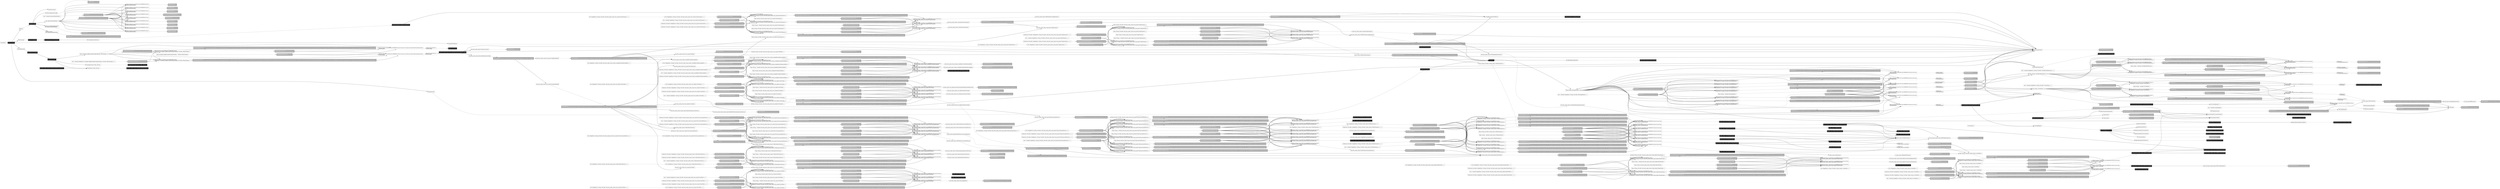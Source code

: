 digraph injector {
graph [rankdir=LR];
x328 [margin="0.02,0", shape=box, style=dashed, label=<<table cellspacing="0" cellpadding="5" cellborder="0" border="0"><tr><td align="left" port="header" bgcolor="#ffffff"><font color="#000000" point-size="10">@Element(setName=,uniqueId=885, type=MULTIBINDER, keyType=)<br align="left"/></font><font color="#000000">AbstractQSimModule<br align="left"/></font></td></tr></table>>]
x53 [margin="0.02,0", shape=box, style=solid, label=<<table cellspacing="0" cellpadding="5" cellborder="0" border="0"><tr><td align="left" port="header" bgcolor="#aaaaaa"><font color="#ffffff" point-size="10">AbstractDiscreteModeChoiceExtension.java:54<br align="left"/></font><font color="#ffffff">RealMultibinder$ExtensionRealMultibinderProvider<br align="left"/></font></td></tr></table>>]
x361 [margin="0.02,0", shape=box, style=solid, label=<<table cellspacing="0" cellpadding="5" cellborder="0" border="0"><tr><td align="left" port="header" bgcolor="#aaaaaa"><font color="#ffffff" point-size="10">AbstractDiscreteModeChoiceExtension.java:55<br align="left"/></font><font color="#ffffff">RealMapBinder$RealProviderMapProvider<br align="left"/></font></td></tr></table>>]
x621 [margin="0.02,0", shape=box, style=dashed, label=<<table cellspacing="0" cellpadding="5" cellborder="0" border="0"><tr><td align="left" port="header" bgcolor="#ffffff"><font color="#000000">discrete_mode_choice.tour_based.TourEstimator<br align="left"/></font></td></tr></table>>]
x176 [margin="0.02,0", shape=box, style=solid, label=<<table cellspacing="0" cellpadding="5" cellborder="0" border="0"><tr><td align="left" port="header" bgcolor="#aaaaaa"><font color="#ffffff" point-size="10">VDFModule.java:88<br align="left"/></font><font color="#ffffff">#provideBPRFunction(VDFConfigGroup)<br align="left"/></font></td></tr></table>>]
x519 [margin="0.02,0", shape=box, style=solid, label=<<table cellspacing="0" cellpadding="5" cellborder="0" border="0"><tr><td align="left" port="header" bgcolor="#aaaaaa"><font color="#ffffff" point-size="10">SelectorModule.java:69<br align="left"/></font><font color="#ffffff">#provideRandomTripSelector()<br align="left"/></font></td></tr></table>>]
x8 [margin="0.02,0", shape=box, style=solid, label=<<table cellspacing="0" cellpadding="5" cellborder="0" border="0"><tr><td align="left" port="header" bgcolor="#aaaaaa"><font color="#ffffff" point-size="10">AbstractDiscreteModeChoiceExtension.java:78<br align="left"/></font><font color="#ffffff">ProviderMapEntry(FromTripBased, Key[type=org.matsim.contribs.discrete_mode_choice.model.tour_based.TourConstraintFactory, annotation=@com.google.inject.internal.Element(setName=,uniqueId=928, type=MAPBINDER, keyType=java.lang.String)])<br align="left"/></font></td></tr></table>>]
x243 [margin="0.02,0", shape=box, style=dashed, label=<<table cellspacing="0" cellpadding="5" cellborder="0" border="0"><tr><td align="left" port="header" bgcolor="#ffffff"><font color="#000000" point-size="10">@Element(setName=,uniqueId=1006, type=MULTIBINDER, keyType=)<br align="left"/></font><font color="#000000">Map$Entry&lt;String, Provider&lt;RoutingModule&gt;&gt;<br align="left"/></font></td></tr></table>>]
x353 [margin="0.02,0", shape=box, style=dashed, label=<<table cellspacing="0" cellpadding="5" cellborder="0" border="0"><tr><td align="left" port="header" bgcolor="#ffffff"><font color="#000000" point-size="10">@Element(setName=,uniqueId=984, type=MAPBINDER, keyType=java.lang.String)<br align="left"/></font><font color="#000000">mode_choice.CostModel<br align="left"/></font></td></tr></table>>]
x34 [margin="0.02,0", shape=box, style=solid, label=<<table cellspacing="0" cellpadding="5" cellborder="0" border="0"><tr><td align="left" port="header" bgcolor="#aaaaaa"><font color="#ffffff" point-size="10">Injector.java:127<br align="left"/></font><font color="#ffffff">RealMultibinder$RealMultibinderCollectionOfProvidersProvider<br align="left"/></font></td></tr></table>>]
x515 [margin="0.02,0", shape=box, style=solid, label=<<table cellspacing="0" cellpadding="5" cellborder="0" border="0"><tr><td align="left" port="header" bgcolor="#aaaaaa"><font color="#ffffff" point-size="10">AbstractDiscreteModeChoiceExtension.java:94<br align="left"/></font><font color="#ffffff">ProviderMapEntry(IsolatedOutsideTrips, Key[type=org.matsim.contribs.discrete_mode_choice.components.tour_finder.TourFinder, annotation=@com.google.inject.internal.Element(setName=,uniqueId=990, type=MAPBINDER, keyType=java.lang.String)])<br align="left"/></font></td></tr></table>>]
x55 [margin="0.02,0", shape=box, style=solid, label=<<table cellspacing="0" cellpadding="5" cellborder="0" border="0"><tr><td align="left" port="header" bgcolor="#aaaaaa"><font color="#ffffff" point-size="10">EqasimModeChoiceModule.java:102<br align="left"/></font><font color="#ffffff">#provideModularUtilityEstimator(TripRouter, ActivityFacilities, Map, EqasimConfigGroup, TimeInterpretation, DiscreteModeChoiceConfigGroup)<br align="left"/></font></td></tr></table>>]
x561 [margin="0.02,0", shape=box, style=solid, label=<<table cellspacing="0" cellpadding="5" cellborder="0" border="0"><tr><td align="left" port="header" bgcolor="#aaaaaa"><font color="#ffffff" point-size="10">AbstractDiscreteModeChoiceExtension.java:90<br align="left"/></font><font color="#ffffff">ProviderMapEntry(Car, Key[type=org.matsim.contribs.discrete_mode_choice.model.mode_availability.ModeAvailability, annotation=@com.google.inject.internal.Element(setName=,uniqueId=904, type=MAPBINDER, keyType=java.lang.String)])<br align="left"/></font></td></tr></table>>]
x68 [margin="0.02,0", shape=box, style=solid, label=<<table cellspacing="0" cellpadding="5" cellborder="0" border="0"><tr><td align="left" port="header" bgcolor="#000000"><font color="#ffffff">discrete_mode_choice.ModeChoiceInTheLoopChecker<br align="left"/></font></td></tr></table>>]
x323 [margin="0.02,0", shape=box, style=solid, label=<<table cellspacing="0" cellpadding="5" cellborder="0" border="0"><tr><td align="left" port="header" bgcolor="#aaaaaa"><font color="#ffffff" point-size="10">QSimModule.java:96<br align="left"/></font><font color="#ffffff">ActivityEngineModule<br align="left"/></font></td></tr></table>>]
x166 [margin="0.02,0", shape=box, style=dashed, label=<<table cellspacing="0" cellpadding="5" cellborder="0" border="0"><tr><td align="left" port="header" bgcolor="#ffffff"><font color="#000000">Set&lt;Map$Entry&lt;String, Provider&lt;mode_choice.CostModel&gt;&gt;&gt;<br align="left"/></font></td></tr></table>>]
x614 [margin="0.02,0", shape=box, style=solid, label=<<table cellspacing="0" cellpadding="5" cellborder="0" border="0"><tr><td align="left" port="header" bgcolor="#aaaaaa"><font color="#ffffff" point-size="10">HomeFinderModule.java:52<br align="left"/></font><font color="#ffffff">#provideHomeFinder(DiscreteModeChoiceConfigGroup, Map)<br align="left"/></font></td></tr></table>>]
x268 [margin="0.02,0", shape=box, style=solid, label=<<table cellspacing="0" cellpadding="5" cellborder="0" border="0"><tr><td align="left" port="header" bgcolor="#aaaaaa"><font color="#ffffff" point-size="10">AbstractDiscreteModeChoiceExtension.java:47<br align="left"/></font><font color="#ffffff">RealMapBinder$RealProviderMapProvider<br align="left"/></font></td></tr></table>>]
x321 [margin="0.02,0", shape=box, style=solid, label=<<table cellspacing="0" cellpadding="5" cellborder="0" border="0"><tr><td align="left" port="header" bgcolor="#aaaaaa"><font color="#ffffff" point-size="10">QSimModule.java:96<br align="left"/></font><font color="#ffffff">MessageQueueModule<br align="left"/></font></td></tr></table>>]
x57 [margin="0.02,0", shape=box, style=solid, label=<<table cellspacing="0" cellpadding="5" cellborder="0" border="0"><tr><td align="left" port="header" bgcolor="#000000"><font color="#ffffff">ile_de_france.mode_choice.IDFPersonPredictor<br align="left"/></font></td></tr></table>>]
x497 [margin="0.02,0", shape=box, style=solid, label=<<table cellspacing="0" cellpadding="5" cellborder="0" border="0"><tr><td align="left" port="header" bgcolor="#000000"><font color="#ffffff">mode_choice.TourLengthFilter<br align="left"/></font></td></tr></table>>]
x603 [margin="0.02,0", shape=box, style=solid, label=<<table cellspacing="0" cellpadding="5" cellborder="0" border="0"><tr><td align="left" port="header" bgcolor="#000000"><font color="#ffffff">PlansReplanningImpl<br align="left"/></font></td></tr></table>>]
x78 [margin="0.02,0", shape=box, style=dashed, label=<<table cellspacing="0" cellpadding="5" cellborder="0" border="0"><tr><td align="left" port="header" bgcolor="#ffffff"><font color="#000000" point-size="10">@Element(setName=,uniqueId=988, type=MAPBINDER, keyType=java.lang.String)<br align="left"/></font><font color="#000000">mode_choice.UtilityEstimator<br align="left"/></font></td></tr></table>>]
x256 [margin="0.02,0", shape=box, style=solid, label=<<table cellspacing="0" cellpadding="5" cellborder="0" border="0"><tr><td align="left" port="header" bgcolor="#aaaaaa"><font color="#ffffff" point-size="10">Injector.java:129<br align="left"/></font><font color="#ffffff">ProviderMapEntry(car, Key[type=org.matsim.core.router.RoutingModule, annotation=@com.google.inject.internal.Element(setName=,uniqueId=997, type=MAPBINDER, keyType=java.lang.String)])<br align="left"/></font></td></tr></table>>]
x187 [margin="0.02,0", shape=box, style=dashed, label=<<table cellspacing="0" cellpadding="5" cellborder="0" border="0"><tr><td align="left" port="header" bgcolor="#ffffff"><font color="#000000" point-size="10">@Element(setName=,uniqueId=1013, type=MAPBINDER, keyType=java.lang.String)<br align="left"/></font><font color="#000000">TravelTime<br align="left"/></font></td></tr></table>>]
x131 [margin="0.02,0", shape=box, style=dashed, label=<<table cellspacing="0" cellpadding="5" cellborder="0" border="0"><tr><td align="left" port="header" bgcolor="#ffffff"><font color="#000000" point-size="10">@Element(setName=,uniqueId=939, type=MULTIBINDER, keyType=)<br align="left"/></font><font color="#000000">Map$Entry&lt;String, Provider&lt;discrete_mode_choice.trip_based.TripConstraintFactory&gt;&gt;<br align="left"/></font></td></tr></table>>]
x385 [margin="0.02,0", shape=box, style=solid, label=<<table cellspacing="0" cellpadding="5" cellborder="0" border="0"><tr><td align="left" port="header" bgcolor="#aaaaaa"><font color="#ffffff" point-size="10">VDFModule.java:75<br align="left"/></font><font color="#ffffff">#provideVDFHorizonHandler(VDFConfigGroup, Network, VDFScope)<br align="left"/></font></td></tr></table>>]
x383 [margin="0.02,0", shape=box, style=solid, label=<<table cellspacing="0" cellpadding="5" cellborder="0" border="0"><tr><td align="left" port="header" bgcolor="#aaaaaa"><font color="#ffffff" point-size="10">ModelModule.java:72<br align="left"/></font><font color="#ffffff">#provideTourBasedModel(ModeAvailability, TourFilter, TourEstimator, TourConstraintFactory, TourFinder, UtilitySelectorFactory, ModeChainGeneratorFactory, DiscreteModeChoiceConfigGroup, TimeInterpretation)<br align="left"/></font></td></tr></table>>]
x124 [margin="0.02,0", shape=box, style=dashed, label=<<table cellspacing="0" cellpadding="5" cellborder="0" border="0"><tr><td align="left" port="header" bgcolor="#ffffff"><font color="#000000">Set&lt;Map$Entry&lt;String, Provider&lt;discrete_mode_choice.tour_based.TourEstimator&gt;&gt;&gt;<br align="left"/></font></td></tr></table>>]
x397 [margin="0.02,0", shape=box, style=solid, label=<<table cellspacing="0" cellpadding="5" cellborder="0" border="0"><tr><td align="left" port="header" bgcolor="#000000"><font color="#ffffff">DefaultRaptorParametersForPerson<br align="left"/></font></td></tr></table>>]
x481 [margin="0.02,0", shape=box, style=solid, label=<<table cellspacing="0" cellpadding="5" cellborder="0" border="0"><tr><td align="left" port="header" bgcolor="#aaaaaa"><font color="#ffffff" point-size="10">Injector.java:129<br align="left"/></font><font color="#ffffff">ProviderMapEntry(truck, Key[type=org.matsim.core.router.util.TravelTime, annotation=@com.google.inject.internal.Element(setName=,uniqueId=1011, type=MAPBINDER, keyType=java.lang.String)])<br align="left"/></font></td></tr></table>>]
x398 [margin="0.02,0", shape=box, style=dashed, label=<<table cellspacing="0" cellpadding="5" cellborder="0" border="0"><tr><td align="left" port="header" bgcolor="#ffffff"><font color="#000000" point-size="10">@Element(setName=,uniqueId=967, type=MULTIBINDER, keyType=)<br align="left"/></font><font color="#000000">Map$Entry&lt;String, Provider&lt;mode_choice.UtilityEstimator&gt;&gt;<br align="left"/></font></td></tr></table>>]
x490 [margin="0.02,0", shape=box, style=dashed, label=<<table cellspacing="0" cellpadding="5" cellborder="0" border="0"><tr><td align="left" port="header" bgcolor="#ffffff"><font color="#000000" point-size="10">@Element(setName=,uniqueId=907, type=MULTIBINDER, keyType=)<br align="left"/></font><font color="#000000">Map$Entry&lt;String, Provider&lt;discrete_mode_choice.trip_based.TripEstimator&gt;&gt;<br align="left"/></font></td></tr></table>>]
x114 [margin="0.02,0", shape=box, style=dashed, label=<<table cellspacing="0" cellpadding="5" cellborder="0" border="0"><tr><td align="left" port="header" bgcolor="#ffffff"><font color="#000000" point-size="10">@Element(setName=,uniqueId=976, type=MAPBINDER, keyType=java.lang.String)<br align="left"/></font><font color="#000000">discrete_mode_choice.tour_based.TourConstraintFactory<br align="left"/></font></td></tr></table>>]
x232 [margin="0.02,0", shape=box, style=solid, label=<<table cellspacing="0" cellpadding="5" cellborder="0" border="0"><tr><td align="left" port="header" bgcolor="#000000"><font color="#ffffff">discrete_mode_choice.TransitWalkConstraint$Factory<br align="left"/></font></td></tr></table>>]
x615 [margin="0.02,0", shape=box, style=solid, label=<<table cellspacing="0" cellpadding="5" cellborder="0" border="0"><tr><td align="left" port="header" bgcolor="#aaaaaa"><font color="#ffffff" point-size="10">Injector.java:127<br align="left"/></font><font color="#ffffff">RealMultibinder$RealMultibinderCollectionOfProvidersProvider<br align="left"/></font></td></tr></table>>]
x69 [margin="0.02,0", shape=box, style=dashed, label=<<table cellspacing="0" cellpadding="5" cellborder="0" border="0"><tr><td align="left" port="header" bgcolor="#ffffff"><font color="#000000" point-size="10">@Element(setName=,uniqueId=914, type=MAPBINDER, keyType=java.lang.String)<br align="left"/></font><font color="#000000">discrete_mode_choice.tour_based.TourEstimator<br align="left"/></font></td></tr></table>>]
x412 [margin="0.02,0", shape=box, style=dashed, label=<<table cellspacing="0" cellpadding="5" cellborder="0" border="0"><tr><td align="left" port="header" bgcolor="#ffffff"><font color="#000000">ScoringFunctionFactory<br align="left"/></font></td></tr></table>>]
x552 [margin="0.02,0", shape=box, style=solid, label=<<table cellspacing="0" cellpadding="5" cellborder="0" border="0"><tr><td align="left" port="header" bgcolor="#aaaaaa"><font color="#ffffff" point-size="10">AbstractDiscreteModeChoiceExtension.java:49<br align="left"/></font><font color="#ffffff">RealMapBinder$RealProviderMapProvider<br align="left"/></font></td></tr></table>>]
x234 [margin="0.02,0", shape=box, style=dashed, label=<<table cellspacing="0" cellpadding="5" cellborder="0" border="0"><tr><td align="left" port="header" bgcolor="#ffffff"><font color="#000000">Map&lt;String, Provider&lt;discrete_mode_choice.trip_based.TripConstraintFactory&gt;&gt;<br align="left"/></font></td></tr></table>>]
x441 [margin="0.02,0", shape=box, style=solid, label=<<table cellspacing="0" cellpadding="5" cellborder="0" border="0"><tr><td align="left" port="header" bgcolor="#aaaaaa"><font color="#ffffff" point-size="10">AbstractDiscreteModeChoiceExtension.java:56<br align="left"/></font><font color="#ffffff">RealMultibinder$RealMultibinderCollectionOfProvidersProvider<br align="left"/></font></td></tr></table>>]
x239 [margin="0.02,0", shape=box, style=dashed, label=<<table cellspacing="0" cellpadding="5" cellborder="0" border="0"><tr><td align="left" port="header" bgcolor="#ffffff"><font color="#000000" point-size="10">@Element(setName=,uniqueId=1004, type=MULTIBINDER, keyType=)<br align="left"/></font><font color="#000000">Map$Entry&lt;String, Provider&lt;RoutingModule&gt;&gt;<br align="left"/></font></td></tr></table>>]
x76 [margin="0.02,0", shape=box, style=dashed, label=<<table cellspacing="0" cellpadding="5" cellborder="0" border="0"><tr><td align="left" port="header" bgcolor="#ffffff"><font color="#000000" point-size="10">@Element(setName=,uniqueId=993, type=MULTIBINDER, keyType=)<br align="left"/></font><font color="#000000">EventHandler<br align="left"/></font></td></tr></table>>]
x327 [margin="0.02,0", shape=box, style=solid, label=<<table cellspacing="0" cellpadding="5" cellborder="0" border="0"><tr><td align="left" port="header" bgcolor="#000000"><font color="#ffffff">ile_de_france.mode_choice.IDFBikeUtilityEstimator<br align="left"/></font></td></tr></table>>]
x10 [margin="0.02,0", shape=box, style=solid, label=<<table cellspacing="0" cellpadding="5" cellborder="0" border="0"><tr><td align="left" port="header" bgcolor="#aaaaaa"><font color="#ffffff" point-size="10">AbstractDiscreteModeChoiceExtension.java:78<br align="left"/></font><font color="#ffffff">ProviderMapEntry(VehicleContinuity, Key[type=org.matsim.contribs.discrete_mode_choice.model.tour_based.TourConstraintFactory, annotation=@com.google.inject.internal.Element(setName=,uniqueId=930, type=MAPBINDER, keyType=java.lang.String)])<br align="left"/></font></td></tr></table>>]
x545 [margin="0.02,0", shape=box, style=solid, label=<<table cellspacing="0" cellpadding="5" cellborder="0" border="0"><tr><td align="left" port="header" bgcolor="#aaaaaa"><font color="#ffffff" point-size="10">ModeAvailabilityModule.java:36<br align="left"/></font><font color="#ffffff">#provideDefaultModeAvailability(DiscreteModeChoiceConfigGroup)<br align="left"/></font></td></tr></table>>]
x23 [margin="0.02,0", shape=box, style=dashed, label=<<table cellspacing="0" cellpadding="5" cellborder="0" border="0"><tr><td align="left" port="header" bgcolor="#ffffff"><font color="#000000">Map&lt;String, discrete_mode_choice.tour_based.TourConstraintFactory&gt;<br align="left"/></font></td></tr></table>>]
x387 [margin="0.02,0", shape=box, style=solid, label=<<table cellspacing="0" cellpadding="5" cellborder="0" border="0"><tr><td align="left" port="header" bgcolor="#000000"><font color="#ffffff">ile_de_france.mode_choice.IDFCarCostModel<br align="left"/></font></td></tr></table>>]
x84 [margin="0.02,0", shape=box, style=solid, label=<<table cellspacing="0" cellpadding="5" cellborder="0" border="0"><tr><td align="left" port="header" bgcolor="#aaaaaa"><font color="#ffffff" point-size="10">ModelModule.java:60<br align="left"/></font><font color="#ffffff">#provideDiscreteModeChoiceModel(DiscreteModeChoiceConfigGroup, Provider, Provider)<br align="left"/></font></td></tr></table>>]
x307 [margin="0.02,0", shape=box, style=dashed, label=<<table cellspacing="0" cellpadding="5" cellborder="0" border="0"><tr><td align="left" port="header" bgcolor="#ffffff"><font color="#000000">PublicTransportLegListener<br align="left"/></font></td></tr></table>>]
x506 [margin="0.02,0", shape=box, style=solid, label=<<table cellspacing="0" cellpadding="5" cellborder="0" border="0"><tr><td align="left" port="header" bgcolor="#aaaaaa"><font color="#ffffff" point-size="10">AbstractDiscreteModeChoiceExtension.java:46<br align="left"/></font><font color="#ffffff">RealMapBinder$RealProviderMapProvider<br align="left"/></font></td></tr></table>>]
x17 [margin="0.02,0", shape=box, style=dashed, label=<<table cellspacing="0" cellpadding="5" cellborder="0" border="0"><tr><td align="left" port="header" bgcolor="#ffffff"><font color="#000000">Map&lt;String, Provider&lt;discrete_mode_choice.trip_based.TripConstraintFactory&gt;&gt;<br align="left"/></font></td></tr></table>>]
x161 [margin="0.02,0", shape=box, style=solid, label=<<table cellspacing="0" cellpadding="5" cellborder="0" border="0"><tr><td align="left" port="header" bgcolor="#aaaaaa"><font color="#ffffff" point-size="10">AbstractDiscreteModeChoiceExtension.java:49<br align="left"/></font><font color="#ffffff">RealMapBinder$RealProviderMapProvider<br align="left"/></font></td></tr></table>>]
x447 [margin="0.02,0", shape=box, style=solid, label=<<table cellspacing="0" cellpadding="5" cellborder="0" border="0"><tr><td align="left" port="header" bgcolor="#aaaaaa"><font color="#ffffff" point-size="10">AbstractDiscreteModeChoiceExtension.java:66<br align="left"/></font><font color="#ffffff">ProviderMapEntry(EqasimUtilityEstimator, Key[type=org.matsim.contribs.discrete_mode_choice.model.trip_based.TripEstimator, annotation=@com.google.inject.internal.Element(setName=,uniqueId=960, type=MAPBINDER, keyType=java.lang.String)])<br align="left"/></font></td></tr></table>>]
x369 [margin="0.02,0", shape=box, style=solid, label=<<table cellspacing="0" cellpadding="5" cellborder="0" border="0"><tr><td align="left" port="header" bgcolor="#000000"><font color="#ffffff">ile_de_france.mode_choice.IDFCarUtilityEstimator<br align="left"/></font></td></tr></table>>]
x309 [margin="0.02,0", shape=box, style=dashed, label=<<table cellspacing="0" cellpadding="5" cellborder="0" border="0"><tr><td align="left" port="header" bgcolor="#ffffff"><font color="#000000">Map&lt;String, ? extends mode_choice.CostModel&gt;<br align="left"/></font></td></tr></table>>]
x587 [margin="0.02,0", shape=box, style=dashed, label=<<table cellspacing="0" cellpadding="5" cellborder="0" border="0"><tr><td align="left" port="header" bgcolor="#ffffff"><font color="#000000">Set&lt;Map$Entry&lt;String, Provider&lt;discrete_mode_choice.tour_based.TourConstraintFactory&gt;&gt;&gt;<br align="left"/></font></td></tr></table>>]
x554 [margin="0.02,0", shape=box, style=dashed, label=<<table cellspacing="0" cellpadding="5" cellborder="0" border="0"><tr><td align="left" port="header" bgcolor="#ffffff"><font color="#000000">Set&lt;? extends Map$Entry&lt;String, Provider&lt;discrete_mode_choice.tour_finder.TourFinder&gt;&gt;&gt;<br align="left"/></font></td></tr></table>>]
x162 [margin="0.02,0", shape=box, style=dashed, label=<<table cellspacing="0" cellpadding="5" cellborder="0" border="0"><tr><td align="left" port="header" bgcolor="#ffffff"><font color="#000000">discrete_mode_choice.mode_availability.ModeAvailability<br align="left"/></font></td></tr></table>>]
x532 [margin="0.02,0", shape=box, style=solid, label=<<table cellspacing="0" cellpadding="5" cellborder="0" border="0"><tr><td align="left" port="header" bgcolor="#aaaaaa"><font color="#ffffff" point-size="10">AbstractEqasimExtension.java:20<br align="left"/></font><font color="#ffffff">RealMultibinder$RealMultibinderCollectionOfProvidersProvider<br align="left"/></font></td></tr></table>>]
x424 [margin="0.02,0", shape=box, style=dashed, label=<<table cellspacing="0" cellpadding="5" cellborder="0" border="0"><tr><td align="left" port="header" bgcolor="#ffffff"><font color="#000000" point-size="10">@Named("DiscreteModeChoice")<br align="left"/></font><font color="#000000">PlanStrategy<br align="left"/></font></td></tr></table>>]
x231 [margin="0.02,0", shape=box, style=dashed, label=<<table cellspacing="0" cellpadding="5" cellborder="0" border="0"><tr><td align="left" port="header" bgcolor="#ffffff"><font color="#000000" point-size="10">@Element(setName=,uniqueId=938, type=MAPBINDER, keyType=java.lang.String)<br align="left"/></font><font color="#000000">discrete_mode_choice.trip_based.TripConstraintFactory<br align="left"/></font></td></tr></table>>]
x98 [margin="0.02,0", shape=box, style=solid, label=<<table cellspacing="0" cellpadding="5" cellborder="0" border="0"><tr><td align="left" port="header" bgcolor="#aaaaaa"><font color="#ffffff" point-size="10">AbstractDiscreteModeChoiceExtension.java:52<br align="left"/></font><font color="#ffffff">RealMapBinder$RealProviderMapProvider<br align="left"/></font></td></tr></table>>]
x178 [margin="0.02,0", shape=box, style=solid, label=<<table cellspacing="0" cellpadding="5" cellborder="0" border="0"><tr><td align="left" port="header" bgcolor="#aaaaaa"><font color="#ffffff" point-size="10">HomeFinderModule.java:38<br align="left"/></font><font color="#ffffff">#provideFirstActivityHomeFinder()<br align="left"/></font></td></tr></table>>]
x15 [margin="0.02,0", shape=box, style=dashed, label=<<table cellspacing="0" cellpadding="5" cellborder="0" border="0"><tr><td align="left" port="header" bgcolor="#ffffff"><font color="#000000">Map&lt;String, Provider&lt;discrete_mode_choice.trip_based.TripEstimator&gt;&gt;<br align="left"/></font></td></tr></table>>]
x92 [margin="0.02,0", shape=box, style=dashed, label=<<table cellspacing="0" cellpadding="5" cellborder="0" border="0"><tr><td align="left" port="header" bgcolor="#ffffff"><font color="#000000">Set&lt;Map$Entry&lt;String, Provider&lt;mode_choice.CostModel&gt;&gt;&gt;<br align="left"/></font></td></tr></table>>]
x340 [margin="0.02,0", shape=box, style=dashed, label=<<table cellspacing="0" cellpadding="5" cellborder="0" border="0"><tr><td align="left" port="header" bgcolor="#ffffff"><font color="#000000">Map&lt;String, Provider&lt;discrete_mode_choice.home_finder.HomeFinder&gt;&gt;<br align="left"/></font></td></tr></table>>]
x400 [margin="0.02,0", shape=box, style=dashed, label=<<table cellspacing="0" cellpadding="5" cellborder="0" border="0"><tr><td align="left" port="header" bgcolor="#ffffff"><font color="#000000" point-size="10">@Element(setName=,uniqueId=965, type=MULTIBINDER, keyType=)<br align="left"/></font><font color="#000000">Map$Entry&lt;String, Provider&lt;mode_choice.UtilityEstimator&gt;&gt;<br align="left"/></font></td></tr></table>>]
x237 [margin="0.02,0", shape=box, style=dashed, label=<<table cellspacing="0" cellpadding="5" cellborder="0" border="0"><tr><td align="left" port="header" bgcolor="#ffffff"><font color="#000000" point-size="10">@Named("car_passenger")<br align="left"/></font><font color="#000000">TravelTime<br align="left"/></font></td></tr></table>>]
x357 [margin="0.02,0", shape=box, style=dashed, label=<<table cellspacing="0" cellpadding="5" cellborder="0" border="0"><tr><td align="left" port="header" bgcolor="#ffffff"><font color="#000000">PlanSelector&lt;Plan, Person&gt;<br align="left"/></font></td></tr></table>>]
x640 [margin="0.02,0", shape=box, style=dashed, label=<<table cellspacing="0" cellpadding="5" cellborder="0" border="0"><tr><td align="left" port="header" bgcolor="#ffffff"><font color="#000000">Map&lt;String, Provider&lt;discrete_mode_choice.UtilitySelectorFactory&gt;&gt;<br align="left"/></font></td></tr></table>>]
x546 [margin="0.02,0", shape=box, style=dashed, label=<<table cellspacing="0" cellpadding="5" cellborder="0" border="0"><tr><td align="left" port="header" bgcolor="#ffffff"><font color="#000000" point-size="10">@Named("car")<br align="left"/></font><font color="#000000">TravelTime<br align="left"/></font></td></tr></table>>]
x108 [margin="0.02,0", shape=box, style=dashed, label=<<table cellspacing="0" cellpadding="5" cellborder="0" border="0"><tr><td align="left" port="header" bgcolor="#ffffff"><font color="#000000">discrete_mode_choice.VehicleTripConstraint$Factory<br align="left"/></font></td></tr></table>>]
x63 [margin="0.02,0", shape=box, style=dashed, label=<<table cellspacing="0" cellpadding="5" cellborder="0" border="0"><tr><td align="left" port="header" bgcolor="#ffffff"><font color="#000000">Map&lt;String, ? extends TravelDisutilityFactory&gt;<br align="left"/></font></td></tr></table>>]
x649 [margin="0.02,0", shape=box, style=dashed, label=<<table cellspacing="0" cellpadding="5" cellborder="0" border="0"><tr><td align="left" port="header" bgcolor="#ffffff"><font color="#000000">Collection&lt;Provider&lt;Map$Entry&lt;String, Provider&lt;mode_choice.UtilityEstimator&gt;&gt;&gt;&gt;<br align="left"/></font></td></tr></table>>]
x573 [margin="0.02,0", shape=box, style=dashed, label=<<table cellspacing="0" cellpadding="5" cellborder="0" border="0"><tr><td align="left" port="header" bgcolor="#ffffff"><font color="#000000">RaptorRouteSelector<br align="left"/></font></td></tr></table>>]
x71 [margin="0.02,0", shape=box, style=solid, label=<<table cellspacing="0" cellpadding="5" cellborder="0" border="0"><tr><td align="left" port="header" bgcolor="#aaaaaa"><font color="#ffffff" point-size="10">EqasimModeChoiceModule.java:122<br align="left"/></font><font color="#ffffff">#provideCarCostModel(Map, EqasimConfigGroup)<br align="left"/></font></td></tr></table>>]
x88 [margin="0.02,0", shape=box, style=dashed, label=<<table cellspacing="0" cellpadding="5" cellborder="0" border="0"><tr><td align="left" port="header" bgcolor="#ffffff"><font color="#000000">Collection&lt;Provider&lt;Map$Entry&lt;String, Provider&lt;discrete_mode_choice.home_finder.HomeFinder&gt;&gt;&gt;&gt;<br align="left"/></font></td></tr></table>>]
x338 [margin="0.02,0", shape=box, style=dashed, label=<<table cellspacing="0" cellpadding="5" cellborder="0" border="0"><tr><td align="left" port="header" bgcolor="#ffffff"><font color="#000000">Set&lt;? extends Map$Entry&lt;String, Provider&lt;discrete_mode_choice.mode_availability.ModeAvailability&gt;&gt;&gt;<br align="left"/></font></td></tr></table>>]
x415 [margin="0.02,0", shape=box, style=solid, label=<<table cellspacing="0" cellpadding="5" cellborder="0" border="0"><tr><td align="left" port="header" bgcolor="#aaaaaa"><font color="#ffffff" point-size="10">AbstractDiscreteModeChoiceExtension.java:55<br align="left"/></font><font color="#ffffff">RealMapBinder$RealProviderMapProvider<br align="left"/></font></td></tr></table>>]
x31 [margin="0.02,0", shape=box, style=solid, label=<<table cellspacing="0" cellpadding="5" cellborder="0" border="0"><tr><td align="left" port="header" bgcolor="#aaaaaa"><font color="#ffffff" point-size="10">Injector.java:127<br align="left"/></font><font color="#ffffff">RealMapBinder$RealProviderMapProvider<br align="left"/></font></td></tr></table>>]
x20 [margin="0.02,0", shape=box, style=solid, label=<<table cellspacing="0" cellpadding="5" cellborder="0" border="0"><tr><td align="left" port="header" bgcolor="#aaaaaa"><font color="#ffffff" point-size="10">AbstractEqasimExtension.java:20<br align="left"/></font><font color="#ffffff">RealMapBinder$RealProviderMapProvider<br align="left"/></font></td></tr></table>>]
x472 [margin="0.02,0", shape=box, style=solid, label=<<table cellspacing="0" cellpadding="5" cellborder="0" border="0"><tr><td align="left" port="header" bgcolor="#000000"><font color="#ffffff">WeightedStrategyChooser&lt;Plan, Person&gt;<br align="left"/></font></td></tr></table>>]
x183 [margin="0.02,0", shape=box, style=dashed, label=<<table cellspacing="0" cellpadding="5" cellborder="0" border="0"><tr><td align="left" port="header" bgcolor="#ffffff"><font color="#000000" point-size="10">@Element(setName=,uniqueId=959, type=MULTIBINDER, keyType=)<br align="left"/></font><font color="#000000">Map$Entry&lt;String, Provider&lt;discrete_mode_choice.tour_based.TourFilter&gt;&gt;<br align="left"/></font></td></tr></table>>]
x455 [margin="0.02,0", shape=box, style=dashed, label=<<table cellspacing="0" cellpadding="5" cellborder="0" border="0"><tr><td align="left" port="header" bgcolor="#ffffff"><font color="#000000" point-size="10">@Named("bike")<br align="left"/></font><font color="#000000">RoutingModule<br align="left"/></font></td></tr></table>>]
x646 [margin="0.02,0", shape=box, style=dashed, label=<<table cellspacing="0" cellpadding="5" cellborder="0" border="0"><tr><td align="left" port="header" bgcolor="#ffffff"><font color="#000000" point-size="10">@Element(setName=,uniqueId=916, type=MAPBINDER, keyType=java.lang.String)<br align="left"/></font><font color="#000000">discrete_mode_choice.tour_finder.TourFinder<br align="left"/></font></td></tr></table>>]
x110 [margin="0.02,0", shape=box, style=dashed, label=<<table cellspacing="0" cellpadding="5" cellborder="0" border="0"><tr><td align="left" port="header" bgcolor="#ffffff"><font color="#000000">discrete_mode_choice.tour_based.TourConstraintFactory<br align="left"/></font></td></tr></table>>]
x225 [margin="0.02,0", shape=box, style=dashed, label=<<table cellspacing="0" cellpadding="5" cellborder="0" border="0"><tr><td align="left" port="header" bgcolor="#ffffff"><font color="#000000">Map&lt;String, Provider&lt;mode_choice.CostModel&gt;&gt;<br align="left"/></font></td></tr></table>>]
x465 [margin="0.02,0", shape=box, style=solid, label=<<table cellspacing="0" cellpadding="5" cellborder="0" border="0"><tr><td align="left" port="header" bgcolor="#aaaaaa"><font color="#ffffff" point-size="10">AbstractDiscreteModeChoiceExtension.java:94<br align="left"/></font><font color="#ffffff">ProviderMapEntry(HomeBased, Key[type=org.matsim.contribs.discrete_mode_choice.components.tour_finder.TourFinder, annotation=@com.google.inject.internal.Element(setName=,uniqueId=920, type=MAPBINDER, keyType=java.lang.String)])<br align="left"/></font></td></tr></table>>]
x511 [margin="0.02,0", shape=box, style=solid, label=<<table cellspacing="0" cellpadding="5" cellborder="0" border="0"><tr><td align="left" port="header" bgcolor="#aaaaaa"><font color="#ffffff" point-size="10">StrategyManagerModule.java:91<br align="left"/></font><font color="#ffffff">ProviderMapEntry([name=strategysettings][nOfParams=5][disableAfterIteration=-1][executionPath=null][strategyName=DiscreteModeChoice][subpopulation=null][weight=0.05], Key[type=org.matsim.core.replanning.PlanStrategy, annotation=@com.google.inject.internal.Element(setName=,uniqueId=886, type=MAPBINDER, keyType=org.matsim.core.config.groups.StrategyConfigGroup$StrategySettings)])<br align="left"/></font></td></tr></table>>]
x350 [margin="0.02,0", shape=box, style=solid, label=<<table cellspacing="0" cellpadding="5" cellborder="0" border="0"><tr><td align="left" port="header" bgcolor="#000000"><font color="#ffffff">ile_de_france.mode_choice.IDFSpatialPredictor<br align="left"/></font></td></tr></table>>]
x140 [margin="0.02,0", shape=box, style=solid, label=<<table cellspacing="0" cellpadding="5" cellborder="0" border="0"><tr><td align="left" port="header" bgcolor="#aaaaaa"><font color="#ffffff" point-size="10">AbstractDiscreteModeChoiceExtension.java:82<br align="left"/></font><font color="#ffffff">ProviderMapEntry(ShapeFile, Key[type=org.matsim.contribs.discrete_mode_choice.model.trip_based.TripConstraintFactory, annotation=@com.google.inject.internal.Element(setName=,uniqueId=934, type=MAPBINDER, keyType=java.lang.String)])<br align="left"/></font></td></tr></table>>]
x435 [margin="0.02,0", shape=box, style=dashed, label=<<table cellspacing="0" cellpadding="5" cellborder="0" border="0"><tr><td align="left" port="header" bgcolor="#ffffff"><font color="#000000" point-size="10">@Named("car")<br align="left"/></font><font color="#000000">RoutingModule<br align="left"/></font></td></tr></table>>]
x35 [margin="0.02,0", shape=box, style=dashed, label=<<table cellspacing="0" cellpadding="5" cellborder="0" border="0"><tr><td align="left" port="header" bgcolor="#ffffff"><font color="#000000">Set&lt;? extends AbstractQSimModule&gt;<br align="left"/></font></td></tr></table>>]
x118 [margin="0.02,0", shape=box, style=dashed, label=<<table cellspacing="0" cellpadding="5" cellborder="0" border="0"><tr><td align="left" port="header" bgcolor="#ffffff"><font color="#000000">Map&lt;String, TravelDisutilityFactory&gt;<br align="left"/></font></td></tr></table>>]
x105 [margin="0.02,0", shape=box, style=solid, label=<<table cellspacing="0" cellpadding="5" cellborder="0" border="0"><tr><td align="left" port="header" bgcolor="#aaaaaa"><font color="#ffffff" point-size="10">SwissRailRaptorModule.java:53<br align="left"/></font><font color="#ffffff">OccupancyData<br align="left"/></font></td></tr></table>>]
x405 [margin="0.02,0", shape=box, style=solid, label=<<table cellspacing="0" cellpadding="5" cellborder="0" border="0"><tr><td align="left" port="header" bgcolor="#aaaaaa"><font color="#ffffff" point-size="10">ConstraintModule.java:123<br align="left"/></font><font color="#ffffff">#provideTourFromTripConstraintFactory(TripConstraintFactory)<br align="left"/></font></td></tr></table>>]
x648 [margin="0.02,0", shape=box, style=solid, label=<<table cellspacing="0" cellpadding="5" cellborder="0" border="0"><tr><td align="left" port="header" bgcolor="#aaaaaa"><font color="#ffffff" point-size="10">AbstractDiscreteModeChoiceExtension.java:56<br align="left"/></font><font color="#ffffff">RealMapBinder$RealProviderMapProvider<br align="left"/></font></td></tr></table>>]
x466 [margin="0.02,0", shape=box, style=dashed, label=<<table cellspacing="0" cellpadding="5" cellborder="0" border="0"><tr><td align="left" port="header" bgcolor="#ffffff"><font color="#000000" point-size="10">@Element(setName=,uniqueId=1010, type=MULTIBINDER, keyType=)<br align="left"/></font><font color="#000000">Map$Entry&lt;String, Provider&lt;TravelTime&gt;&gt;<br align="left"/></font></td></tr></table>>]
x227 [margin="0.02,0", shape=box, style=dashed, label=<<table cellspacing="0" cellpadding="5" cellborder="0" border="0"><tr><td align="left" port="header" bgcolor="#ffffff"><font color="#000000" point-size="10">@Element(setName=,uniqueId=936, type=MAPBINDER, keyType=java.lang.String)<br align="left"/></font><font color="#000000">discrete_mode_choice.trip_based.TripConstraintFactory<br align="left"/></font></td></tr></table>>]
x336 [margin="0.02,0", shape=box, style=dashed, label=<<table cellspacing="0" cellpadding="5" cellborder="0" border="0"><tr><td align="left" port="header" bgcolor="#ffffff"><font color="#000000" point-size="10">@Element(setName=,uniqueId=882, type=MULTIBINDER, keyType=)<br align="left"/></font><font color="#000000">AbstractQSimModule<br align="left"/></font></td></tr></table>>]
x230 [margin="0.02,0", shape=box, style=dashed, label=<<table cellspacing="0" cellpadding="5" cellborder="0" border="0"><tr><td align="left" port="header" bgcolor="#ffffff"><font color="#000000">TransitRouter<br align="left"/></font></td></tr></table>>]
x294 [margin="0.02,0", shape=box, style=dashed, label=<<table cellspacing="0" cellpadding="5" cellborder="0" border="0"><tr><td align="left" port="header" bgcolor="#ffffff"><font color="#000000">VDFTrafficHandler<br align="left"/></font></td></tr></table>>]
x125 [margin="0.02,0", shape=box, style=dashed, label=<<table cellspacing="0" cellpadding="5" cellborder="0" border="0"><tr><td align="left" port="header" bgcolor="#ffffff"><font color="#000000">discrete_mode_choice.tour_based.TripFilter<br align="left"/></font></td></tr></table>>]
x402 [margin="0.02,0", shape=box, style=dashed, label=<<table cellspacing="0" cellpadding="5" cellborder="0" border="0"><tr><td align="left" port="header" bgcolor="#ffffff"><font color="#000000" point-size="10">@Element(setName=,uniqueId=963, type=MULTIBINDER, keyType=)<br align="left"/></font><font color="#000000">Map$Entry&lt;String, Provider&lt;mode_choice.UtilityEstimator&gt;&gt;<br align="left"/></font></td></tr></table>>]
x182 [margin="0.02,0", shape=box, style=dashed, label=<<table cellspacing="0" cellpadding="5" cellborder="0" border="0"><tr><td align="left" port="header" bgcolor="#ffffff"><font color="#000000" point-size="10">@Element(setName=,uniqueId=1009, type=MAPBINDER, keyType=java.lang.String)<br align="left"/></font><font color="#000000">TravelTime<br align="left"/></font></td></tr></table>>]
x0 [margin="0.02,0", shape=box, style=dashed, label=<<table cellspacing="0" cellpadding="5" cellborder="0" border="0"><tr><td align="left" port="header" bgcolor="#ffffff"><font color="#000000" point-size="10">@Element(setName=,uniqueId=911, type=MULTIBINDER, keyType=)<br align="left"/></font><font color="#000000">Map$Entry&lt;String, Provider&lt;discrete_mode_choice.tour_based.TourEstimator&gt;&gt;<br align="left"/></font></td></tr></table>>]
x599 [margin="0.02,0", shape=box, style=solid, label=<<table cellspacing="0" cellpadding="5" cellborder="0" border="0"><tr><td align="left" port="header" bgcolor="#aaaaaa"><font color="#ffffff" point-size="10">AbstractEqasimExtension.java:31<br align="left"/></font><font color="#ffffff">ProviderMapEntry(ZeroCostModel, Key[type=org.eqasim.core.simulation.mode_choice.cost.CostModel, annotation=@com.google.inject.internal.Element(setName=,uniqueId=974, type=MAPBINDER, keyType=java.lang.String)])<br align="left"/></font></td></tr></table>>]
x575 [margin="0.02,0", shape=box, style=dashed, label=<<table cellspacing="0" cellpadding="5" cellborder="0" border="0"><tr><td align="left" port="header" bgcolor="#ffffff"><font color="#000000">RaptorTransferCostCalculator<br align="left"/></font></td></tr></table>>]
x411 [margin="0.02,0", shape=box, style=solid, label=<<table cellspacing="0" cellpadding="5" cellborder="0" border="0"><tr><td align="left" port="header" bgcolor="#aaaaaa"><font color="#ffffff" point-size="10">AbstractEqasimExtension.java:27<br align="left"/></font><font color="#ffffff">ProviderMapEntry(IDFCarUtilityEstimator, Key[type=org.eqasim.core.simulation.mode_choice.utilities.UtilityEstimator, annotation=@com.google.inject.internal.Element(setName=,uniqueId=986, type=MAPBINDER, keyType=java.lang.String)])<br align="left"/></font></td></tr></table>>]
x523 [margin="0.02,0", shape=box, style=solid, label=<<table cellspacing="0" cellpadding="5" cellborder="0" border="0"><tr><td align="left" port="header" bgcolor="#aaaaaa"><font color="#ffffff" point-size="10">HomeFinderModule.java:44<br align="left"/></font><font color="#ffffff">#provideActivityTypeHomeFinder(DiscreteModeChoiceConfigGroup)<br align="left"/></font></td></tr></table>>]
x154 [margin="0.02,0", shape=box, style=dashed, label=<<table cellspacing="0" cellpadding="5" cellborder="0" border="0"><tr><td align="left" port="header" bgcolor="#ffffff"><font color="#000000" point-size="10">@Element(setName=,uniqueId=951, type=MULTIBINDER, keyType=)<br align="left"/></font><font color="#000000">Map$Entry&lt;String, Provider&lt;discrete_mode_choice.trip_based.TripConstraintFactory&gt;&gt;<br align="left"/></font></td></tr></table>>]
x22 [margin="0.02,0", shape=box, style=solid, label=<<table cellspacing="0" cellpadding="5" cellborder="0" border="0"><tr><td align="left" port="header" bgcolor="#aaaaaa"><font color="#ffffff" point-size="10">Injector.java:127<br align="left"/></font><font color="#ffffff">RealMultibinder$RealMultibinderProvider<br align="left"/></font></td></tr></table>>]
x604 [margin="0.02,0", shape=box, style=dashed, label=<<table cellspacing="0" cellpadding="5" cellborder="0" border="0"><tr><td align="left" port="header" bgcolor="#ffffff"><font color="#000000">Map&lt;String, ? extends discrete_mode_choice.tour_based.TourConstraintFactory&gt;<br align="left"/></font></td></tr></table>>]
x297 [margin="0.02,0", shape=box, style=dashed, label=<<table cellspacing="0" cellpadding="5" cellborder="0" border="0"><tr><td align="left" port="header" bgcolor="#ffffff"><font color="#000000" point-size="10">@Named("car_passenger")<br align="left"/></font><font color="#000000">RoutingModule<br align="left"/></font></td></tr></table>>]
x12 [margin="0.02,0", shape=box, style=solid, label=<<table cellspacing="0" cellpadding="5" cellborder="0" border="0"><tr><td align="left" port="header" bgcolor="#aaaaaa"><font color="#ffffff" point-size="10">AbstractDiscreteModeChoiceExtension.java:78<br align="left"/></font><font color="#ffffff">ProviderMapEntry(SubtourMode, Key[type=org.matsim.contribs.discrete_mode_choice.model.tour_based.TourConstraintFactory, annotation=@com.google.inject.internal.Element(setName=,uniqueId=932, type=MAPBINDER, keyType=java.lang.String)])<br align="left"/></font></td></tr></table>>]
x332 [margin="0.02,0", shape=box, style=dashed, label=<<table cellspacing="0" cellpadding="5" cellborder="0" border="0"><tr><td align="left" port="header" bgcolor="#ffffff"><font color="#000000" point-size="10">@Element(setName=,uniqueId=883, type=MULTIBINDER, keyType=)<br align="left"/></font><font color="#000000">AbstractQSimModule<br align="left"/></font></td></tr></table>>]
x380 [margin="0.02,0", shape=box, style=dashed, label=<<table cellspacing="0" cellpadding="5" cellborder="0" border="0"><tr><td align="left" port="header" bgcolor="#ffffff"><font color="#000000">Map&lt;String, discrete_mode_choice.tour_based.TourEstimator&gt;<br align="left"/></font></td></tr></table>>]
x2 [margin="0.02,0", shape=box, style=dashed, label=<<table cellspacing="0" cellpadding="5" cellborder="0" border="0"><tr><td align="left" port="header" bgcolor="#ffffff"><font color="#000000">discrete_mode_choice.trip_based.TripConstraintFactory<br align="left"/></font></td></tr></table>>]
x185 [margin="0.02,0", shape=box, style=dashed, label=<<table cellspacing="0" cellpadding="5" cellborder="0" border="0"><tr><td align="left" port="header" bgcolor="#ffffff"><font color="#000000" point-size="10">@Element(setName=,uniqueId=957, type=MULTIBINDER, keyType=)<br align="left"/></font><font color="#000000">Map$Entry&lt;String, Provider&lt;discrete_mode_choice.tour_based.TourFilter&gt;&gt;<br align="left"/></font></td></tr></table>>]
x557 [margin="0.02,0", shape=box, style=dashed, label=<<table cellspacing="0" cellpadding="5" cellborder="0" border="0"><tr><td align="left" port="header" bgcolor="#ffffff"><font color="#000000">travel_time.VolumeDelayFunction<br align="left"/></font></td></tr></table>>]
x601 [margin="0.02,0", shape=box, style=solid, label=<<table cellspacing="0" cellpadding="5" cellborder="0" border="0"><tr><td align="left" port="header" bgcolor="#aaaaaa"><font color="#ffffff" point-size="10">AbstractDiscreteModeChoiceExtension.java:54<br align="left"/></font><font color="#ffffff">RealMultibinder$RealMultibinderCollectionOfProvidersProvider<br align="left"/></font></td></tr></table>>]
x565 [margin="0.02,0", shape=box, style=solid, label=<<table cellspacing="0" cellpadding="5" cellborder="0" border="0"><tr><td align="left" port="header" bgcolor="#aaaaaa"><font color="#ffffff" point-size="10">ConstraintModule.java:130<br align="left"/></font><font color="#ffffff">#provideLinkAttributeConstraintFactory(Network, DiscreteModeChoiceConfigGroup)<br align="left"/></font></td></tr></table>>]
x278 [margin="0.02,0", shape=box, style=dashed, label=<<table cellspacing="0" cellpadding="5" cellborder="0" border="0"><tr><td align="left" port="header" bgcolor="#ffffff"><font color="#000000">Map&lt;String, Provider&lt;discrete_mode_choice.mode_availability.ModeAvailability&gt;&gt;<br align="left"/></font></td></tr></table>>]
x505 [margin="0.02,0", shape=box, style=dashed, label=<<table cellspacing="0" cellpadding="5" cellborder="0" border="0"><tr><td align="left" port="header" bgcolor="#ffffff"><font color="#000000">Map&lt;String, Provider&lt;discrete_mode_choice.tour_based.TourFilter&gt;&gt;<br align="left"/></font></td></tr></table>>]
x242 [margin="0.02,0", shape=box, style=solid, label=<<table cellspacing="0" cellpadding="5" cellborder="0" border="0"><tr><td align="left" port="header" bgcolor="#aaaaaa"><font color="#ffffff" point-size="10">AbstractDiscreteModeChoiceExtension.java:44<br align="left"/></font><font color="#ffffff">RealMapBinder$ExtensionRealMapProvider<br align="left"/></font></td></tr></table>>]
x433 [margin="0.02,0", shape=box, style=dashed, label=<<table cellspacing="0" cellpadding="5" cellborder="0" border="0"><tr><td align="left" port="header" bgcolor="#ffffff"><font color="#000000">Map&lt;String, discrete_mode_choice.home_finder.HomeFinder&gt;<br align="left"/></font></td></tr></table>>]
x24 [margin="0.02,0", shape=box, style=solid, label=<<table cellspacing="0" cellpadding="5" cellborder="0" border="0"><tr><td align="left" port="header" bgcolor="#aaaaaa"><font color="#ffffff" point-size="10">AbstractDiscreteModeChoiceExtension.java:49<br align="left"/></font><font color="#ffffff">RealMapBinder$ExtensionRealMapProvider<br align="left"/></font></td></tr></table>>]
x160 [margin="0.02,0", shape=box, style=dashed, label=<<table cellspacing="0" cellpadding="5" cellborder="0" border="0"><tr><td align="left" port="header" bgcolor="#ffffff"><font color="#000000">Map&lt;String, Provider&lt;discrete_mode_choice.tour_based.TourConstraintFactory&gt;&gt;<br align="left"/></font></td></tr></table>>]
x643 [margin="0.02,0", shape=box, style=dashed, label=<<table cellspacing="0" cellpadding="5" cellborder="0" border="0"><tr><td align="left" port="header" bgcolor="#ffffff"><font color="#000000" point-size="10">@Element(setName=,uniqueId=918, type=MAPBINDER, keyType=java.lang.String)<br align="left"/></font><font color="#000000">discrete_mode_choice.tour_finder.TourFinder<br align="left"/></font></td></tr></table>>]
x9 [margin="0.02,0", shape=box, style=dashed, label=<<table cellspacing="0" cellpadding="5" cellborder="0" border="0"><tr><td align="left" port="header" bgcolor="#ffffff"><font color="#000000" point-size="10">@Element(setName=,uniqueId=931, type=MULTIBINDER, keyType=)<br align="left"/></font><font color="#000000">Map$Entry&lt;String, Provider&lt;discrete_mode_choice.tour_based.TourConstraintFactory&gt;&gt;<br align="left"/></font></td></tr></table>>]
x19 [margin="0.02,0", shape=box, style=dashed, label=<<table cellspacing="0" cellpadding="5" cellborder="0" border="0"><tr><td align="left" port="header" bgcolor="#ffffff"><font color="#000000">Map&lt;String, Provider&lt;mode_choice.UtilityEstimator&gt;&gt;<br align="left"/></font></td></tr></table>>]
x298 [margin="0.02,0", shape=box, style=solid, label=<<table cellspacing="0" cellpadding="5" cellborder="0" border="0"><tr><td align="left" port="header" bgcolor="#aaaaaa"><font color="#ffffff" point-size="10">TripRouterModule.java:68<br align="left"/></font><font color="#ffffff">NetworkRoutingProvider<br align="left"/></font></td></tr></table>>]
x159 [margin="0.02,0", shape=box, style=dashed, label=<<table cellspacing="0" cellpadding="5" cellborder="0" border="0"><tr><td align="left" port="header" bgcolor="#ffffff"><font color="#000000">transitSchedule.TransitSchedule<br align="left"/></font></td></tr></table>>]
x158 [margin="0.02,0", shape=box, style=solid, label=<<table cellspacing="0" cellpadding="5" cellborder="0" border="0"><tr><td align="left" port="header" bgcolor="#aaaaaa"><font color="#ffffff" point-size="10">AbstractDiscreteModeChoiceExtension.java:46<br align="left"/></font><font color="#ffffff">RealMapBinder$RealMapProvider<br align="left"/></font></td></tr></table>>]
x66 [margin="0.02,0", shape=box, style=solid, label=<<table cellspacing="0" cellpadding="5" cellborder="0" border="0"><tr><td align="left" port="header" bgcolor="#aaaaaa"><font color="#ffffff" point-size="10">AbstractDiscreteModeChoiceExtension.java:54<br align="left"/></font><font color="#ffffff">RealMultibinder$RealMultibinderCollectionOfProvidersProvider<br align="left"/></font></td></tr></table>>]
x347 [margin="0.02,0", shape=box, style=solid, label=<<table cellspacing="0" cellpadding="5" cellborder="0" border="0"><tr><td align="left" port="header" bgcolor="#aaaaaa"><font color="#ffffff" point-size="10">Injector.java:127<br align="left"/></font><font color="#ffffff">RealMapBinder$RealMapProvider<br align="left"/></font></td></tr></table>>]
x493 [margin="0.02,0", shape=box, style=solid, label=<<table cellspacing="0" cellpadding="5" cellborder="0" border="0"><tr><td align="left" port="header" bgcolor="#aaaaaa"><font color="#ffffff" point-size="10">EstimatorModule.java:121<br align="left"/></font><font color="#ffffff">#provideMATSimDayScoringEstimator(MATSimTripScoringEstimator, ScoringParametersForPerson, DiscreteModeChoiceConfigGroup, TimeInterpretation)<br align="left"/></font></td></tr></table>>]
x41 [margin="0.02,0", shape=box, style=dashed, label=<<table cellspacing="0" cellpadding="5" cellborder="0" border="0"><tr><td align="left" port="header" bgcolor="#ffffff"><font color="#000000">PrepareForSim<br align="left"/></font></td></tr></table>>]
x517 [margin="0.02,0", shape=box, style=solid, label=<<table cellspacing="0" cellpadding="5" cellborder="0" border="0"><tr><td align="left" port="header" bgcolor="#aaaaaa"><font color="#ffffff" point-size="10">TourFinderModule.java:55<br align="left"/></font><font color="#ffffff">#provideHomeTourFinder(HomeFinder)<br align="left"/></font></td></tr></table>>]
x254 [margin="0.02,0", shape=box, style=solid, label=<<table cellspacing="0" cellpadding="5" cellborder="0" border="0"><tr><td align="left" port="header" bgcolor="#aaaaaa"><font color="#ffffff" point-size="10">Injector.java:129<br align="left"/></font><font color="#ffffff">ProviderMapEntry(pt, Key[type=org.matsim.core.router.RoutingModule, annotation=@com.google.inject.internal.Element(setName=,uniqueId=995, type=MAPBINDER, keyType=java.lang.String)])<br align="left"/></font></td></tr></table>>]
x374 [margin="0.02,0", shape=box, style=dashed, label=<<table cellspacing="0" cellpadding="5" cellborder="0" border="0"><tr><td align="left" port="header" bgcolor="#ffffff"><font color="#000000">Map&lt;String, ? extends discrete_mode_choice.tour_based.TourEstimator&gt;<br align="left"/></font></td></tr></table>>]
x562 [margin="0.02,0", shape=box, style=dashed, label=<<table cellspacing="0" cellpadding="5" cellborder="0" border="0"><tr><td align="left" port="header" bgcolor="#ffffff"><font color="#000000">discrete_mode_choice.tour_finder.ActivityTourFinder<br align="left"/></font></td></tr></table>>]
x502 [margin="0.02,0", shape=box, style=solid, label=<<table cellspacing="0" cellpadding="5" cellborder="0" border="0"><tr><td align="left" port="header" bgcolor="#000000"><font color="#ffffff">mode_choice.ZeroUtilityEstimator<br align="left"/></font></td></tr></table>>]
x325 [margin="0.02,0", shape=box, style=dashed, label=<<table cellspacing="0" cellpadding="5" cellborder="0" border="0"><tr><td align="left" port="header" bgcolor="#ffffff"><font color="#000000" point-size="10">@Element(setName=,uniqueId=880, type=MULTIBINDER, keyType=)<br align="left"/></font><font color="#000000">AbstractQSimModule<br align="left"/></font></td></tr></table>>]
x445 [margin="0.02,0", shape=box, style=solid, label=<<table cellspacing="0" cellpadding="5" cellborder="0" border="0"><tr><td align="left" port="header" bgcolor="#aaaaaa"><font color="#ffffff" point-size="10">AbstractEqasimExtension.java:20<br align="left"/></font><font color="#ffffff">RealMapBinder$RealMapProvider<br align="left"/></font></td></tr></table>>]
x261 [margin="0.02,0", shape=box, style=solid, label=<<table cellspacing="0" cellpadding="5" cellborder="0" border="0"><tr><td align="left" port="header" bgcolor="#aaaaaa"><font color="#ffffff" point-size="10">AbstractDiscreteModeChoiceExtension.java:44<br align="left"/></font><font color="#ffffff">RealMapBinder$RealMapProvider<br align="left"/></font></td></tr></table>>]
x450 [margin="0.02,0", shape=box, style=solid, label=<<table cellspacing="0" cellpadding="5" cellborder="0" border="0"><tr><td align="left" port="header" bgcolor="#aaaaaa"><font color="#ffffff" point-size="10">Injector.java:127<br align="left"/></font><font color="#ffffff">RealMapBinder$RealProviderMapProvider<br align="left"/></font></td></tr></table>>]
x485 [margin="0.02,0", shape=box, style=solid, label=<<table cellspacing="0" cellpadding="5" cellborder="0" border="0"><tr><td align="left" port="header" bgcolor="#aaaaaa"><font color="#ffffff" point-size="10">Injector.java:129<br align="left"/></font><font color="#ffffff">ProviderMapEntry(car_passenger, Key[type=org.matsim.core.router.util.TravelTime, annotation=@com.google.inject.internal.Element(setName=,uniqueId=1013, type=MAPBINDER, keyType=java.lang.String)])<br align="left"/></font></td></tr></table>>]
x126 [margin="0.02,0", shape=box, style=solid, label=<<table cellspacing="0" cellpadding="5" cellborder="0" border="0"><tr><td align="left" port="header" bgcolor="#aaaaaa"><font color="#ffffff" point-size="10">ModelModule.java:94<br align="left"/></font><font color="#ffffff">#provideTripFilter(DiscreteModeChoiceConfigGroup, Map)<br align="left"/></font></td></tr></table>>]
x181 [margin="0.02,0", shape=box, style=dashed, label=<<table cellspacing="0" cellpadding="5" cellborder="0" border="0"><tr><td align="left" port="header" bgcolor="#ffffff"><font color="#000000">Set&lt;Map$Entry&lt;String, Provider&lt;discrete_mode_choice.tour_finder.TourFinder&gt;&gt;&gt;<br align="left"/></font></td></tr></table>>]
x462 [margin="0.02,0", shape=box, style=dashed, label=<<table cellspacing="0" cellpadding="5" cellborder="0" border="0"><tr><td align="left" port="header" bgcolor="#ffffff"><font color="#000000">Collection&lt;Provider&lt;Map$Entry&lt;String, Provider&lt;discrete_mode_choice.UtilitySelectorFactory&gt;&gt;&gt;&gt;<br align="left"/></font></td></tr></table>>]
x529 [margin="0.02,0", shape=box, style=dashed, label=<<table cellspacing="0" cellpadding="5" cellborder="0" border="0"><tr><td align="left" port="header" bgcolor="#ffffff"><font color="#000000" point-size="10">@Named("overridesFromAbstractModule")<br align="left"/></font><font color="#000000">Set&lt;AbstractQSimModule&gt;<br align="left"/></font></td></tr></table>>]
x177 [margin="0.02,0", shape=box, style=dashed, label=<<table cellspacing="0" cellpadding="5" cellborder="0" border="0"><tr><td align="left" port="header" bgcolor="#ffffff"><font color="#000000">discrete_mode_choice.home_finder.FirstActivityHomeFinder<br align="left"/></font></td></tr></table>>]
x650 [margin="0.02,0", shape=box, style=solid, label=<<table cellspacing="0" cellpadding="5" cellborder="0" border="0"><tr><td align="left" port="header" bgcolor="#aaaaaa"><font color="#ffffff" point-size="10">AbstractEqasimExtension.java:20<br align="left"/></font><font color="#ffffff">RealMultibinder$RealMultibinderCollectionOfProvidersProvider<br align="left"/></font></td></tr></table>>]
x224 [margin="0.02,0", shape=box, style=solid, label=<<table cellspacing="0" cellpadding="5" cellborder="0" border="0"><tr><td align="left" port="header" bgcolor="#aaaaaa"><font color="#ffffff" point-size="10">VDFEngineModule.java:25<br align="left"/></font><font color="#ffffff">VDFEngineModule$1<br align="left"/></font></td></tr></table>>]
x263 [margin="0.02,0", shape=box, style=solid, label=<<table cellspacing="0" cellpadding="5" cellborder="0" border="0"><tr><td align="left" port="header" bgcolor="#000000"><font color="#ffffff">DefaultPersonAnalysisFilter<br align="left"/></font></td></tr></table>>]
x5 [margin="0.02,0", shape=box, style=solid, label=<<table cellspacing="0" cellpadding="5" cellborder="0" border="0"><tr><td align="left" port="header" bgcolor="#aaaaaa"><font color="#ffffff" point-size="10">StrategyManagerModule.java:58<br align="left"/></font><font color="#ffffff">RealMapBinder$RealMapProvider<br align="left"/></font></td></tr></table>>]
x137 [margin="0.02,0", shape=box, style=dashed, label=<<table cellspacing="0" cellpadding="5" cellborder="0" border="0"><tr><td align="left" port="header" bgcolor="#ffffff"><font color="#000000" point-size="10">@Element(setName=,uniqueId=922, type=MAPBINDER, keyType=java.lang.String)<br align="left"/></font><font color="#000000">discrete_mode_choice.UtilitySelectorFactory<br align="left"/></font></td></tr></table>>]
x72 [margin="0.02,0", shape=box, style=dashed, label=<<table cellspacing="0" cellpadding="5" cellborder="0" border="0"><tr><td align="left" port="header" bgcolor="#ffffff"><font color="#000000">ile_de_france.mode_choice.IDFModeParameters<br align="left"/></font></td></tr></table>>]
x163 [margin="0.02,0", shape=box, style=solid, label=<<table cellspacing="0" cellpadding="5" cellborder="0" border="0"><tr><td align="left" port="header" bgcolor="#aaaaaa"><font color="#ffffff" point-size="10">ModeAvailabilityModule.java:49<br align="left"/></font><font color="#ffffff">#provideModeAvailability(DiscreteModeChoiceConfigGroup, Map)<br align="left"/></font></td></tr></table>>]
x574 [margin="0.02,0", shape=box, style=solid, label=<<table cellspacing="0" cellpadding="5" cellborder="0" border="0"><tr><td align="left" port="header" bgcolor="#000000"><font color="#ffffff">LeastCostRaptorRouteSelector<br align="left"/></font></td></tr></table>>]
x283 [margin="0.02,0", shape=box, style=solid, label=<<table cellspacing="0" cellpadding="5" cellborder="0" border="0"><tr><td align="left" port="header" bgcolor="#aaaaaa"><font color="#ffffff" point-size="10">AbstractDiscreteModeChoiceExtension.java:44<br align="left"/></font><font color="#ffffff">RealMultibinder$RealMultibinderCollectionOfProvidersProvider<br align="left"/></font></td></tr></table>>]
x401 [margin="0.02,0", shape=box, style=solid, label=<<table cellspacing="0" cellpadding="5" cellborder="0" border="0"><tr><td align="left" port="header" bgcolor="#aaaaaa"><font color="#ffffff" point-size="10">AbstractEqasimExtension.java:27<br align="left"/></font><font color="#ffffff">ProviderMapEntry(CarUtilityEstimator, Key[type=org.eqasim.core.simulation.mode_choice.utilities.UtilityEstimator, annotation=@com.google.inject.internal.Element(setName=,uniqueId=964, type=MAPBINDER, keyType=java.lang.String)])<br align="left"/></font></td></tr></table>>]
x478 [margin="0.02,0", shape=box, style=dashed, label=<<table cellspacing="0" cellpadding="5" cellborder="0" border="0"><tr><td align="left" port="header" bgcolor="#ffffff"><font color="#000000" point-size="10">@Named("outside")<br align="left"/></font><font color="#000000">RoutingModule<br align="left"/></font></td></tr></table>>]
x46 [margin="0.02,0", shape=box, style=dashed, label=<<table cellspacing="0" cellpadding="5" cellborder="0" border="0"><tr><td align="left" port="header" bgcolor="#ffffff"><font color="#000000">TripListener<br align="left"/></font></td></tr></table>>]
x355 [margin="0.02,0", shape=box, style=dashed, label=<<table cellspacing="0" cellpadding="5" cellborder="0" border="0"><tr><td align="left" port="header" bgcolor="#ffffff"><font color="#000000">discrete_mode_choice.TripListConverter<br align="left"/></font></td></tr></table>>]
x334 [margin="0.02,0", shape=box, style=dashed, label=<<table cellspacing="0" cellpadding="5" cellborder="0" border="0"><tr><td align="left" port="header" bgcolor="#ffffff"><font color="#000000" point-size="10">@Element(setName=,uniqueId=881, type=MULTIBINDER, keyType=)<br align="left"/></font><font color="#000000">AbstractQSimModule<br align="left"/></font></td></tr></table>>]
x396 [margin="0.02,0", shape=box, style=solid, label=<<table cellspacing="0" cellpadding="5" cellborder="0" border="0"><tr><td align="left" port="header" bgcolor="#000000"><font color="#ffffff">mode_choice.ZeroCostModel<br align="left"/></font></td></tr></table>>]
x647 [margin="0.02,0", shape=box, style=dashed, label=<<table cellspacing="0" cellpadding="5" cellborder="0" border="0"><tr><td align="left" port="header" bgcolor="#ffffff"><font color="#000000">Map&lt;String, Provider&lt;discrete_mode_choice.home_finder.HomeFinder&gt;&gt;<br align="left"/></font></td></tr></table>>]
x259 [margin="0.02,0", shape=box, style=dashed, label=<<table cellspacing="0" cellpadding="5" cellborder="0" border="0"><tr><td align="left" port="header" bgcolor="#ffffff"><font color="#000000">Set&lt;Map$Entry&lt;String, Provider&lt;discrete_mode_choice.home_finder.HomeFinder&gt;&gt;&gt;<br align="left"/></font></td></tr></table>>]
x244 [margin="0.02,0", shape=box, style=solid, label=<<table cellspacing="0" cellpadding="5" cellborder="0" border="0"><tr><td align="left" port="header" bgcolor="#aaaaaa"><font color="#ffffff" point-size="10">Injector.java:129<br align="left"/></font><font color="#ffffff">ProviderMapEntry(walk, Key[type=org.matsim.core.router.RoutingModule, annotation=@com.google.inject.internal.Element(setName=,uniqueId=1005, type=MAPBINDER, keyType=java.lang.String)])<br align="left"/></font></td></tr></table>>]
x289 [margin="0.02,0", shape=box, style=dashed, label=<<table cellspacing="0" cellpadding="5" cellborder="0" border="0"><tr><td align="left" port="header" bgcolor="#ffffff"><font color="#000000">discrete_mode_choice.mode_chain.DefaultModeChainGenerator$Factory<br align="left"/></font></td></tr></table>>]
x33 [margin="0.02,0", shape=box, style=solid, label=<<table cellspacing="0" cellpadding="5" cellborder="0" border="0"><tr><td align="left" port="header" bgcolor="#000000"><font color="#ffffff">ScoringFunctionsForPopulation<br align="left"/></font></td></tr></table>>]
x560 [margin="0.02,0", shape=box, style=dashed, label=<<table cellspacing="0" cellpadding="5" cellborder="0" border="0"><tr><td align="left" port="header" bgcolor="#ffffff"><font color="#000000" point-size="10">@Element(setName=,uniqueId=905, type=MULTIBINDER, keyType=)<br align="left"/></font><font color="#000000">Map$Entry&lt;String, Provider&lt;discrete_mode_choice.mode_availability.ModeAvailability&gt;&gt;<br align="left"/></font></td></tr></table>>]
x509 [margin="0.02,0", shape=box, style=solid, label=<<table cellspacing="0" cellpadding="5" cellborder="0" border="0"><tr><td align="left" port="header" bgcolor="#000000"><font color="#ffffff">EventsManagerModule$EventHandlerRegistrator<br align="left"/></font></td></tr></table>>]
x322 [margin="0.02,0", shape=box, style=dashed, label=<<table cellspacing="0" cellpadding="5" cellborder="0" border="0"><tr><td align="left" port="header" bgcolor="#ffffff"><font color="#000000" point-size="10">@Element(setName=,uniqueId=878, type=MULTIBINDER, keyType=)<br align="left"/></font><font color="#000000">AbstractQSimModule<br align="left"/></font></td></tr></table>>]
x622 [margin="0.02,0", shape=box, style=solid, label=<<table cellspacing="0" cellpadding="5" cellborder="0" border="0"><tr><td align="left" port="header" bgcolor="#aaaaaa"><font color="#ffffff" point-size="10">EstimatorModule.java:66<br align="left"/></font><font color="#ffffff">#provideTourEstimator(DiscreteModeChoiceConfigGroup, Map)<br align="left"/></font></td></tr></table>>]
x526 [margin="0.02,0", shape=box, style=solid, label=<<table cellspacing="0" cellpadding="5" cellborder="0" border="0"><tr><td align="left" port="header" bgcolor="#000000"><font color="#ffffff">QSimProvider<br align="left"/></font></td></tr></table>>]
x255 [margin="0.02,0", shape=box, style=dashed, label=<<table cellspacing="0" cellpadding="5" cellborder="0" border="0"><tr><td align="left" port="header" bgcolor="#ffffff"><font color="#000000" point-size="10">@Element(setName=,uniqueId=998, type=MULTIBINDER, keyType=)<br align="left"/></font><font color="#000000">Map$Entry&lt;String, Provider&lt;RoutingModule&gt;&gt;<br align="left"/></font></td></tr></table>>]
x483 [margin="0.02,0", shape=box, style=solid, label=<<table cellspacing="0" cellpadding="5" cellborder="0" border="0"><tr><td align="left" port="header" bgcolor="#aaaaaa"><font color="#ffffff" point-size="10">AbstractDiscreteModeChoiceExtension.java:94<br align="left"/></font><font color="#ffffff">ProviderMapEntry(PlanBased, Key[type=org.matsim.contribs.discrete_mode_choice.components.tour_finder.TourFinder, annotation=@com.google.inject.internal.Element(setName=,uniqueId=916, type=MAPBINDER, keyType=java.lang.String)])<br align="left"/></font></td></tr></table>>]
x74 [margin="0.02,0", shape=box, style=dashed, label=<<table cellspacing="0" cellpadding="5" cellborder="0" border="0"><tr><td align="left" port="header" bgcolor="#ffffff"><font color="#000000" point-size="10">@Element(setName=,uniqueId=964, type=MAPBINDER, keyType=java.lang.String)<br align="left"/></font><font color="#000000">mode_choice.UtilityEstimator<br align="left"/></font></td></tr></table>>]
x28 [margin="0.02,0", shape=box, style=solid, label=<<table cellspacing="0" cellpadding="5" cellborder="0" border="0"><tr><td align="left" port="header" bgcolor="#aaaaaa"><font color="#ffffff" point-size="10">AbstractDiscreteModeChoiceExtension.java:62<br align="left"/></font><font color="#ffffff">ProviderMapEntry(Cumulative, Key[type=org.matsim.contribs.discrete_mode_choice.model.tour_based.TourEstimator, annotation=@com.google.inject.internal.Element(setName=,uniqueId=912, type=MAPBINDER, keyType=java.lang.String)])<br align="left"/></font></td></tr></table>>]
x438 [margin="0.02,0", shape=box, style=solid, label=<<table cellspacing="0" cellpadding="5" cellborder="0" border="0"><tr><td align="left" port="header" bgcolor="#000000"><font color="#ffffff">AnalysisOutputListener<br align="left"/></font></td></tr></table>>]
x631 [margin="0.02,0", shape=box, style=dashed, label=<<table cellspacing="0" cellpadding="5" cellborder="0" border="0"><tr><td align="left" port="header" bgcolor="#ffffff"><font color="#000000">discrete_mode_choice.PTWaitingTimeEstimator<br align="left"/></font></td></tr></table>>]
x52 [margin="0.02,0", shape=box, style=dashed, label=<<table cellspacing="0" cellpadding="5" cellborder="0" border="0"><tr><td align="left" port="header" bgcolor="#ffffff"><font color="#000000">Set&lt;Map$Entry&lt;String, Provider&lt;discrete_mode_choice.mode_availability.ModeAvailability&gt;&gt;&gt;<br align="left"/></font></td></tr></table>>]
x233 [margin="0.02,0", shape=box, style=dashed, label=<<table cellspacing="0" cellpadding="5" cellborder="0" border="0"><tr><td align="left" port="header" bgcolor="#ffffff"><font color="#000000" point-size="10">@Element(setName=,uniqueId=940, type=MAPBINDER, keyType=java.lang.String)<br align="left"/></font><font color="#000000">discrete_mode_choice.trip_based.TripConstraintFactory<br align="left"/></font></td></tr></table>>]
x221 [margin="0.02,0", shape=box, style=solid, label=<<table cellspacing="0" cellpadding="5" cellborder="0" border="0"><tr><td align="left" port="header" bgcolor="#aaaaaa"><font color="#ffffff" point-size="10">AbstractEqasimExtension.java:20<br align="left"/></font><font color="#ffffff">RealMapBinder$RealProviderMapProvider<br align="left"/></font></td></tr></table>>]
x426 [margin="0.02,0", shape=box, style=solid, label=<<table cellspacing="0" cellpadding="5" cellborder="0" border="0"><tr><td align="left" port="header" bgcolor="#aaaaaa"><font color="#ffffff" point-size="10">Modules.java:236<br align="left"/></font><font color="#ffffff">RealMultibinder$RealMultibinderCollectionOfProvidersProvider<br align="left"/></font></td></tr></table>>]
x484 [margin="0.02,0", shape=box, style=dashed, label=<<table cellspacing="0" cellpadding="5" cellborder="0" border="0"><tr><td align="left" port="header" bgcolor="#ffffff"><font color="#000000" point-size="10">@Element(setName=,uniqueId=1014, type=MULTIBINDER, keyType=)<br align="left"/></font><font color="#000000">Map$Entry&lt;String, Provider&lt;TravelTime&gt;&gt;<br align="left"/></font></td></tr></table>>]
x260 [margin="0.02,0", shape=box, style=dashed, label=<<table cellspacing="0" cellpadding="5" cellborder="0" border="0"><tr><td align="left" port="header" bgcolor="#ffffff"><font color="#000000">Map&lt;String, ? extends discrete_mode_choice.trip_based.TripEstimator&gt;<br align="left"/></font></td></tr></table>>]
x553 [margin="0.02,0", shape=box, style=solid, label=<<table cellspacing="0" cellpadding="5" cellborder="0" border="0"><tr><td align="left" port="header" bgcolor="#000000"><font color="#ffffff">PlansScoringImpl<br align="left"/></font></td></tr></table>>]
x576 [margin="0.02,0", shape=box, style=solid, label=<<table cellspacing="0" cellpadding="5" cellborder="0" border="0"><tr><td align="left" port="header" bgcolor="#000000"><font color="#ffffff">DefaultRaptorTransferCostCalculator<br align="left"/></font></td></tr></table>>]
x316 [margin="0.02,0", shape=box, style=dashed, label=<<table cellspacing="0" cellpadding="5" cellborder="0" border="0"><tr><td align="left" port="header" bgcolor="#ffffff"><font color="#000000" point-size="10">@Element(setName=,uniqueId=879, type=MULTIBINDER, keyType=)<br align="left"/></font><font color="#000000">AbstractQSimModule<br align="left"/></font></td></tr></table>>]
x61 [margin="0.02,0", shape=box, style=dashed, label=<<table cellspacing="0" cellpadding="5" cellborder="0" border="0"><tr><td align="left" port="header" bgcolor="#ffffff"><font color="#000000">discrete_mode_choice.trip_based.TripBasedModel<br align="left"/></font></td></tr></table>>]
x541 [margin="0.02,0", shape=box, style=dashed, label=<<table cellspacing="0" cellpadding="5" cellborder="0" border="0"><tr><td align="left" port="header" bgcolor="#ffffff"><font color="#000000">RaptorInVehicleCostCalculator<br align="left"/></font></td></tr></table>>]
x516 [margin="0.02,0", shape=box, style=dashed, label=<<table cellspacing="0" cellpadding="5" cellborder="0" border="0"><tr><td align="left" port="header" bgcolor="#ffffff"><font color="#000000">discrete_mode_choice.tour_finder.HomeTourFinder<br align="left"/></font></td></tr></table>>]
x113 [margin="0.02,0", shape=box, style=solid, label=<<table cellspacing="0" cellpadding="5" cellborder="0" border="0"><tr><td align="left" port="header" bgcolor="#aaaaaa"><font color="#ffffff" point-size="10">AbstractDiscreteModeChoiceExtension.java:46<br align="left"/></font><font color="#ffffff">RealMultibinder$RealMultibinderProvider<br align="left"/></font></td></tr></table>>]
x262 [margin="0.02,0", shape=box, style=solid, label=<<table cellspacing="0" cellpadding="5" cellborder="0" border="0"><tr><td align="left" port="header" bgcolor="#000000"><font color="#ffffff">TravelTimeCalculatorModule$ObservedLinkTravelTimes<br align="left"/></font></td></tr></table>>]
x613 [margin="0.02,0", shape=box, style=dashed, label=<<table cellspacing="0" cellpadding="5" cellborder="0" border="0"><tr><td align="left" port="header" bgcolor="#ffffff"><font color="#000000">discrete_mode_choice.home_finder.HomeFinder<br align="left"/></font></td></tr></table>>]
x566 [margin="0.02,0", shape=box, style=dashed, label=<<table cellspacing="0" cellpadding="5" cellborder="0" border="0"><tr><td align="left" port="header" bgcolor="#ffffff"><font color="#000000">Collection&lt;Provider&lt;Map$Entry&lt;String, Provider&lt;discrete_mode_choice.trip_based.TripConstraintFactory&gt;&gt;&gt;&gt;<br align="left"/></font></td></tr></table>>]
x304 [margin="0.02,0", shape=box, style=solid, label=<<table cellspacing="0" cellpadding="5" cellborder="0" border="0"><tr><td align="left" port="header" bgcolor="#000000"><font color="#ffffff">FallbackRoutingModuleDefaultImpl<br align="left"/></font></td></tr></table>>]
x437 [margin="0.02,0", shape=box, style=solid, label=<<table cellspacing="0" cellpadding="5" cellborder="0" border="0"><tr><td align="left" port="header" bgcolor="#aaaaaa"><font color="#ffffff" point-size="10">Injector.java:127<br align="left"/></font><font color="#ffffff">RealMultibinder$RealMultibinderCollectionOfProvidersProvider<br align="left"/></font></td></tr></table>>]
x627 [margin="0.02,0", shape=box, style=solid, label=<<table cellspacing="0" cellpadding="5" cellborder="0" border="0"><tr><td align="left" port="header" bgcolor="#aaaaaa"><font color="#ffffff" point-size="10">EqasimAnalysisModule.java:45<br align="left"/></font><font color="#ffffff">#provideLegListener(Network, PersonAnalysisFilter)<br align="left"/></font></td></tr></table>>]
x288 [margin="0.02,0", shape=box, style=dashed, label=<<table cellspacing="0" cellpadding="5" cellborder="0" border="0"><tr><td align="left" port="header" bgcolor="#ffffff"><font color="#000000" point-size="10">@Element(setName=,uniqueId=1007, type=MAPBINDER, keyType=java.lang.String)<br align="left"/></font><font color="#000000">RoutingModule<br align="left"/></font></td></tr></table>>]
x310 [margin="0.02,0", shape=box, style=solid, label=<<table cellspacing="0" cellpadding="5" cellborder="0" border="0"><tr><td align="left" port="header" bgcolor="#aaaaaa"><font color="#ffffff" point-size="10">AbstractEqasimExtension.java:21<br align="left"/></font><font color="#ffffff">RealMapBinder$RealMapProvider<br align="left"/></font></td></tr></table>>]
x577 [margin="0.02,0", shape=box, style=solid, label=<<table cellspacing="0" cellpadding="5" cellborder="0" border="0"><tr><td align="left" port="header" bgcolor="#000000"><font color="#ffffff">mode_choice.WalkPredictor<br align="left"/></font></td></tr></table>>]
x241 [margin="0.02,0", shape=box, style=dashed, label=<<table cellspacing="0" cellpadding="5" cellborder="0" border="0"><tr><td align="left" port="header" bgcolor="#ffffff"><font color="#000000">Map&lt;String, discrete_mode_choice.trip_based.TripEstimator&gt;<br align="left"/></font></td></tr></table>>]
x644 [margin="0.02,0", shape=box, style=dashed, label=<<table cellspacing="0" cellpadding="5" cellborder="0" border="0"><tr><td align="left" port="header" bgcolor="#ffffff"><font color="#000000" point-size="10">@Element(setName=,uniqueId=983, type=MULTIBINDER, keyType=)<br align="left"/></font><font color="#000000">Map$Entry&lt;String, Provider&lt;mode_choice.CostModel&gt;&gt;<br align="left"/></font></td></tr></table>>]
x123 [margin="0.02,0", shape=box, style=solid, label=<<table cellspacing="0" cellpadding="5" cellborder="0" border="0"><tr><td align="left" port="header" bgcolor="#aaaaaa"><font color="#ffffff" point-size="10">Modules.java:236<br align="left"/></font><font color="#ffffff">RealMultibinder$RealMultibinderCollectionOfProvidersProvider<br align="left"/></font></td></tr></table>>]
x134 [margin="0.02,0", shape=box, style=solid, label=<<table cellspacing="0" cellpadding="5" cellborder="0" border="0"><tr><td align="left" port="header" bgcolor="#aaaaaa"><font color="#ffffff" point-size="10">AbstractDiscreteModeChoiceExtension.java:82<br align="left"/></font><font color="#ffffff">ProviderMapEntry(LinkAttribute, Key[type=org.matsim.contribs.discrete_mode_choice.model.trip_based.TripConstraintFactory, annotation=@com.google.inject.internal.Element(setName=,uniqueId=936, type=MAPBINDER, keyType=java.lang.String)])<br align="left"/></font></td></tr></table>>]
x461 [margin="0.02,0", shape=box, style=solid, label=<<table cellspacing="0" cellpadding="5" cellborder="0" border="0"><tr><td align="left" port="header" bgcolor="#000000"><font color="#ffffff">SwissRailRaptorRoutingModuleProvider<br align="left"/></font></td></tr></table>>]
x149 [margin="0.02,0", shape=box, style=dashed, label=<<table cellspacing="0" cellpadding="5" cellborder="0" border="0"><tr><td align="left" port="header" bgcolor="#ffffff"><font color="#000000" point-size="10">@Named("overrides")<br align="left"/></font><font color="#000000">List&lt;AbstractQSimModule&gt;<br align="left"/></font></td></tr></table>>]
x21 [margin="0.02,0", shape=box, style=dashed, label=<<table cellspacing="0" cellpadding="5" cellborder="0" border="0"><tr><td align="left" port="header" bgcolor="#ffffff"><font color="#000000">Set&lt;? extends Map$Entry&lt;String, Provider&lt;RoutingModule&gt;&gt;&gt;<br align="left"/></font></td></tr></table>>]
x122 [margin="0.02,0", shape=box, style=solid, label=<<table cellspacing="0" cellpadding="5" cellborder="0" border="0"><tr><td align="left" port="header" bgcolor="#aaaaaa"><font color="#ffffff" point-size="10">TripRouterModule.java:60<br align="left"/></font><font color="#ffffff">BeelineTeleportationRouting<br align="left"/></font></td></tr></table>>]
x253 [margin="0.02,0", shape=box, style=dashed, label=<<table cellspacing="0" cellpadding="5" cellborder="0" border="0"><tr><td align="left" port="header" bgcolor="#ffffff"><font color="#000000" point-size="10">@Element(setName=,uniqueId=996, type=MULTIBINDER, keyType=)<br align="left"/></font><font color="#000000">Map$Entry&lt;String, Provider&lt;RoutingModule&gt;&gt;<br align="left"/></font></td></tr></table>>]
x632 [margin="0.02,0", shape=box, style=dashed, label=<<table cellspacing="0" cellpadding="5" cellborder="0" border="0"><tr><td align="left" port="header" bgcolor="#ffffff"><font color="#000000">RaptorIntermodalAccessEgress<br align="left"/></font></td></tr></table>>]
x498 [margin="0.02,0", shape=box, style=dashed, label=<<table cellspacing="0" cellpadding="5" cellborder="0" border="0"><tr><td align="left" port="header" bgcolor="#ffffff"><font color="#000000" point-size="10">@Named("truck")<br align="left"/></font><font color="#000000">RoutingModule<br align="left"/></font></td></tr></table>>]
x246 [margin="0.02,0", shape=box, style=solid, label=<<table cellspacing="0" cellpadding="5" cellborder="0" border="0"><tr><td align="left" port="header" bgcolor="#aaaaaa"><font color="#ffffff" point-size="10">Injector.java:129<br align="left"/></font><font color="#ffffff">ProviderMapEntry(outside, Key[type=org.matsim.core.router.RoutingModule, annotation=@com.google.inject.internal.Element(setName=,uniqueId=999, type=MAPBINDER, keyType=java.lang.String)])<br align="left"/></font></td></tr></table>>]
x346 [margin="0.02,0", shape=box, style=dashed, label=<<table cellspacing="0" cellpadding="5" cellborder="0" border="0"><tr><td align="left" port="header" bgcolor="#ffffff"><font color="#000000">Map&lt;String, ? extends RoutingModule&gt;<br align="left"/></font></td></tr></table>>]
x26 [margin="0.02,0", shape=box, style=solid, label=<<table cellspacing="0" cellpadding="5" cellborder="0" border="0"><tr><td align="left" port="header" bgcolor="#aaaaaa"><font color="#ffffff" point-size="10">AbstractDiscreteModeChoiceExtension.java:62<br align="left"/></font><font color="#ffffff">ProviderMapEntry(Uniform, Key[type=org.matsim.contribs.discrete_mode_choice.model.tour_based.TourEstimator, annotation=@com.google.inject.internal.Element(setName=,uniqueId=914, type=MAPBINDER, keyType=java.lang.String)])<br align="left"/></font></td></tr></table>>]
x306 [margin="0.02,0", shape=box, style=solid, label=<<table cellspacing="0" cellpadding="5" cellborder="0" border="0"><tr><td align="left" port="header" bgcolor="#000000"><font color="#ffffff">ile_de_france.mode_choice.IDFModeAvailability<br align="left"/></font></td></tr></table>>]
x356 [margin="0.02,0", shape=box, style=solid, label=<<table cellspacing="0" cellpadding="5" cellborder="0" border="0"><tr><td align="left" port="header" bgcolor="#aaaaaa"><font color="#ffffff" point-size="10">ModelModule.java:127<br align="left"/></font><font color="#ffffff">#provideTripListConverter()<br align="left"/></font></td></tr></table>>]
x582 [margin="0.02,0", shape=box, style=solid, label=<<table cellspacing="0" cellpadding="5" cellborder="0" border="0"><tr><td align="left" port="header" bgcolor="#aaaaaa"><font color="#ffffff" point-size="10">AbstractDiscreteModeChoiceExtension.java:90<br align="left"/></font><font color="#ffffff">ProviderMapEntry(Default, Key[type=org.matsim.contribs.discrete_mode_choice.model.mode_availability.ModeAvailability, annotation=@com.google.inject.internal.Element(setName=,uniqueId=902, type=MAPBINDER, keyType=java.lang.String)])<br align="left"/></font></td></tr></table>>]
x513 [margin="0.02,0", shape=box, style=solid, label=<<table cellspacing="0" cellpadding="5" cellborder="0" border="0"><tr><td align="left" port="header" bgcolor="#000000"><font color="#ffffff">ScenarioByInstanceModule$TransitScheduleProvider<br align="left"/></font></td></tr></table>>]
x37 [margin="0.02,0", shape=box, style=dashed, label=<<table cellspacing="0" cellpadding="5" cellborder="0" border="0"><tr><td align="left" port="header" bgcolor="#ffffff"><font color="#000000">discrete_mode_choice.CumulativeTourEstimator<br align="left"/></font></td></tr></table>>]
x444 [margin="0.02,0", shape=box, style=dashed, label=<<table cellspacing="0" cellpadding="5" cellborder="0" border="0"><tr><td align="left" port="header" bgcolor="#ffffff"><font color="#000000">Map&lt;String, ? extends mode_choice.UtilityEstimator&gt;<br align="left"/></font></td></tr></table>>]
x530 [margin="0.02,0", shape=box, style=solid, label=<<table cellspacing="0" cellpadding="5" cellborder="0" border="0"><tr><td align="left" port="header" bgcolor="#aaaaaa"><font color="#ffffff" point-size="10">Modules.java:236<br align="left"/></font><font color="#ffffff">RealMultibinder$ExtensionRealMultibinderProvider<br align="left"/></font></td></tr></table>>]
x351 [margin="0.02,0", shape=box, style=dashed, label=<<table cellspacing="0" cellpadding="5" cellborder="0" border="0"><tr><td align="left" port="header" bgcolor="#ffffff"><font color="#000000">Set&lt;Map$Entry&lt;String, Provider&lt;discrete_mode_choice.home_finder.HomeFinder&gt;&gt;&gt;<br align="left"/></font></td></tr></table>>]
x296 [margin="0.02,0", shape=box, style=solid, label=<<table cellspacing="0" cellpadding="5" cellborder="0" border="0"><tr><td align="left" port="header" bgcolor="#aaaaaa"><font color="#ffffff" point-size="10">AbstractDiscreteModeChoiceExtension.java:54<br align="left"/></font><font color="#ffffff">RealMapBinder$RealProviderMapProvider<br align="left"/></font></td></tr></table>>]
x477 [margin="0.02,0", shape=box, style=solid, label=<<table cellspacing="0" cellpadding="5" cellborder="0" border="0"><tr><td align="left" port="header" bgcolor="#aaaaaa"><font color="#ffffff" point-size="10">AbstractDiscreteModeChoiceExtension.java:94<br align="left"/></font><font color="#ffffff">ProviderMapEntry(ActivityBased, Key[type=org.matsim.contribs.discrete_mode_choice.components.tour_finder.TourFinder, annotation=@com.google.inject.internal.Element(setName=,uniqueId=918, type=MAPBINDER, keyType=java.lang.String)])<br align="left"/></font></td></tr></table>>]
x77 [margin="0.02,0", shape=box, style=dashed, label=<<table cellspacing="0" cellpadding="5" cellborder="0" border="0"><tr><td align="left" port="header" bgcolor="#ffffff"><font color="#000000" point-size="10">@Element(setName=,uniqueId=986, type=MAPBINDER, keyType=java.lang.String)<br align="left"/></font><font color="#000000">mode_choice.UtilityEstimator<br align="left"/></font></td></tr></table>>]
x539 [margin="0.02,0", shape=box, style=dashed, label=<<table cellspacing="0" cellpadding="5" cellborder="0" border="0"><tr><td align="left" port="header" bgcolor="#ffffff"><font color="#000000">Map&lt;String, ? extends discrete_mode_choice.trip_based.TripConstraintFactory&gt;<br align="left"/></font></td></tr></table>>]
x480 [margin="0.02,0", shape=box, style=dashed, label=<<table cellspacing="0" cellpadding="5" cellborder="0" border="0"><tr><td align="left" port="header" bgcolor="#ffffff"><font color="#000000" point-size="10">@Element(setName=,uniqueId=1012, type=MULTIBINDER, keyType=)<br align="left"/></font><font color="#000000">Map$Entry&lt;String, Provider&lt;TravelTime&gt;&gt;<br align="left"/></font></td></tr></table>>]
x467 [margin="0.02,0", shape=box, style=solid, label=<<table cellspacing="0" cellpadding="5" cellborder="0" border="0"><tr><td align="left" port="header" bgcolor="#aaaaaa"><font color="#ffffff" point-size="10">Injector.java:129<br align="left"/></font><font color="#ffffff">ProviderMapEntry(car, Key[type=org.matsim.core.router.util.TravelTime, annotation=@com.google.inject.internal.Element(setName=,uniqueId=1009, type=MAPBINDER, keyType=java.lang.String)])<br align="left"/></font></td></tr></table>>]
x463 [margin="0.02,0", shape=box, style=solid, label=<<table cellspacing="0" cellpadding="5" cellborder="0" border="0"><tr><td align="left" port="header" bgcolor="#aaaaaa"><font color="#ffffff" point-size="10">AbstractDiscreteModeChoiceExtension.java:52<br align="left"/></font><font color="#ffffff">RealMultibinder$RealMultibinderCollectionOfProvidersProvider<br align="left"/></font></td></tr></table>>]
x388 [margin="0.02,0", shape=box, style=dashed, label=<<table cellspacing="0" cellpadding="5" cellborder="0" border="0"><tr><td align="left" port="header" bgcolor="#ffffff"><font color="#000000" point-size="10">@Element(setName=,uniqueId=973, type=MULTIBINDER, keyType=)<br align="left"/></font><font color="#000000">Map$Entry&lt;String, Provider&lt;mode_choice.UtilityEstimator&gt;&gt;<br align="left"/></font></td></tr></table>>]
x620 [margin="0.02,0", shape=box, style=solid, label=<<table cellspacing="0" cellpadding="5" cellborder="0" border="0"><tr><td align="left" port="header" bgcolor="#aaaaaa"><font color="#ffffff" point-size="10">TravelDisutilityModule.java:37<br align="left"/></font><font color="#ffffff">RandomizingTimeDistanceTravelDisutilityFactory<br align="left"/></font></td></tr></table>>]
x320 [margin="0.02,0", shape=box, style=dashed, label=<<table cellspacing="0" cellpadding="5" cellborder="0" border="0"><tr><td align="left" port="header" bgcolor="#ffffff"><font color="#000000" point-size="10">@Element(setName=,uniqueId=877, type=MULTIBINDER, keyType=)<br align="left"/></font><font color="#000000">AbstractQSimModule<br align="left"/></font></td></tr></table>>]
x474 [margin="0.02,0", shape=box, style=solid, label=<<table cellspacing="0" cellpadding="5" cellborder="0" border="0"><tr><td align="left" port="header" bgcolor="#aaaaaa"><font color="#ffffff" point-size="10">IDFModeChoiceModule.java:81<br align="left"/></font><font color="#ffffff">#provideCostParameters(EqasimConfigGroup)<br align="left"/></font></td></tr></table>>]
x479 [margin="0.02,0", shape=box, style=solid, label=<<table cellspacing="0" cellpadding="5" cellborder="0" border="0"><tr><td align="left" port="header" bgcolor="#aaaaaa"><font color="#ffffff" point-size="10">TripRouterModule.java:60<br align="left"/></font><font color="#ffffff">BeelineTeleportationRouting<br align="left"/></font></td></tr></table>>]
x58 [margin="0.02,0", shape=box, style=dashed, label=<<table cellspacing="0" cellpadding="5" cellborder="0" border="0"><tr><td align="left" port="header" bgcolor="#ffffff"><font color="#000000" point-size="10">@Element(setName=,uniqueId=977, type=MULTIBINDER, keyType=)<br align="left"/></font><font color="#000000">Map$Entry&lt;String, Provider&lt;discrete_mode_choice.tour_based.TourConstraintFactory&gt;&gt;<br align="left"/></font></td></tr></table>>]
x292 [margin="0.02,0", shape=box, style=solid, label=<<table cellspacing="0" cellpadding="5" cellborder="0" border="0"><tr><td align="left" port="header" bgcolor="#000000"><font color="#ffffff">mode_choice.WalkUtilityEstimator<br align="left"/></font></td></tr></table>>]
x274 [margin="0.02,0", shape=box, style=solid, label=<<table cellspacing="0" cellpadding="5" cellborder="0" border="0"><tr><td align="left" port="header" bgcolor="#aaaaaa"><font color="#ffffff" point-size="10">AbstractDiscreteModeChoiceExtension.java:50<br align="left"/></font><font color="#ffffff">RealMultibinder$RealMultibinderProvider<br align="left"/></font></td></tr></table>>]
x384 [margin="0.02,0", shape=box, style=dashed, label=<<table cellspacing="0" cellpadding="5" cellborder="0" border="0"><tr><td align="left" port="header" bgcolor="#ffffff"><font color="#000000">VDFHorizonHandler<br align="left"/></font></td></tr></table>>]
x132 [margin="0.02,0", shape=box, style=solid, label=<<table cellspacing="0" cellpadding="5" cellborder="0" border="0"><tr><td align="left" port="header" bgcolor="#aaaaaa"><font color="#ffffff" point-size="10">AbstractDiscreteModeChoiceExtension.java:82<br align="left"/></font><font color="#ffffff">ProviderMapEntry(TransitWalk, Key[type=org.matsim.contribs.discrete_mode_choice.model.trip_based.TripConstraintFactory, annotation=@com.google.inject.internal.Element(setName=,uniqueId=938, type=MAPBINDER, keyType=java.lang.String)])<br align="left"/></font></td></tr></table>>]
x578 [margin="0.02,0", shape=box, style=solid, label=<<table cellspacing="0" cellpadding="5" cellborder="0" border="0"><tr><td align="left" port="header" bgcolor="#000000"><font color="#ffffff">TripRouter<br align="left"/></font></td></tr></table>>]
x267 [margin="0.02,0", shape=box, style=dashed, label=<<table cellspacing="0" cellpadding="5" cellborder="0" border="0"><tr><td align="left" port="header" bgcolor="#ffffff"><font color="#000000">Map&lt;String, Provider&lt;discrete_mode_choice.tour_based.TripFilter&gt;&gt;<br align="left"/></font></td></tr></table>>]
x287 [margin="0.02,0", shape=box, style=dashed, label=<<table cellspacing="0" cellpadding="5" cellborder="0" border="0"><tr><td align="left" port="header" bgcolor="#ffffff"><font color="#000000" point-size="10">@Element(setName=,uniqueId=1001, type=MAPBINDER, keyType=java.lang.String)<br align="left"/></font><font color="#000000">RoutingModule<br align="left"/></font></td></tr></table>>]
x418 [margin="0.02,0", shape=box, style=solid, label=<<table cellspacing="0" cellpadding="5" cellborder="0" border="0"><tr><td align="left" port="header" bgcolor="#aaaaaa"><font color="#ffffff" point-size="10">AbstractEqasimExtension.java:21<br align="left"/></font><font color="#ffffff">RealMapBinder$RealProviderMapProvider<br align="left"/></font></td></tr></table>>]
x543 [margin="0.02,0", shape=box, style=solid, label=<<table cellspacing="0" cellpadding="5" cellborder="0" border="0"><tr><td align="left" port="header" bgcolor="#000000"><font color="#ffffff">mode_choice.EqasimHomeFinder<br align="left"/></font></td></tr></table>>]
x94 [margin="0.02,0", shape=box, style=solid, label=<<table cellspacing="0" cellpadding="5" cellborder="0" border="0"><tr><td align="left" port="header" bgcolor="#aaaaaa"><font color="#ffffff" point-size="10">ScheduleWaitingTimeEstimatorModule.java:28<br align="left"/></font><font color="#ffffff">#provideScheduleWaitingTimeEstimator(TransitSchedule)<br align="left"/></font></td></tr></table>>]
x164 [margin="0.02,0", shape=box, style=dashed, label=<<table cellspacing="0" cellpadding="5" cellborder="0" border="0"><tr><td align="left" port="header" bgcolor="#ffffff"><font color="#000000">Set&lt;Map$Entry&lt;String, Provider&lt;discrete_mode_choice.trip_based.TripConstraintFactory&gt;&gt;&gt;<br align="left"/></font></td></tr></table>>]
x39 [margin="0.02,0", shape=box, style=dashed, label=<<table cellspacing="0" cellpadding="5" cellborder="0" border="0"><tr><td align="left" port="header" bgcolor="#ffffff"><font color="#000000">Map&lt;String, Provider&lt;discrete_mode_choice.tour_based.TourEstimator&gt;&gt;<br align="left"/></font></td></tr></table>>]
x634 [margin="0.02,0", shape=box, style=dashed, label=<<table cellspacing="0" cellpadding="5" cellborder="0" border="0"><tr><td align="left" port="header" bgcolor="#ffffff"><font color="#000000">Set&lt;? extends Map$Entry&lt;String, Provider&lt;discrete_mode_choice.tour_based.TourEstimator&gt;&gt;&gt;<br align="left"/></font></td></tr></table>>]
x226 [margin="0.02,0", shape=box, style=solid, label=<<table cellspacing="0" cellpadding="5" cellborder="0" border="0"><tr><td align="left" port="header" bgcolor="#aaaaaa"><font color="#ffffff" point-size="10">AbstractEqasimExtension.java:21<br align="left"/></font><font color="#ffffff">RealMapBinder$RealProviderMapProvider<br align="left"/></font></td></tr></table>>]
x217 [margin="0.02,0", shape=box, style=solid, label=<<table cellspacing="0" cellpadding="5" cellborder="0" border="0"><tr><td align="left" port="header" bgcolor="#aaaaaa"><font color="#ffffff" point-size="10">StrategyManagerModule.java:58<br align="left"/></font><font color="#ffffff">RealMultibinder$RealMultibinderProvider<br align="left"/></font></td></tr></table>>]
x238 [margin="0.02,0", shape=box, style=dashed, label=<<table cellspacing="0" cellpadding="5" cellborder="0" border="0"><tr><td align="left" port="header" bgcolor="#ffffff"><font color="#000000">Map&lt;String, TravelTime&gt;<br align="left"/></font></td></tr></table>>]
x593 [margin="0.02,0", shape=box, style=dashed, label=<<table cellspacing="0" cellpadding="5" cellborder="0" border="0"><tr><td align="left" port="header" bgcolor="#ffffff"><font color="#000000">Set&lt;Map$Entry&lt;String, Provider&lt;discrete_mode_choice.tour_based.TourFilter&gt;&gt;&gt;<br align="left"/></font></td></tr></table>>]
x616 [margin="0.02,0", shape=box, style=dashed, label=<<table cellspacing="0" cellpadding="5" cellborder="0" border="0"><tr><td align="left" port="header" bgcolor="#ffffff"><font color="#000000">Collection&lt;Provider&lt;Map$Entry&lt;String, Provider&lt;discrete_mode_choice.tour_finder.TourFinder&gt;&gt;&gt;&gt;<br align="left"/></font></td></tr></table>>]
x82 [margin="0.02,0", shape=box, style=solid, label=<<table cellspacing="0" cellpadding="5" cellborder="0" border="0"><tr><td align="left" port="header" bgcolor="#aaaaaa"><font color="#ffffff" point-size="10">VDFModule.java:61<br align="left"/></font><font color="#ffffff">#provideVDFScope(VDFConfigGroup)<br align="left"/></font></td></tr></table>>]
x44 [margin="0.02,0", shape=box, style=solid, label=<<table cellspacing="0" cellpadding="5" cellborder="0" border="0"><tr><td align="left" port="header" bgcolor="#aaaaaa"><font color="#ffffff" point-size="10">Modules.java:236<br align="left"/></font><font color="#ffffff">RealMultibinder$RealMultibinderProvider<br align="left"/></font></td></tr></table>>]
x106 [margin="0.02,0", shape=box, style=dashed, label=<<table cellspacing="0" cellpadding="5" cellborder="0" border="0"><tr><td align="left" port="header" bgcolor="#ffffff"><font color="#000000" point-size="10">@Named("truck")<br align="left"/></font><font color="#000000">TravelDisutilityFactory<br align="left"/></font></td></tr></table>>]
x535 [margin="0.02,0", shape=box, style=dashed, label=<<table cellspacing="0" cellpadding="5" cellborder="0" border="0"><tr><td align="left" port="header" bgcolor="#ffffff"><font color="#000000">VDFUpdateListener<br align="left"/></font></td></tr></table>>]
x79 [margin="0.02,0", shape=box, style=dashed, label=<<table cellspacing="0" cellpadding="5" cellborder="0" border="0"><tr><td align="left" port="header" bgcolor="#ffffff"><font color="#000000">Map&lt;String, Provider&lt;discrete_mode_choice.tour_based.TourFilter&gt;&gt;<br align="left"/></font></td></tr></table>>]
x199 [margin="0.02,0", shape=box, style=dashed, label=<<table cellspacing="0" cellpadding="5" cellborder="0" border="0"><tr><td align="left" port="header" bgcolor="#ffffff"><font color="#000000">ControlerI<br align="left"/></font></td></tr></table>>]
x339 [margin="0.02,0", shape=box, style=solid, label=<<table cellspacing="0" cellpadding="5" cellborder="0" border="0"><tr><td align="left" port="header" bgcolor="#aaaaaa"><font color="#ffffff" point-size="10">AbstractDiscreteModeChoiceExtension.java:54<br align="left"/></font><font color="#ffffff">RealMultibinder$RealMultibinderProvider<br align="left"/></font></td></tr></table>>]
x202 [margin="0.02,0", shape=box, style=solid, label=<<table cellspacing="0" cellpadding="5" cellborder="0" border="0"><tr><td align="left" port="header" bgcolor="#aaaaaa"><font color="#ffffff" point-size="10">Injector.java:129<br align="left"/></font><font color="#ffffff">ProviderMapEntry(car_passenger, Key[type=org.matsim.core.router.costcalculators.TravelDisutilityFactory, annotation=@com.google.inject.internal.Element(setName=,uniqueId=1019, type=MAPBINDER, keyType=java.lang.String)])<br align="left"/></font></td></tr></table>>]
x522 [margin="0.02,0", shape=box, style=dashed, label=<<table cellspacing="0" cellpadding="5" cellborder="0" border="0"><tr><td align="left" port="header" bgcolor="#ffffff"><font color="#000000">discrete_mode_choice.home_finder.ActivityTypeHomeFinder<br align="left"/></font></td></tr></table>>]
x495 [margin="0.02,0", shape=box, style=solid, label=<<table cellspacing="0" cellpadding="5" cellborder="0" border="0"><tr><td align="left" port="header" bgcolor="#000000"><font color="#ffffff">mode_choice.OutsideFilter<br align="left"/></font></td></tr></table>>]
x549 [margin="0.02,0", shape=box, style=dashed, label=<<table cellspacing="0" cellpadding="5" cellborder="0" border="0"><tr><td align="left" port="header" bgcolor="#ffffff"><font color="#000000" point-size="10">@Element(setName=,uniqueId=981, type=MULTIBINDER, keyType=)<br align="left"/></font><font color="#000000">Map$Entry&lt;String, Provider&lt;discrete_mode_choice.mode_availability.ModeAvailability&gt;&gt;<br align="left"/></font></td></tr></table>>]
x180 [margin="0.02,0", shape=box, style=dashed, label=<<table cellspacing="0" cellpadding="5" cellborder="0" border="0"><tr><td align="left" port="header" bgcolor="#ffffff"><font color="#000000">IterationCounter<br align="left"/></font></td></tr></table>>]
x624 [margin="0.02,0", shape=box, style=dashed, label=<<table cellspacing="0" cellpadding="5" cellborder="0" border="0"><tr><td align="left" port="header" bgcolor="#ffffff"><font color="#000000">Set&lt;Map$Entry&lt;String, Provider&lt;discrete_mode_choice.tour_based.TourEstimator&gt;&gt;&gt;<br align="left"/></font></td></tr></table>>]
x192 [margin="0.02,0", shape=box, style=solid, label=<<table cellspacing="0" cellpadding="5" cellborder="0" border="0"><tr><td align="left" port="header" bgcolor="#000000"><font color="#ffffff">PrepareForSimImpl<br align="left"/></font></td></tr></table>>]
x204 [margin="0.02,0", shape=box, style=dashed, label=<<table cellspacing="0" cellpadding="5" cellborder="0" border="0"><tr><td align="left" port="header" bgcolor="#ffffff"><font color="#000000">Set&lt;Map$Entry&lt;String, Provider&lt;discrete_mode_choice.UtilitySelectorFactory&gt;&gt;&gt;<br align="left"/></font></td></tr></table>>]
x186 [margin="0.02,0", shape=box, style=solid, label=<<table cellspacing="0" cellpadding="5" cellborder="0" border="0"><tr><td align="left" port="header" bgcolor="#aaaaaa"><font color="#ffffff" point-size="10">AbstractDiscreteModeChoiceExtension.java:70<br align="left"/></font><font color="#ffffff">ProviderMapEntry(TourLengthFilter, Key[type=org.matsim.contribs.discrete_mode_choice.model.tour_based.TourFilter, annotation=@com.google.inject.internal.Element(setName=,uniqueId=956, type=MAPBINDER, keyType=java.lang.String)])<br align="left"/></font></td></tr></table>>]
x392 [margin="0.02,0", shape=box, style=dashed, label=<<table cellspacing="0" cellpadding="5" cellborder="0" border="0"><tr><td align="left" port="header" bgcolor="#ffffff"><font color="#000000">mode_choice.DefaultDrtPredictor<br align="left"/></font></td></tr></table>>]
x605 [margin="0.02,0", shape=box, style=solid, label=<<table cellspacing="0" cellpadding="5" cellborder="0" border="0"><tr><td align="left" port="header" bgcolor="#aaaaaa"><font color="#ffffff" point-size="10">AbstractDiscreteModeChoiceExtension.java:49<br align="left"/></font><font color="#ffffff">RealMapBinder$RealMapProvider<br align="left"/></font></td></tr></table>>]
x205 [margin="0.02,0", shape=box, style=dashed, label=<<table cellspacing="0" cellpadding="5" cellborder="0" border="0"><tr><td align="left" port="header" bgcolor="#ffffff"><font color="#000000">RaptorStopFinder<br align="left"/></font></td></tr></table>>]
x404 [margin="0.02,0", shape=box, style=dashed, label=<<table cellspacing="0" cellpadding="5" cellborder="0" border="0"><tr><td align="left" port="header" bgcolor="#ffffff"><font color="#000000">discrete_mode_choice.TourFromTripConstraintFactory<br align="left"/></font></td></tr></table>>]
x29 [margin="0.02,0", shape=box, style=dashed, label=<<table cellspacing="0" cellpadding="5" cellborder="0" border="0"><tr><td align="left" port="header" bgcolor="#ffffff"><font color="#000000">Collection&lt;Provider&lt;Map$Entry&lt;String, Provider&lt;discrete_mode_choice.tour_based.TourConstraintFactory&gt;&gt;&gt;&gt;<br align="left"/></font></td></tr></table>>]
x101 [margin="0.02,0", shape=box, style=solid, label=<<table cellspacing="0" cellpadding="5" cellborder="0" border="0"><tr><td align="left" port="header" bgcolor="#aaaaaa"><font color="#ffffff" point-size="10">ModelModule.java:111<br align="left"/></font><font color="#ffffff">#provideTourFilter(DiscreteModeChoiceConfigGroup, Map)<br align="left"/></font></td></tr></table>>]
x364 [margin="0.02,0", shape=box, style=dashed, label=<<table cellspacing="0" cellpadding="5" cellborder="0" border="0"><tr><td align="left" port="header" bgcolor="#ffffff"><font color="#000000">Map&lt;String, RoutingModule&gt;<br align="left"/></font></td></tr></table>>]
x524 [margin="0.02,0", shape=box, style=dashed, label=<<table cellspacing="0" cellpadding="5" cellborder="0" border="0"><tr><td align="left" port="header" bgcolor="#ffffff"><font color="#000000" point-size="10">@Element(setName=,uniqueId=1015, type=MAPBINDER, keyType=java.lang.String)<br align="left"/></font><font color="#000000">TravelDisutilityFactory<br align="left"/></font></td></tr></table>>]
x580 [margin="0.02,0", shape=box, style=solid, label=<<table cellspacing="0" cellpadding="5" cellborder="0" border="0"><tr><td align="left" port="header" bgcolor="#aaaaaa"><font color="#ffffff" point-size="10">AbstractDiscreteModeChoiceExtension.java:98<br align="left"/></font><font color="#ffffff">ProviderMapEntry(FirstActivity, Key[type=org.matsim.contribs.discrete_mode_choice.components.utils.home_finder.HomeFinder, annotation=@com.google.inject.internal.Element(setName=,uniqueId=944, type=MAPBINDER, keyType=java.lang.String)])<br align="left"/></font></td></tr></table>>]
x198 [margin="0.02,0", shape=box, style=solid, label=<<table cellspacing="0" cellpadding="5" cellborder="0" border="0"><tr><td align="left" port="header" bgcolor="#aaaaaa"><font color="#ffffff" point-size="10">AbstractDiscreteModeChoiceExtension.java:56<br align="left"/></font><font color="#ffffff">RealMapBinder$RealMapProvider<br align="left"/></font></td></tr></table>>]
x277 [margin="0.02,0", shape=box, style=solid, label=<<table cellspacing="0" cellpadding="5" cellborder="0" border="0"><tr><td align="left" port="header" bgcolor="#aaaaaa"><font color="#ffffff" point-size="10">Controler.java:501<br align="left"/></font><font color="#ffffff">QSimComponentsConfig<br align="left"/></font></td></tr></table>>]
x265 [margin="0.02,0", shape=box, style=dashed, label=<<table cellspacing="0" cellpadding="5" cellborder="0" border="0"><tr><td align="left" port="header" bgcolor="#ffffff"><font color="#000000">Set&lt;? extends Map$Entry&lt;String, Provider&lt;discrete_mode_choice.home_finder.HomeFinder&gt;&gt;&gt;<br align="left"/></font></td></tr></table>>]
x284 [margin="0.02,0", shape=box, style=dashed, label=<<table cellspacing="0" cellpadding="5" cellborder="0" border="0"><tr><td align="left" port="header" bgcolor="#ffffff"><font color="#000000" point-size="10">@Element(setName=,uniqueId=1003, type=MAPBINDER, keyType=java.lang.String)<br align="left"/></font><font color="#000000">RoutingModule<br align="left"/></font></td></tr></table>>]
x228 [margin="0.02,0", shape=box, style=dashed, label=<<table cellspacing="0" cellpadding="5" cellborder="0" border="0"><tr><td align="left" port="header" bgcolor="#ffffff"><font color="#000000">Set&lt;Map$Entry&lt;String, Provider&lt;discrete_mode_choice.tour_based.TourFilter&gt;&gt;&gt;<br align="left"/></font></td></tr></table>>]
x449 [margin="0.02,0", shape=box, style=solid, label=<<table cellspacing="0" cellpadding="5" cellborder="0" border="0"><tr><td align="left" port="header" bgcolor="#aaaaaa"><font color="#ffffff" point-size="10">AbstractDiscreteModeChoiceExtension.java:46<br align="left"/></font><font color="#ffffff">RealMapBinder$ExtensionRealMapProvider<br align="left"/></font></td></tr></table>>]
x314 [margin="0.02,0", shape=box, style=dashed, label=<<table cellspacing="0" cellpadding="5" cellborder="0" border="0"><tr><td align="left" port="header" bgcolor="#ffffff"><font color="#000000">travel_time.VDFTravelTime<br align="left"/></font></td></tr></table>>]
x213 [margin="0.02,0", shape=box, style=solid, label=<<table cellspacing="0" cellpadding="5" cellborder="0" border="0"><tr><td align="left" port="header" bgcolor="#000000"><font color="#ffffff">PrepareForMobsimImpl<br align="left"/></font></td></tr></table>>]
x359 [margin="0.02,0", shape=box, style=solid, label=<<table cellspacing="0" cellpadding="5" cellborder="0" border="0"><tr><td align="left" port="header" bgcolor="#aaaaaa"><font color="#ffffff" point-size="10">EstimatorModule.java:79<br align="left"/></font><font color="#ffffff">#provideTripEstimator(DiscreteModeChoiceConfigGroup, Map)<br align="left"/></font></td></tr></table>>]
x390 [margin="0.02,0", shape=box, style=dashed, label=<<table cellspacing="0" cellpadding="5" cellborder="0" border="0"><tr><td align="left" port="header" bgcolor="#ffffff"><font color="#000000" point-size="10">@Element(setName=,uniqueId=971, type=MULTIBINDER, keyType=)<br align="left"/></font><font color="#000000">Map$Entry&lt;String, Provider&lt;mode_choice.UtilityEstimator&gt;&gt;<br align="left"/></font></td></tr></table>>]
x143 [margin="0.02,0", shape=box, style=solid, label=<<table cellspacing="0" cellpadding="5" cellborder="0" border="0"><tr><td align="left" port="header" bgcolor="#000000"><font color="#ffffff">mode_choice.BikeUtilityEstimator<br align="left"/></font></td></tr></table>>]
x345 [margin="0.02,0", shape=box, style=solid, label=<<table cellspacing="0" cellpadding="5" cellborder="0" border="0"><tr><td align="left" port="header" bgcolor="#aaaaaa"><font color="#ffffff" point-size="10">AbstractDiscreteModeChoiceExtension.java:55<br align="left"/></font><font color="#ffffff">RealMultibinder$ExtensionRealMultibinderProvider<br align="left"/></font></td></tr></table>>]
x408 [margin="0.02,0", shape=box, style=dashed, label=<<table cellspacing="0" cellpadding="5" cellborder="0" border="0"><tr><td align="left" port="header" bgcolor="#ffffff"><font color="#000000">discrete_mode_choice.TourLengthFilter<br align="left"/></font></td></tr></table>>]
x136 [margin="0.02,0", shape=box, style=solid, label=<<table cellspacing="0" cellpadding="5" cellborder="0" border="0"><tr><td align="left" port="header" bgcolor="#aaaaaa"><font color="#ffffff" point-size="10">AbstractDiscreteModeChoiceExtension.java:82<br align="left"/></font><font color="#ffffff">ProviderMapEntry(VehicleContinuity, Key[type=org.matsim.contribs.discrete_mode_choice.model.trip_based.TripConstraintFactory, annotation=@com.google.inject.internal.Element(setName=,uniqueId=940, type=MAPBINDER, keyType=java.lang.String)])<br align="left"/></font></td></tr></table>>]
x558 [margin="0.02,0", shape=box, style=dashed, label=<<table cellspacing="0" cellpadding="5" cellborder="0" border="0"><tr><td align="left" port="header" bgcolor="#ffffff"><font color="#000000">Map&lt;String, discrete_mode_choice.trip_based.TripConstraintFactory&gt;<br align="left"/></font></td></tr></table>>]
x240 [margin="0.02,0", shape=box, style=solid, label=<<table cellspacing="0" cellpadding="5" cellborder="0" border="0"><tr><td align="left" port="header" bgcolor="#aaaaaa"><font color="#ffffff" point-size="10">Injector.java:129<br align="left"/></font><font color="#ffffff">ProviderMapEntry(car_passenger, Key[type=org.matsim.core.router.RoutingModule, annotation=@com.google.inject.internal.Element(setName=,uniqueId=1003, type=MAPBINDER, keyType=java.lang.String)])<br align="left"/></font></td></tr></table>>]
x494 [margin="0.02,0", shape=box, style=dashed, label=<<table cellspacing="0" cellpadding="5" cellborder="0" border="0"><tr><td align="left" port="header" bgcolor="#ffffff"><font color="#000000" point-size="10">@Element(setName=,uniqueId=958, type=MAPBINDER, keyType=java.lang.String)<br align="left"/></font><font color="#000000">discrete_mode_choice.tour_based.TourFilter<br align="left"/></font></td></tr></table>>]
x188 [margin="0.02,0", shape=box, style=dashed, label=<<table cellspacing="0" cellpadding="5" cellborder="0" border="0"><tr><td align="left" port="header" bgcolor="#ffffff"><font color="#000000">Collection&lt;Provider&lt;Map$Entry&lt;String, Provider&lt;discrete_mode_choice.tour_based.TourFilter&gt;&gt;&gt;&gt;<br align="left"/></font></td></tr></table>>]
x171 [margin="0.02,0", shape=box, style=dashed, label=<<table cellspacing="0" cellpadding="5" cellborder="0" border="0"><tr><td align="left" port="header" bgcolor="#ffffff"><font color="#000000">Collection&lt;Provider&lt;Map$Entry&lt;String, Provider&lt;discrete_mode_choice.tour_based.TourConstraintFactory&gt;&gt;&gt;&gt;<br align="left"/></font></td></tr></table>>]
x50 [margin="0.02,0", shape=box, style=dashed, label=<<table cellspacing="0" cellpadding="5" cellborder="0" border="0"><tr><td align="left" port="header" bgcolor="#ffffff"><font color="#000000" point-size="10">@Named("pt")<br align="left"/></font><font color="#000000">mode_choice.CostModel<br align="left"/></font></td></tr></table>>]
x313 [margin="0.02,0", shape=box, style=dashed, label=<<table cellspacing="0" cellpadding="5" cellborder="0" border="0"><tr><td align="left" port="header" bgcolor="#ffffff"><font color="#000000" point-size="10">@Element(setName=,uniqueId=902, type=MAPBINDER, keyType=java.lang.String)<br align="left"/></font><font color="#000000">discrete_mode_choice.mode_availability.ModeAvailability<br align="left"/></font></td></tr></table>>]
x129 [margin="0.02,0", shape=box, style=dashed, label=<<table cellspacing="0" cellpadding="5" cellborder="0" border="0"><tr><td align="left" port="header" bgcolor="#ffffff"><font color="#000000" point-size="10">@Named("car")<br align="left"/></font><font color="#000000">TravelDisutilityFactory<br align="left"/></font></td></tr></table>>]
x146 [margin="0.02,0", shape=box, style=dashed, label=<<table cellspacing="0" cellpadding="5" cellborder="0" border="0"><tr><td align="left" port="header" bgcolor="#ffffff"><font color="#000000" point-size="10">@Element(setName=,uniqueId=953, type=MULTIBINDER, keyType=)<br align="left"/></font><font color="#000000">Map$Entry&lt;String, Provider&lt;discrete_mode_choice.trip_based.TripConstraintFactory&gt;&gt;<br align="left"/></font></td></tr></table>>]
x427 [margin="0.02,0", shape=box, style=dashed, label=<<table cellspacing="0" cellpadding="5" cellborder="0" border="0"><tr><td align="left" port="header" bgcolor="#ffffff"><font color="#000000">Collection&lt;Provider&lt;Map$Entry&lt;String, Provider&lt;discrete_mode_choice.trip_based.TripEstimator&gt;&gt;&gt;&gt;<br align="left"/></font></td></tr></table>>]
x64 [margin="0.02,0", shape=box, style=solid, label=<<table cellspacing="0" cellpadding="5" cellborder="0" border="0"><tr><td align="left" port="header" bgcolor="#aaaaaa"><font color="#ffffff" point-size="10">Injector.java:127<br align="left"/></font><font color="#ffffff">RealMapBinder$RealMapProvider<br align="left"/></font></td></tr></table>>]
x212 [margin="0.02,0", shape=box, style=dashed, label=<<table cellspacing="0" cellpadding="5" cellborder="0" border="0"><tr><td align="left" port="header" bgcolor="#ffffff"><font color="#000000">PrepareForMobsim<br align="left"/></font></td></tr></table>>]
x469 [margin="0.02,0", shape=box, style=solid, label=<<table cellspacing="0" cellpadding="5" cellborder="0" border="0"><tr><td align="left" port="header" bgcolor="#aaaaaa"><font color="#ffffff" point-size="10">AbstractDiscreteModeChoiceExtension.java:98<br align="left"/></font><font color="#ffffff">ProviderMapEntry(EqasimHomeFinder, Key[type=org.matsim.contribs.discrete_mode_choice.components.utils.home_finder.HomeFinder, annotation=@com.google.inject.internal.Element(setName=,uniqueId=978, type=MAPBINDER, keyType=java.lang.String)])<br align="left"/></font></td></tr></table>>]
x152 [margin="0.02,0", shape=box, style=dashed, label=<<table cellspacing="0" cellpadding="5" cellborder="0" border="0"><tr><td align="left" port="header" bgcolor="#ffffff"><font color="#000000" point-size="10">@Element(setName=,uniqueId=966, type=MAPBINDER, keyType=java.lang.String)<br align="left"/></font><font color="#000000">mode_choice.UtilityEstimator<br align="left"/></font></td></tr></table>>]
x414 [margin="0.02,0", shape=box, style=dashed, label=<<table cellspacing="0" cellpadding="5" cellborder="0" border="0"><tr><td align="left" port="header" bgcolor="#ffffff"><font color="#000000">Map&lt;String, Provider&lt;discrete_mode_choice.tour_finder.TourFinder&gt;&gt;<br align="left"/></font></td></tr></table>>]
x341 [margin="0.02,0", shape=box, style=solid, label=<<table cellspacing="0" cellpadding="5" cellborder="0" border="0"><tr><td align="left" port="header" bgcolor="#aaaaaa"><font color="#ffffff" point-size="10">AbstractDiscreteModeChoiceExtension.java:56<br align="left"/></font><font color="#ffffff">RealMapBinder$RealProviderMapProvider<br align="left"/></font></td></tr></table>>]
x547 [margin="0.02,0", shape=box, style=dashed, label=<<table cellspacing="0" cellpadding="5" cellborder="0" border="0"><tr><td align="left" port="header" bgcolor="#ffffff"><font color="#000000">discrete_mode_choice.tour_finder.TourFinder<br align="left"/></font></td></tr></table>>]
x471 [margin="0.02,0", shape=box, style=solid, label=<<table cellspacing="0" cellpadding="5" cellborder="0" border="0"><tr><td align="left" port="header" bgcolor="#aaaaaa"><font color="#ffffff" point-size="10">ModeAvailabilityModule.java:42<br align="left"/></font><font color="#ffffff">#provideCarModeAvailability(DiscreteModeChoiceConfigGroup)<br align="left"/></font></td></tr></table>>]
x572 [margin="0.02,0", shape=box, style=solid, label=<<table cellspacing="0" cellpadding="5" cellborder="0" border="0"><tr><td align="left" port="header" bgcolor="#aaaaaa"><font color="#ffffff" point-size="10">AbstractEqasimExtension.java:20<br align="left"/></font><font color="#ffffff">RealMultibinder$RealMultibinderProvider<br align="left"/></font></td></tr></table>>]
x308 [margin="0.02,0", shape=box, style=solid, label=<<table cellspacing="0" cellpadding="5" cellborder="0" border="0"><tr><td align="left" port="header" bgcolor="#aaaaaa"><font color="#ffffff" point-size="10">EqasimAnalysisModule.java:52<br align="left"/></font><font color="#ffffff">#providePublicTransportListener(Network, TransitSchedule, PersonAnalysisFilter)<br align="left"/></font></td></tr></table>>]
x432 [margin="0.02,0", shape=box, style=dashed, label=<<table cellspacing="0" cellpadding="5" cellborder="0" border="0"><tr><td align="left" port="header" bgcolor="#ffffff"><font color="#000000" point-size="10">@Element(setName=,uniqueId=934, type=MAPBINDER, keyType=java.lang.String)<br align="left"/></font><font color="#000000">discrete_mode_choice.trip_based.TripConstraintFactory<br align="left"/></font></td></tr></table>>]
x184 [margin="0.02,0", shape=box, style=solid, label=<<table cellspacing="0" cellpadding="5" cellborder="0" border="0"><tr><td align="left" port="header" bgcolor="#aaaaaa"><font color="#ffffff" point-size="10">AbstractDiscreteModeChoiceExtension.java:70<br align="left"/></font><font color="#ffffff">ProviderMapEntry(OutsideFilter, Key[type=org.matsim.contribs.discrete_mode_choice.model.tour_based.TourFilter, annotation=@com.google.inject.internal.Element(setName=,uniqueId=958, type=MAPBINDER, keyType=java.lang.String)])<br align="left"/></font></td></tr></table>>]
x641 [margin="0.02,0", shape=box, style=solid, label=<<table cellspacing="0" cellpadding="5" cellborder="0" border="0"><tr><td align="left" port="header" bgcolor="#aaaaaa"><font color="#ffffff" point-size="10">AbstractDiscreteModeChoiceExtension.java:52<br align="left"/></font><font color="#ffffff">RealMapBinder$RealProviderMapProvider<br align="left"/></font></td></tr></table>>]
x208 [margin="0.02,0", shape=box, style=solid, label=<<table cellspacing="0" cellpadding="5" cellborder="0" border="0"><tr><td align="left" port="header" bgcolor="#aaaaaa"><font color="#ffffff" point-size="10">AbstractEqasimExtension.java:21<br align="left"/></font><font color="#ffffff">RealMapBinder$ExtensionRealMapProvider<br align="left"/></font></td></tr></table>>]
x508 [margin="0.02,0", shape=box, style=solid, label=<<table cellspacing="0" cellpadding="5" cellborder="0" border="0"><tr><td align="left" port="header" bgcolor="#aaaaaa"><font color="#ffffff" point-size="10">StrategyManagerModule.java:91<br align="left"/></font><font color="#ffffff">ProviderMapEntry([name=strategysettings][nOfParams=5][disableAfterIteration=-1][executionPath=null][strategyName=KeepLastSelected][subpopulation=null][weight=0.95], Key[type=org.matsim.core.replanning.PlanStrategy, annotation=@com.google.inject.internal.Element(setName=,uniqueId=888, type=MAPBINDER, keyType=org.matsim.core.config.groups.StrategyConfigGroup$StrategySettings)])<br align="left"/></font></td></tr></table>>]
x457 [margin="0.02,0", shape=box, style=dashed, label=<<table cellspacing="0" cellpadding="5" cellborder="0" border="0"><tr><td align="left" port="header" bgcolor="#ffffff"><font color="#000000">mode_choice.tour_finder.ActivityTourFinderWithExcludedActivities<br align="left"/></font></td></tr></table>>]
x311 [margin="0.02,0", shape=box, style=dashed, label=<<table cellspacing="0" cellpadding="5" cellborder="0" border="0"><tr><td align="left" port="header" bgcolor="#ffffff"><font color="#000000">Map&lt;String, ? extends discrete_mode_choice.tour_finder.TourFinder&gt;<br align="left"/></font></td></tr></table>>]
x394 [margin="0.02,0", shape=box, style=dashed, label=<<table cellspacing="0" cellpadding="5" cellborder="0" border="0"><tr><td align="left" port="header" bgcolor="#ffffff"><font color="#000000" point-size="10">@Element(setName=,uniqueId=969, type=MULTIBINDER, keyType=)<br align="left"/></font><font color="#000000">Map$Entry&lt;String, Provider&lt;mode_choice.UtilityEstimator&gt;&gt;<br align="left"/></font></td></tr></table>>]
x456 [margin="0.02,0", shape=box, style=solid, label=<<table cellspacing="0" cellpadding="5" cellborder="0" border="0"><tr><td align="left" port="header" bgcolor="#aaaaaa"><font color="#ffffff" point-size="10">TripRouterModule.java:60<br align="left"/></font><font color="#ffffff">BeelineTeleportationRouting<br align="left"/></font></td></tr></table>>]
x85 [margin="0.02,0", shape=box, style=dashed, label=<<table cellspacing="0" cellpadding="5" cellborder="0" border="0"><tr><td align="left" port="header" bgcolor="#ffffff"><font color="#000000">mode_choice.ModeParameters<br align="left"/></font></td></tr></table>>]
x488 [margin="0.02,0", shape=box, style=dashed, label=<<table cellspacing="0" cellpadding="5" cellborder="0" border="0"><tr><td align="left" port="header" bgcolor="#ffffff"><font color="#000000" point-size="10">@Element(setName=,uniqueId=909, type=MULTIBINDER, keyType=)<br align="left"/></font><font color="#000000">Map$Entry&lt;String, Provider&lt;discrete_mode_choice.trip_based.TripEstimator&gt;&gt;<br align="left"/></font></td></tr></table>>]
x611 [margin="0.02,0", shape=box, style=dashed, label=<<table cellspacing="0" cellpadding="5" cellborder="0" border="0"><tr><td align="left" port="header" bgcolor="#ffffff"><font color="#000000">discrete_mode_choice.UniformTourEstimator<br align="left"/></font></td></tr></table>>]
x32 [margin="0.02,0", shape=box, style=dashed, label=<<table cellspacing="0" cellpadding="5" cellborder="0" border="0"><tr><td align="left" port="header" bgcolor="#ffffff"><font color="#000000">Set&lt;Map$Entry&lt;String, Provider&lt;mode_choice.UtilityEstimator&gt;&gt;&gt;<br align="left"/></font></td></tr></table>>]
x257 [margin="0.02,0", shape=box, style=dashed, label=<<table cellspacing="0" cellpadding="5" cellborder="0" border="0"><tr><td align="left" port="header" bgcolor="#ffffff"><font color="#000000">Map&lt;String, ? extends TravelTime&gt;<br align="left"/></font></td></tr></table>>]
x269 [margin="0.02,0", shape=box, style=dashed, label=<<table cellspacing="0" cellpadding="5" cellborder="0" border="0"><tr><td align="left" port="header" bgcolor="#ffffff"><font color="#000000">Set&lt;? extends Map$Entry&lt;String, Provider&lt;mode_choice.CostModel&gt;&gt;&gt;<br align="left"/></font></td></tr></table>>]
x453 [margin="0.02,0", shape=box, style=dashed, label=<<table cellspacing="0" cellpadding="5" cellborder="0" border="0"><tr><td align="left" port="header" bgcolor="#ffffff"><font color="#000000">Collection&lt;Provider&lt;Map$Entry&lt;String, Provider&lt;discrete_mode_choice.tour_based.TourEstimator&gt;&gt;&gt;&gt;<br align="left"/></font></td></tr></table>>]
x504 [margin="0.02,0", shape=box, style=solid, label=<<table cellspacing="0" cellpadding="5" cellborder="0" border="0"><tr><td align="left" port="header" bgcolor="#aaaaaa"><font color="#ffffff" point-size="10">AbstractEqasimExtension.java:20<br align="left"/></font><font color="#ffffff">RealMultibinder$ExtensionRealMultibinderProvider<br align="left"/></font></td></tr></table>>]
x349 [margin="0.02,0", shape=box, style=solid, label=<<table cellspacing="0" cellpadding="5" cellborder="0" border="0"><tr><td align="left" port="header" bgcolor="#aaaaaa"><font color="#ffffff" point-size="10">ConstraintModule.java:163<br align="left"/></font><font color="#ffffff">#provideSubtourModeConstraintFactory(DiscreteModeChoiceConfigGroup)<br align="left"/></font></td></tr></table>>]
x422 [margin="0.02,0", shape=box, style=solid, label=<<table cellspacing="0" cellpadding="5" cellborder="0" border="0"><tr><td align="left" port="header" bgcolor="#aaaaaa"><font color="#ffffff" point-size="10">ConstraintModule.java:139<br align="left"/></font><font color="#ffffff">#provideShapeFileConstraintFactory(Network, DiscreteModeChoiceConfigGroup, Config)<br align="left"/></font></td></tr></table>>]
x42 [margin="0.02,0", shape=box, style=dashed, label=<<table cellspacing="0" cellpadding="5" cellborder="0" border="0"><tr><td align="left" port="header" bgcolor="#ffffff"><font color="#000000" point-size="10">@Element(setName=,uniqueId=912, type=MAPBINDER, keyType=java.lang.String)<br align="left"/></font><font color="#000000">discrete_mode_choice.tour_based.TourEstimator<br align="left"/></font></td></tr></table>>]
x496 [margin="0.02,0", shape=box, style=dashed, label=<<table cellspacing="0" cellpadding="5" cellborder="0" border="0"><tr><td align="left" port="header" bgcolor="#ffffff"><font color="#000000" point-size="10">@Element(setName=,uniqueId=956, type=MAPBINDER, keyType=java.lang.String)<br align="left"/></font><font color="#000000">discrete_mode_choice.tour_based.TourFilter<br align="left"/></font></td></tr></table>>]
x407 [margin="0.02,0", shape=box, style=solid, label=<<table cellspacing="0" cellpadding="5" cellborder="0" border="0"><tr><td align="left" port="header" bgcolor="#aaaaaa"><font color="#ffffff" point-size="10">AbstractEqasimExtension.java:27<br align="left"/></font><font color="#ffffff">ProviderMapEntry(IDFBikeUtilityEstimator, Key[type=org.eqasim.core.simulation.mode_choice.utilities.UtilityEstimator, annotation=@com.google.inject.internal.Element(setName=,uniqueId=988, type=MAPBINDER, keyType=java.lang.String)])<br align="left"/></font></td></tr></table>>]
x96 [margin="0.02,0", shape=box, style=solid, label=<<table cellspacing="0" cellpadding="5" cellborder="0" border="0"><tr><td align="left" port="header" bgcolor="#aaaaaa"><font color="#ffffff" point-size="10">AbstractDiscreteModeChoiceExtension.java:54<br align="left"/></font><font color="#ffffff">RealMapBinder$ExtensionRealMapProvider<br align="left"/></font></td></tr></table>>]
x602 [margin="0.02,0", shape=box, style=dashed, label=<<table cellspacing="0" cellpadding="5" cellborder="0" border="0"><tr><td align="left" port="header" bgcolor="#ffffff"><font color="#000000">PlansReplanning<br align="left"/></font></td></tr></table>>]
x117 [margin="0.02,0", shape=box, style=dashed, label=<<table cellspacing="0" cellpadding="5" cellborder="0" border="0"><tr><td align="left" port="header" bgcolor="#ffffff"><font color="#000000">mode_choice.DrtPredictor<br align="left"/></font></td></tr></table>>]
x173 [margin="0.02,0", shape=box, style=dashed, label=<<table cellspacing="0" cellpadding="5" cellborder="0" border="0"><tr><td align="left" port="header" bgcolor="#ffffff"><font color="#000000">Map&lt;String, discrete_mode_choice.tour_finder.TourFinder&gt;<br align="left"/></font></td></tr></table>>]
x120 [margin="0.02,0", shape=box, style=solid, label=<<table cellspacing="0" cellpadding="5" cellborder="0" border="0"><tr><td align="left" port="header" bgcolor="#aaaaaa"><font color="#ffffff" point-size="10">AbstractDiscreteModeChoiceExtension.java:49<br align="left"/></font><font color="#ffffff">RealMultibinder$RealMultibinderProvider<br align="left"/></font></td></tr></table>>]
x290 [margin="0.02,0", shape=box, style=solid, label=<<table cellspacing="0" cellpadding="5" cellborder="0" border="0"><tr><td align="left" port="header" bgcolor="#aaaaaa"><font color="#ffffff" point-size="10">ModelModule.java:88<br align="left"/></font><font color="#ffffff">#provideDefaultModeChainGeneratorFactory()<br align="left"/></font></td></tr></table>>]
x596 [margin="0.02,0", shape=box, style=dashed, label=<<table cellspacing="0" cellpadding="5" cellborder="0" border="0"><tr><td align="left" port="header" bgcolor="#ffffff"><font color="#000000" point-size="10">@Element(setName=,uniqueId=985, type=MULTIBINDER, keyType=)<br align="left"/></font><font color="#000000">Map$Entry&lt;String, Provider&lt;mode_choice.CostModel&gt;&gt;<br align="left"/></font></td></tr></table>>]
x223 [margin="0.02,0", shape=box, style=dashed, label=<<table cellspacing="0" cellpadding="5" cellborder="0" border="0"><tr><td align="left" port="header" bgcolor="#ffffff"><font color="#000000" point-size="10">@Element(setName=,uniqueId=994, type=MULTIBINDER, keyType=)<br align="left"/></font><font color="#000000">AbstractQSimModule<br align="left"/></font></td></tr></table>>]
x144 [margin="0.02,0", shape=box, style=dashed, label=<<table cellspacing="0" cellpadding="5" cellborder="0" border="0"><tr><td align="left" port="header" bgcolor="#ffffff"><font color="#000000" point-size="10">@Element(setName=,uniqueId=955, type=MULTIBINDER, keyType=)<br align="left"/></font><font color="#000000">Map$Entry&lt;String, Provider&lt;discrete_mode_choice.trip_based.TripConstraintFactory&gt;&gt;<br align="left"/></font></td></tr></table>>]
x247 [margin="0.02,0", shape=box, style=dashed, label=<<table cellspacing="0" cellpadding="5" cellborder="0" border="0"><tr><td align="left" port="header" bgcolor="#ffffff"><font color="#000000">Map&lt;String, ? extends discrete_mode_choice.UtilitySelectorFactory&gt;<br align="left"/></font></td></tr></table>>]
x425 [margin="0.02,0", shape=box, style=solid, label=<<table cellspacing="0" cellpadding="5" cellborder="0" border="0"><tr><td align="left" port="header" bgcolor="#000000"><font color="#ffffff">discrete_mode_choice.DiscreteModeChoiceStrategyProvider<br align="left"/></font></td></tr></table>>]
x194 [margin="0.02,0", shape=box, style=solid, label=<<table cellspacing="0" cellpadding="5" cellborder="0" border="0"><tr><td align="left" port="header" bgcolor="#aaaaaa"><font color="#ffffff" point-size="10">Injector.java:129<br align="left"/></font><font color="#ffffff">ProviderMapEntry(car, Key[type=org.matsim.core.router.costcalculators.TravelDisutilityFactory, annotation=@com.google.inject.internal.Element(setName=,uniqueId=1015, type=MAPBINDER, keyType=java.lang.String)])<br align="left"/></font></td></tr></table>>]
x27 [margin="0.02,0", shape=box, style=dashed, label=<<table cellspacing="0" cellpadding="5" cellborder="0" border="0"><tr><td align="left" port="header" bgcolor="#ffffff"><font color="#000000" point-size="10">@Element(setName=,uniqueId=913, type=MULTIBINDER, keyType=)<br align="left"/></font><font color="#000000">Map$Entry&lt;String, Provider&lt;discrete_mode_choice.tour_based.TourEstimator&gt;&gt;<br align="left"/></font></td></tr></table>>]
x372 [margin="0.02,0", shape=box, style=dashed, label=<<table cellspacing="0" cellpadding="5" cellborder="0" border="0"><tr><td align="left" port="header" bgcolor="#ffffff"><font color="#000000">Collection&lt;Provider&lt;Map$Entry&lt;String, Provider&lt;discrete_mode_choice.tour_based.TourEstimator&gt;&gt;&gt;&gt;<br align="left"/></font></td></tr></table>>]
x528 [margin="0.02,0", shape=box, style=solid, label=<<table cellspacing="0" cellpadding="5" cellborder="0" border="0"><tr><td align="left" port="header" bgcolor="#aaaaaa"><font color="#ffffff" point-size="10">Injector.java:127<br align="left"/></font><font color="#ffffff">RealMultibinder$RealMultibinderProvider<br align="left"/></font></td></tr></table>>]
x637 [margin="0.02,0", shape=box, style=dashed, label=<<table cellspacing="0" cellpadding="5" cellborder="0" border="0"><tr><td align="left" port="header" bgcolor="#ffffff"><font color="#000000" point-size="10">@Element(setName=,uniqueId=920, type=MAPBINDER, keyType=java.lang.String)<br align="left"/></font><font color="#000000">discrete_mode_choice.tour_finder.TourFinder<br align="left"/></font></td></tr></table>>]
x362 [margin="0.02,0", shape=box, style=dashed, label=<<table cellspacing="0" cellpadding="5" cellborder="0" border="0"><tr><td align="left" port="header" bgcolor="#ffffff"><font color="#000000">mode_choice.EqasimVehicleTourConstraint$Factory<br align="left"/></font></td></tr></table>>]
x610 [margin="0.02,0", shape=box, style=solid, label=<<table cellspacing="0" cellpadding="5" cellborder="0" border="0"><tr><td align="left" port="header" bgcolor="#000000"><font color="#ffffff">discrete_mode_choice.NonSelectedPlanSelector<br align="left"/></font></td></tr></table>>]
x567 [margin="0.02,0", shape=box, style=solid, label=<<table cellspacing="0" cellpadding="5" cellborder="0" border="0"><tr><td align="left" port="header" bgcolor="#aaaaaa"><font color="#ffffff" point-size="10">AbstractDiscreteModeChoiceExtension.java:50<br align="left"/></font><font color="#ffffff">RealMultibinder$RealMultibinderCollectionOfProvidersProvider<br align="left"/></font></td></tr></table>>]
x273 [margin="0.02,0", shape=box, style=dashed, label=<<table cellspacing="0" cellpadding="5" cellborder="0" border="0"><tr><td align="left" port="header" bgcolor="#ffffff"><font color="#000000">Set&lt;? extends Map$Entry&lt;String, Provider&lt;discrete_mode_choice.trip_based.TripConstraintFactory&gt;&gt;&gt;<br align="left"/></font></td></tr></table>>]
x556 [margin="0.02,0", shape=box, style=solid, label=<<table cellspacing="0" cellpadding="5" cellborder="0" border="0"><tr><td align="left" port="header" bgcolor="#000000"><font color="#ffffff">DefaultRaptorInVehicleCostCalculator<br align="left"/></font></td></tr></table>>]
x570 [margin="0.02,0", shape=box, style=solid, label=<<table cellspacing="0" cellpadding="5" cellborder="0" border="0"><tr><td align="left" port="header" bgcolor="#000000"><font color="#ffffff">MultimodalLinkChooserDefaultImpl<br align="left"/></font></td></tr></table>>]
x492 [margin="0.02,0", shape=box, style=dashed, label=<<table cellspacing="0" cellpadding="5" cellborder="0" border="0"><tr><td align="left" port="header" bgcolor="#ffffff"><font color="#000000">discrete_mode_choice.MATSimDayScoringEstimator<br align="left"/></font></td></tr></table>>]
x413 [margin="0.02,0", shape=box, style=solid, label=<<table cellspacing="0" cellpadding="5" cellborder="0" border="0"><tr><td align="left" port="header" bgcolor="#000000"><font color="#ffffff">CharyparNagelScoringFunctionFactory<br align="left"/></font></td></tr></table>>]
x594 [margin="0.02,0", shape=box, style=dashed, label=<<table cellspacing="0" cellpadding="5" cellborder="0" border="0"><tr><td align="left" port="header" bgcolor="#ffffff"><font color="#000000" point-size="10">@Element(setName=,uniqueId=923, type=MULTIBINDER, keyType=)<br align="left"/></font><font color="#000000">Map$Entry&lt;String, Provider&lt;discrete_mode_choice.UtilitySelectorFactory&gt;&gt;<br align="left"/></font></td></tr></table>>]
x639 [margin="0.02,0", shape=box, style=dashed, label=<<table cellspacing="0" cellpadding="5" cellborder="0" border="0"><tr><td align="left" port="header" bgcolor="#ffffff"><font color="#000000" point-size="10">@Element(setName=,uniqueId=1019, type=MAPBINDER, keyType=java.lang.String)<br align="left"/></font><font color="#000000">TravelDisutilityFactory<br align="left"/></font></td></tr></table>>]
x251 [margin="0.02,0", shape=box, style=dashed, label=<<table cellspacing="0" cellpadding="5" cellborder="0" border="0"><tr><td align="left" port="header" bgcolor="#ffffff"><font color="#000000">Set&lt;Map$Entry&lt;String, Provider&lt;discrete_mode_choice.UtilitySelectorFactory&gt;&gt;&gt;<br align="left"/></font></td></tr></table>>]
x153 [margin="0.02,0", shape=box, style=dashed, label=<<table cellspacing="0" cellpadding="5" cellborder="0" border="0"><tr><td align="left" port="header" bgcolor="#ffffff"><font color="#000000" point-size="10">@Element(setName=,uniqueId=972, type=MAPBINDER, keyType=java.lang.String)<br align="left"/></font><font color="#000000">mode_choice.UtilityEstimator<br align="left"/></font></td></tr></table>>]
x376 [margin="0.02,0", shape=box, style=dashed, label=<<table cellspacing="0" cellpadding="5" cellborder="0" border="0"><tr><td align="left" port="header" bgcolor="#ffffff"><font color="#000000">Collection&lt;Provider&lt;Map$Entry&lt;String, Provider&lt;discrete_mode_choice.trip_based.TripConstraintFactory&gt;&gt;&gt;&gt;<br align="left"/></font></td></tr></table>>]
x371 [margin="0.02,0", shape=box, style=solid, label=<<table cellspacing="0" cellpadding="5" cellborder="0" border="0"><tr><td align="left" port="header" bgcolor="#aaaaaa"><font color="#ffffff" point-size="10">SelectorModule.java:54<br align="left"/></font><font color="#ffffff">#provideMaximumTripSelector()<br align="left"/></font></td></tr></table>>]
x99 [margin="0.02,0", shape=box, style=dashed, label=<<table cellspacing="0" cellpadding="5" cellborder="0" border="0"><tr><td align="left" port="header" bgcolor="#ffffff"><font color="#000000">Set&lt;Map$Entry&lt;String, Provider&lt;discrete_mode_choice.mode_availability.ModeAvailability&gt;&gt;&gt;<br align="left"/></font></td></tr></table>>]
x170 [margin="0.02,0", shape=box, style=solid, label=<<table cellspacing="0" cellpadding="5" cellborder="0" border="0"><tr><td align="left" port="header" bgcolor="#000000"><font color="#ffffff">mode_choice.BikePredictor<br align="left"/></font></td></tr></table>>]
x375 [margin="0.02,0", shape=box, style=solid, label=<<table cellspacing="0" cellpadding="5" cellborder="0" border="0"><tr><td align="left" port="header" bgcolor="#aaaaaa"><font color="#ffffff" point-size="10">AbstractDiscreteModeChoiceExtension.java:43<br align="left"/></font><font color="#ffffff">RealMapBinder$RealMapProvider<br align="left"/></font></td></tr></table>>]
x299 [margin="0.02,0", shape=box, style=dashed, label=<<table cellspacing="0" cellpadding="5" cellborder="0" border="0"><tr><td align="left" port="header" bgcolor="#ffffff"><font color="#000000" point-size="10">@Element(setName=,uniqueId=999, type=MAPBINDER, keyType=java.lang.String)<br align="left"/></font><font color="#000000">RoutingModule<br align="left"/></font></td></tr></table>>]
x429 [margin="0.02,0", shape=box, style=dashed, label=<<table cellspacing="0" cellpadding="5" cellborder="0" border="0"><tr><td align="left" port="header" bgcolor="#ffffff"><font color="#000000">discrete_mode_choice.mode_chain.ModeChainGeneratorFactory<br align="left"/></font></td></tr></table>>]
x112 [margin="0.02,0", shape=box, style=dashed, label=<<table cellspacing="0" cellpadding="5" cellborder="0" border="0"><tr><td align="left" port="header" bgcolor="#ffffff"><font color="#000000">Set&lt;? extends Map$Entry&lt;String, Provider&lt;discrete_mode_choice.tour_based.TourFilter&gt;&gt;&gt;<br align="left"/></font></td></tr></table>>]
x548 [margin="0.02,0", shape=box, style=solid, label=<<table cellspacing="0" cellpadding="5" cellborder="0" border="0"><tr><td align="left" port="header" bgcolor="#aaaaaa"><font color="#ffffff" point-size="10">TourFinderModule.java:62<br align="left"/></font><font color="#ffffff">#provideTourFinder(DiscreteModeChoiceConfigGroup, Map)<br align="left"/></font></td></tr></table>>]
x482 [margin="0.02,0", shape=box, style=dashed, label=<<table cellspacing="0" cellpadding="5" cellborder="0" border="0"><tr><td align="left" port="header" bgcolor="#ffffff"><font color="#000000" point-size="10">@Element(setName=,uniqueId=917, type=MULTIBINDER, keyType=)<br align="left"/></font><font color="#000000">Map$Entry&lt;String, Provider&lt;discrete_mode_choice.tour_finder.TourFinder&gt;&gt;<br align="left"/></font></td></tr></table>>]
x459 [margin="0.02,0", shape=box, style=dashed, label=<<table cellspacing="0" cellpadding="5" cellborder="0" border="0"><tr><td align="left" port="header" bgcolor="#ffffff"><font color="#000000">discrete_mode_choice.UtilitySelectorFactory<br align="left"/></font></td></tr></table>>]
x62 [margin="0.02,0", shape=box, style=solid, label=<<table cellspacing="0" cellpadding="5" cellborder="0" border="0"><tr><td align="left" port="header" bgcolor="#aaaaaa"><font color="#ffffff" point-size="10">ModelModule.java:81<br align="left"/></font><font color="#ffffff">#provideTripBasedModel(TripEstimator, TripFilter, ModeAvailability, TripConstraintFactory, UtilitySelectorFactory, DiscreteModeChoiceConfigGroup, TimeInterpretation)<br align="left"/></font></td></tr></table>>]
x475 [margin="0.02,0", shape=box, style=dashed, label=<<table cellspacing="0" cellpadding="5" cellborder="0" border="0"><tr><td align="left" port="header" bgcolor="#ffffff"><font color="#000000">Set&lt;AbstractQSimModule&gt;<br align="left"/></font></td></tr></table>>]
x333 [margin="0.02,0", shape=box, style=solid, label=<<table cellspacing="0" cellpadding="5" cellborder="0" border="0"><tr><td align="left" port="header" bgcolor="#aaaaaa"><font color="#ffffff" point-size="10">QSimModule.java:96<br align="left"/></font><font color="#ffffff">TransitEngineModule<br align="left"/></font></td></tr></table>>]
x430 [margin="0.02,0", shape=box, style=dashed, label=<<table cellspacing="0" cellpadding="5" cellborder="0" border="0"><tr><td align="left" port="header" bgcolor="#ffffff"><font color="#000000">Set&lt;? extends Map$Entry&lt;String, Provider&lt;discrete_mode_choice.trip_based.TripEstimator&gt;&gt;&gt;<br align="left"/></font></td></tr></table>>]
x48 [margin="0.02,0", shape=box, style=dashed, label=<<table cellspacing="0" cellpadding="5" cellborder="0" border="0"><tr><td align="left" port="header" bgcolor="#ffffff"><font color="#000000">Map&lt;String, Provider&lt;discrete_mode_choice.trip_based.TripEstimator&gt;&gt;<br align="left"/></font></td></tr></table>>]
x330 [margin="0.02,0", shape=box, style=dashed, label=<<table cellspacing="0" cellpadding="5" cellborder="0" border="0"><tr><td align="left" port="header" bgcolor="#ffffff"><font color="#000000">Collection&lt;Provider&lt;Map$Entry&lt;String, Provider&lt;mode_choice.CostModel&gt;&gt;&gt;&gt;<br align="left"/></font></td></tr></table>>]
x65 [margin="0.02,0", shape=box, style=dashed, label=<<table cellspacing="0" cellpadding="5" cellborder="0" border="0"><tr><td align="left" port="header" bgcolor="#ffffff"><font color="#000000">Collection&lt;Provider&lt;Map$Entry&lt;String, Provider&lt;discrete_mode_choice.mode_availability.ModeAvailability&gt;&gt;&gt;&gt;<br align="left"/></font></td></tr></table>>]
x281 [margin="0.02,0", shape=box, style=solid, label=<<table cellspacing="0" cellpadding="5" cellborder="0" border="0"><tr><td align="left" port="header" bgcolor="#aaaaaa"><font color="#ffffff" point-size="10">AbstractEqasimExtension.java:20<br align="left"/></font><font color="#ffffff">RealMapBinder$ExtensionRealMapProvider<br align="left"/></font></td></tr></table>>]
x501 [margin="0.02,0", shape=box, style=dashed, label=<<table cellspacing="0" cellpadding="5" cellborder="0" border="0"><tr><td align="left" port="header" bgcolor="#ffffff"><font color="#000000">Set&lt;Map$Entry&lt;String, Provider&lt;discrete_mode_choice.trip_based.TripConstraintFactory&gt;&gt;&gt;<br align="left"/></font></td></tr></table>>]
x628 [margin="0.02,0", shape=box, style=solid, label=<<table cellspacing="0" cellpadding="5" cellborder="0" border="0"><tr><td align="left" port="header" bgcolor="#000000"><font color="#ffffff">mode_choice.DrtUtilityEstimator<br align="left"/></font></td></tr></table>>]
x409 [margin="0.02,0", shape=box, style=solid, label=<<table cellspacing="0" cellpadding="5" cellborder="0" border="0"><tr><td align="left" port="header" bgcolor="#aaaaaa"><font color="#ffffff" point-size="10">FilterModule.java:34<br align="left"/></font><font color="#ffffff">#provideTourLengthFilter(DiscreteModeChoiceConfigGroup)<br align="left"/></font></td></tr></table>>]
x499 [margin="0.02,0", shape=box, style=solid, label=<<table cellspacing="0" cellpadding="5" cellborder="0" border="0"><tr><td align="left" port="header" bgcolor="#aaaaaa"><font color="#ffffff" point-size="10">TripRouterModule.java:68<br align="left"/></font><font color="#ffffff">NetworkRoutingProvider<br align="left"/></font></td></tr></table>>]
x130 [margin="0.02,0", shape=box, style=solid, label=<<table cellspacing="0" cellpadding="5" cellborder="0" border="0"><tr><td align="left" port="header" bgcolor="#aaaaaa"><font color="#ffffff" point-size="10">TravelDisutilityModule.java:37<br align="left"/></font><font color="#ffffff">RandomizingTimeDistanceTravelDisutilityFactory<br align="left"/></font></td></tr></table>>]
x342 [margin="0.02,0", shape=box, style=dashed, label=<<table cellspacing="0" cellpadding="5" cellborder="0" border="0"><tr><td align="left" port="header" bgcolor="#ffffff"><font color="#000000" point-size="10">@Element(setName=,uniqueId=974, type=MAPBINDER, keyType=java.lang.String)<br align="left"/></font><font color="#000000">mode_choice.CostModel<br align="left"/></font></td></tr></table>>]
x190 [margin="0.02,0", shape=box, style=dashed, label=<<table cellspacing="0" cellpadding="5" cellborder="0" border="0"><tr><td align="left" port="header" bgcolor="#ffffff"><font color="#000000" point-size="10">@Element(setName=,uniqueId=943, type=MULTIBINDER, keyType=)<br align="left"/></font><font color="#000000">Map$Entry&lt;String, Provider&lt;discrete_mode_choice.tour_based.TourFilter&gt;&gt;<br align="left"/></font></td></tr></table>>]
x47 [margin="0.02,0", shape=box, style=solid, label=<<table cellspacing="0" cellpadding="5" cellborder="0" border="0"><tr><td align="left" port="header" bgcolor="#aaaaaa"><font color="#ffffff" point-size="10">EqasimAnalysisModule.java:39<br align="left"/></font><font color="#ffffff">#provideTripListener(Network, PersonAnalysisFilter)<br align="left"/></font></td></tr></table>>]
x419 [margin="0.02,0", shape=box, style=dashed, label=<<table cellspacing="0" cellpadding="5" cellborder="0" border="0"><tr><td align="left" port="header" bgcolor="#ffffff"><font color="#000000" point-size="10">@Element(setName=,uniqueId=954, type=MAPBINDER, keyType=java.lang.String)<br align="left"/></font><font color="#000000">discrete_mode_choice.trip_based.TripConstraintFactory<br align="left"/></font></td></tr></table>>]
x434 [margin="0.02,0", shape=box, style=solid, label=<<table cellspacing="0" cellpadding="5" cellborder="0" border="0"><tr><td align="left" port="header" bgcolor="#aaaaaa"><font color="#ffffff" point-size="10">AbstractDiscreteModeChoiceExtension.java:56<br align="left"/></font><font color="#ffffff">RealMapBinder$ExtensionRealMapProvider<br align="left"/></font></td></tr></table>>]
x487 [margin="0.02,0", shape=box, style=dashed, label=<<table cellspacing="0" cellpadding="5" cellborder="0" border="0"><tr><td align="left" port="header" bgcolor="#ffffff"><font color="#000000" point-size="10">@Element(setName=,uniqueId=886, type=MAPBINDER, keyType=org.matsim.core.config.groups.StrategyConfigGroup$StrategySettings)<br align="left"/></font><font color="#000000">PlanStrategy<br align="left"/></font></td></tr></table>>]
x156 [margin="0.02,0", shape=box, style=dashed, label=<<table cellspacing="0" cellpadding="5" cellborder="0" border="0"><tr><td align="left" port="header" bgcolor="#ffffff"><font color="#000000" point-size="10">@Element(setName=,uniqueId=962, type=MAPBINDER, keyType=java.lang.String)<br align="left"/></font><font color="#000000">mode_choice.UtilityEstimator<br align="left"/></font></td></tr></table>>]
x196 [margin="0.02,0", shape=box, style=solid, label=<<table cellspacing="0" cellpadding="5" cellborder="0" border="0"><tr><td align="left" port="header" bgcolor="#aaaaaa"><font color="#ffffff" point-size="10">Injector.java:129<br align="left"/></font><font color="#ffffff">ProviderMapEntry(truck, Key[type=org.matsim.core.router.costcalculators.TravelDisutilityFactory, annotation=@com.google.inject.internal.Element(setName=,uniqueId=1017, type=MAPBINDER, keyType=java.lang.String)])<br align="left"/></font></td></tr></table>>]
x319 [margin="0.02,0", shape=box, style=solid, label=<<table cellspacing="0" cellpadding="5" cellborder="0" border="0"><tr><td align="left" port="header" bgcolor="#aaaaaa"><font color="#ffffff" point-size="10">Injector.java:129<br align="left"/></font><font color="#ffffff">ProviderMapEntry(bike, Key[type=org.matsim.core.router.RoutingModule, annotation=@com.google.inject.internal.Element(setName=,uniqueId=1007, type=MAPBINDER, keyType=java.lang.String)])<br align="left"/></font></td></tr></table>>]
x215 [margin="0.02,0", shape=box, style=solid, label=<<table cellspacing="0" cellpadding="5" cellborder="0" border="0"><tr><td align="left" port="header" bgcolor="#000000"><font color="#ffffff">KeepLastSelected<br align="left"/></font></td></tr></table>>]
x348 [margin="0.02,0", shape=box, style=dashed, label=<<table cellspacing="0" cellpadding="5" cellborder="0" border="0"><tr><td align="left" port="header" bgcolor="#ffffff"><font color="#000000">discrete_mode_choice.SubtourModeConstraint$Factory<br align="left"/></font></td></tr></table>>]
x337 [margin="0.02,0", shape=box, style=solid, label=<<table cellspacing="0" cellpadding="5" cellborder="0" border="0"><tr><td align="left" port="header" bgcolor="#aaaaaa"><font color="#ffffff" point-size="10">QSimModule.java:96<br align="left"/></font><font color="#ffffff">NetworkChangeEventsModule<br align="left"/></font></td></tr></table>>]
x128 [margin="0.02,0", shape=box, style=solid, label=<<table cellspacing="0" cellpadding="5" cellborder="0" border="0"><tr><td align="left" port="header" bgcolor="#000000"><font color="#ffffff">SwissRailRaptorFactory<br align="left"/></font></td></tr></table>>]
x395 [margin="0.02,0", shape=box, style=solid, label=<<table cellspacing="0" cellpadding="5" cellborder="0" border="0"><tr><td align="left" port="header" bgcolor="#aaaaaa"><font color="#ffffff" point-size="10">AbstractEqasimExtension.java:27<br align="left"/></font><font color="#ffffff">ProviderMapEntry(BikeUtilityEstimator, Key[type=org.eqasim.core.simulation.mode_choice.utilities.UtilityEstimator, annotation=@com.google.inject.internal.Element(setName=,uniqueId=968, type=MAPBINDER, keyType=java.lang.String)])<br align="left"/></font></td></tr></table>>]
x589 [margin="0.02,0", shape=box, style=dashed, label=<<table cellspacing="0" cellpadding="5" cellborder="0" border="0"><tr><td align="left" port="header" bgcolor="#ffffff"><font color="#000000" point-size="10">@Element(setName=,uniqueId=928, type=MAPBINDER, keyType=java.lang.String)<br align="left"/></font><font color="#000000">discrete_mode_choice.tour_based.TourConstraintFactory<br align="left"/></font></td></tr></table>>]
x220 [margin="0.02,0", shape=box, style=dashed, label=<<table cellspacing="0" cellpadding="5" cellborder="0" border="0"><tr><td align="left" port="header" bgcolor="#ffffff"><font color="#000000">Map&lt;String, Provider&lt;mode_choice.UtilityEstimator&gt;&gt;<br align="left"/></font></td></tr></table>>]
x91 [margin="0.02,0", shape=box, style=solid, label=<<table cellspacing="0" cellpadding="5" cellborder="0" border="0"><tr><td align="left" port="header" bgcolor="#aaaaaa"><font color="#ffffff" point-size="10">AbstractDiscreteModeChoiceExtension.java:52<br align="left"/></font><font color="#ffffff">RealMultibinder$RealMultibinderCollectionOfProvidersProvider<br align="left"/></font></td></tr></table>>]
x302 [margin="0.02,0", shape=box, style=solid, label=<<table cellspacing="0" cellpadding="5" cellborder="0" border="0"><tr><td align="left" port="header" bgcolor="#aaaaaa"><font color="#ffffff" point-size="10">AbstractDiscreteModeChoiceExtension.java:52<br align="left"/></font><font color="#ffffff">RealMapBinder$ExtensionRealMapProvider<br align="left"/></font></td></tr></table>>]
x612 [margin="0.02,0", shape=box, style=solid, label=<<table cellspacing="0" cellpadding="5" cellborder="0" border="0"><tr><td align="left" port="header" bgcolor="#aaaaaa"><font color="#ffffff" point-size="10">EstimatorModule.java:98<br align="left"/></font><font color="#ffffff">#proideNullTourEstimator(TimeInterpretation)<br align="left"/></font></td></tr></table>>]
x379 [margin="0.02,0", shape=box, style=solid, label=<<table cellspacing="0" cellpadding="5" cellborder="0" border="0"><tr><td align="left" port="header" bgcolor="#aaaaaa"><font color="#ffffff" point-size="10">Injector.java:127<br align="left"/></font><font color="#ffffff">RealMapBinder$RealProviderMapProvider<br align="left"/></font></td></tr></table>>]
x533 [margin="0.02,0", shape=box, style=dashed, label=<<table cellspacing="0" cellpadding="5" cellborder="0" border="0"><tr><td align="left" port="header" bgcolor="#ffffff"><font color="#000000">discrete_mode_choice.MATSimTripScoringEstimator<br align="left"/></font></td></tr></table>>]
x586 [margin="0.02,0", shape=box, style=solid, label=<<table cellspacing="0" cellpadding="5" cellborder="0" border="0"><tr><td align="left" port="header" bgcolor="#aaaaaa"><font color="#ffffff" point-size="10">AbstractDiscreteModeChoiceExtension.java:98<br align="left"/></font><font color="#ffffff">ProviderMapEntry(ActivityBased, Key[type=org.matsim.contribs.discrete_mode_choice.components.utils.home_finder.HomeFinder, annotation=@com.google.inject.internal.Element(setName=,uniqueId=946, type=MAPBINDER, keyType=java.lang.String)])<br align="left"/></font></td></tr></table>>]
x81 [margin="0.02,0", shape=box, style=dashed, label=<<table cellspacing="0" cellpadding="5" cellborder="0" border="0"><tr><td align="left" port="header" bgcolor="#ffffff"><font color="#000000">VDFScope<br align="left"/></font></td></tr></table>>]
x458 [margin="0.02,0", shape=box, style=solid, label=<<table cellspacing="0" cellpadding="5" cellborder="0" border="0"><tr><td align="left" port="header" bgcolor="#aaaaaa"><font color="#ffffff" point-size="10">IDFModeChoiceModule.java:94<br align="left"/></font><font color="#ffffff">#provideActivityTourFinderWithExcludedActivities(DiscreteModeChoiceConfigGroup)<br align="left"/></font></td></tr></table>>]
x607 [margin="0.02,0", shape=box, style=solid, label=<<table cellspacing="0" cellpadding="5" cellborder="0" border="0"><tr><td align="left" port="header" bgcolor="#aaaaaa"><font color="#ffffff" point-size="10">AbstractDiscreteModeChoiceExtension.java:86<br align="left"/></font><font color="#ffffff">ProviderMapEntry(MultinomialLogit, Key[type=org.matsim.contribs.discrete_mode_choice.model.utilities.UtilitySelectorFactory, annotation=@com.google.inject.internal.Element(setName=,uniqueId=924, type=MAPBINDER, keyType=java.lang.String)])<br align="left"/></font></td></tr></table>>]
x264 [margin="0.02,0", shape=box, style=solid, label=<<table cellspacing="0" cellpadding="5" cellborder="0" border="0"><tr><td align="left" port="header" bgcolor="#aaaaaa"><font color="#ffffff" point-size="10">StrategyManagerModule.java:58<br align="left"/></font><font color="#ffffff">RealMapBinder$RealProviderMapProvider<br align="left"/></font></td></tr></table>>]
x510 [margin="0.02,0", shape=box, style=dashed, label=<<table cellspacing="0" cellpadding="5" cellborder="0" border="0"><tr><td align="left" port="header" bgcolor="#ffffff"><font color="#000000" point-size="10">@Element(setName=,uniqueId=887, type=MULTIBINDER, keyType=)<br align="left"/></font><font color="#000000">Map$Entry&lt;StrategyConfigGroup$StrategySettings, Provider&lt;PlanStrategy&gt;&gt;<br align="left"/></font></td></tr></table>>]
x139 [margin="0.02,0", shape=box, style=dashed, label=<<table cellspacing="0" cellpadding="5" cellborder="0" border="0"><tr><td align="left" port="header" bgcolor="#ffffff"><font color="#000000" point-size="10">@Element(setName=,uniqueId=935, type=MULTIBINDER, keyType=)<br align="left"/></font><font color="#000000">Map$Entry&lt;String, Provider&lt;discrete_mode_choice.trip_based.TripConstraintFactory&gt;&gt;<br align="left"/></font></td></tr></table>>]
x285 [margin="0.02,0", shape=box, style=dashed, label=<<table cellspacing="0" cellpadding="5" cellborder="0" border="0"><tr><td align="left" port="header" bgcolor="#ffffff"><font color="#000000">TimeInterpretation<br align="left"/></font></td></tr></table>>]
x218 [margin="0.02,0", shape=box, style=dashed, label=<<table cellspacing="0" cellpadding="5" cellborder="0" border="0"><tr><td align="left" port="header" bgcolor="#ffffff"><font color="#000000">Collection&lt;Provider&lt;Map$Entry&lt;String, Provider&lt;discrete_mode_choice.tour_based.TourFilter&gt;&gt;&gt;&gt;<br align="left"/></font></td></tr></table>>]
x343 [margin="0.02,0", shape=box, style=dashed, label=<<table cellspacing="0" cellpadding="5" cellborder="0" border="0"><tr><td align="left" port="header" bgcolor="#ffffff"><font color="#000000">Set&lt;Map$Entry&lt;String, Provider&lt;discrete_mode_choice.tour_based.TourConstraintFactory&gt;&gt;&gt;<br align="left"/></font></td></tr></table>>]
x335 [margin="0.02,0", shape=box, style=solid, label=<<table cellspacing="0" cellpadding="5" cellborder="0" border="0"><tr><td align="left" port="header" bgcolor="#aaaaaa"><font color="#ffffff" point-size="10">QSimModule.java:96<br align="left"/></font><font color="#ffffff">PopulationModule<br align="left"/></font></td></tr></table>>]
x111 [margin="0.02,0", shape=box, style=solid, label=<<table cellspacing="0" cellpadding="5" cellborder="0" border="0"><tr><td align="left" port="header" bgcolor="#aaaaaa"><font color="#ffffff" point-size="10">ConstraintModule.java:95<br align="left"/></font><font color="#ffffff">#provideTourConstraintFactory(DiscreteModeChoiceConfigGroup, Map)<br align="left"/></font></td></tr></table>>]
x103 [margin="0.02,0", shape=box, style=solid, label=<<table cellspacing="0" cellpadding="5" cellborder="0" border="0"><tr><td align="left" port="header" bgcolor="#aaaaaa"><font color="#ffffff" point-size="10">Injector.java:127<br align="left"/></font><font color="#ffffff">RealMultibinder$RealMultibinderProvider<br align="left"/></font></td></tr></table>>]
x286 [margin="0.02,0", shape=box, style=solid, label=<<table cellspacing="0" cellpadding="5" cellborder="0" border="0"><tr><td align="left" port="header" bgcolor="#aaaaaa"><font color="#ffffff" point-size="10">TimeInterpretationModule.java:16<br align="left"/></font><font color="#ffffff">#provideTimeInterpretation()<br align="left"/></font></td></tr></table>>]
x250 [margin="0.02,0", shape=box, style=solid, label=<<table cellspacing="0" cellpadding="5" cellborder="0" border="0"><tr><td align="left" port="header" bgcolor="#aaaaaa"><font color="#ffffff" point-size="10">Injector.java:129<br align="left"/></font><font color="#ffffff">ProviderMapEntry(truck, Key[type=org.matsim.core.router.RoutingModule, annotation=@com.google.inject.internal.Element(setName=,uniqueId=1001, type=MAPBINDER, keyType=java.lang.String)])<br align="left"/></font></td></tr></table>>]
x416 [margin="0.02,0", shape=box, style=dashed, label=<<table cellspacing="0" cellpadding="5" cellborder="0" border="0"><tr><td align="left" port="header" bgcolor="#ffffff"><font color="#000000" point-size="10">@Element(setName=,uniqueId=952, type=MAPBINDER, keyType=java.lang.String)<br align="left"/></font><font color="#000000">discrete_mode_choice.trip_based.TripConstraintFactory<br align="left"/></font></td></tr></table>>]
x60 [margin="0.02,0", shape=box, style=dashed, label=<<table cellspacing="0" cellpadding="5" cellborder="0" border="0"><tr><td align="left" port="header" bgcolor="#ffffff"><font color="#000000" point-size="10">@Element(setName=,uniqueId=910, type=MAPBINDER, keyType=java.lang.String)<br align="left"/></font><font color="#000000">discrete_mode_choice.tour_based.TourEstimator<br align="left"/></font></td></tr></table>>]
x86 [margin="0.02,0", shape=box, style=dashed, label=<<table cellspacing="0" cellpadding="5" cellborder="0" border="0"><tr><td align="left" port="header" bgcolor="#ffffff"><font color="#000000">Map&lt;String, Provider&lt;discrete_mode_choice.tour_based.TourEstimator&gt;&gt;<br align="left"/></font></td></tr></table>>]
x219 [margin="0.02,0", shape=box, style=solid, label=<<table cellspacing="0" cellpadding="5" cellborder="0" border="0"><tr><td align="left" port="header" bgcolor="#aaaaaa"><font color="#ffffff" point-size="10">AbstractDiscreteModeChoiceExtension.java:46<br align="left"/></font><font color="#ffffff">RealMultibinder$RealMultibinderCollectionOfProvidersProvider<br align="left"/></font></td></tr></table>>]
x211 [margin="0.02,0", shape=box, style=solid, label=<<table cellspacing="0" cellpadding="5" cellborder="0" border="0"><tr><td align="left" port="header" bgcolor="#aaaaaa"><font color="#ffffff" point-size="10">TourFinderModule.java:42<br align="left"/></font><font color="#ffffff">#providePlanTourFinder()<br align="left"/></font></td></tr></table>>]
x436 [margin="0.02,0", shape=box, style=solid, label=<<table cellspacing="0" cellpadding="5" cellborder="0" border="0"><tr><td align="left" port="header" bgcolor="#aaaaaa"><font color="#ffffff" point-size="10">TripRouterModule.java:68<br align="left"/></font><font color="#ffffff">NetworkRoutingProvider<br align="left"/></font></td></tr></table>>]
x366 [margin="0.02,0", shape=box, style=solid, label=<<table cellspacing="0" cellpadding="5" cellborder="0" border="0"><tr><td align="left" port="header" bgcolor="#aaaaaa"><font color="#ffffff" point-size="10">AbstractEqasimExtension.java:21<br align="left"/></font><font color="#ffffff">RealMultibinder$RealMultibinderCollectionOfProvidersProvider<br align="left"/></font></td></tr></table>>]
x87 [margin="0.02,0", shape=box, style=solid, label=<<table cellspacing="0" cellpadding="5" cellborder="0" border="0"><tr><td align="left" port="header" bgcolor="#aaaaaa"><font color="#ffffff" point-size="10">AbstractDiscreteModeChoiceExtension.java:43<br align="left"/></font><font color="#ffffff">RealMapBinder$RealProviderMapProvider<br align="left"/></font></td></tr></table>>]
x3 [margin="0.02,0", shape=box, style=solid, label=<<table cellspacing="0" cellpadding="5" cellborder="0" border="0"><tr><td align="left" port="header" bgcolor="#aaaaaa"><font color="#ffffff" point-size="10">ConstraintModule.java:109<br align="left"/></font><font color="#ffffff">#provideTripConstraintFactory(DiscreteModeChoiceConfigGroup, Map)<br align="left"/></font></td></tr></table>>]
x155 [margin="0.02,0", shape=box, style=solid, label=<<table cellspacing="0" cellpadding="5" cellborder="0" border="0"><tr><td align="left" port="header" bgcolor="#aaaaaa"><font color="#ffffff" point-size="10">AbstractDiscreteModeChoiceExtension.java:82<br align="left"/></font><font color="#ffffff">ProviderMapEntry(PassengerConstraint, Key[type=org.matsim.contribs.discrete_mode_choice.model.trip_based.TripConstraintFactory, annotation=@com.google.inject.internal.Element(setName=,uniqueId=950, type=MAPBINDER, keyType=java.lang.String)])<br align="left"/></font></td></tr></table>>]
x266 [margin="0.02,0", shape=box, style=solid, label=<<table cellspacing="0" cellpadding="5" cellborder="0" border="0"><tr><td align="left" port="header" bgcolor="#aaaaaa"><font color="#ffffff" point-size="10">AbstractDiscreteModeChoiceExtension.java:56<br align="left"/></font><font color="#ffffff">RealMultibinder$RealMultibinderProvider<br align="left"/></font></td></tr></table>>]
x623 [margin="0.02,0", shape=box, style=solid, label=<<table cellspacing="0" cellpadding="5" cellborder="0" border="0"><tr><td align="left" port="header" bgcolor="#000000"><font color="#ffffff">mode_choice.CarPredictor<br align="left"/></font></td></tr></table>>]
x13 [margin="0.02,0", shape=box, style=dashed, label=<<table cellspacing="0" cellpadding="5" cellborder="0" border="0"><tr><td align="left" port="header" bgcolor="#ffffff"><font color="#000000">Collection&lt;Provider&lt;Map$Entry&lt;String, Provider&lt;discrete_mode_choice.tour_finder.TourFinder&gt;&gt;&gt;&gt;<br align="left"/></font></td></tr></table>>]
x282 [margin="0.02,0", shape=box, style=dashed, label=<<table cellspacing="0" cellpadding="5" cellborder="0" border="0"><tr><td align="left" port="header" bgcolor="#ffffff"><font color="#000000">Collection&lt;Provider&lt;Map$Entry&lt;String, Provider&lt;discrete_mode_choice.trip_based.TripEstimator&gt;&gt;&gt;&gt;<br align="left"/></font></td></tr></table>>]
x324 [margin="0.02,0", shape=box, style=dashed, label=<<table cellspacing="0" cellpadding="5" cellborder="0" border="0"><tr><td align="left" port="header" bgcolor="#ffffff"><font color="#000000" point-size="10">@Element(setName=,uniqueId=904, type=MAPBINDER, keyType=java.lang.String)<br align="left"/></font><font color="#000000">discrete_mode_choice.mode_availability.ModeAvailability<br align="left"/></font></td></tr></table>>]
x391 [margin="0.02,0", shape=box, style=solid, label=<<table cellspacing="0" cellpadding="5" cellborder="0" border="0"><tr><td align="left" port="header" bgcolor="#aaaaaa"><font color="#ffffff" point-size="10">AbstractEqasimExtension.java:27<br align="left"/></font><font color="#ffffff">ProviderMapEntry(WalkUtilityEstimator, Key[type=org.eqasim.core.simulation.mode_choice.utilities.UtilityEstimator, annotation=@com.google.inject.internal.Element(setName=,uniqueId=970, type=MAPBINDER, keyType=java.lang.String)])<br align="left"/></font></td></tr></table>>]
x521 [margin="0.02,0", shape=box, style=solid, label=<<table cellspacing="0" cellpadding="5" cellborder="0" border="0"><tr><td align="left" port="header" bgcolor="#000000"><font color="#ffffff">mode_choice.PtPredictor<br align="left"/></font></td></tr></table>>]
x590 [margin="0.02,0", shape=box, style=dashed, label=<<table cellspacing="0" cellpadding="5" cellborder="0" border="0"><tr><td align="left" port="header" bgcolor="#ffffff"><font color="#000000" point-size="10">@Element(setName=,uniqueId=930, type=MAPBINDER, keyType=java.lang.String)<br align="left"/></font><font color="#000000">discrete_mode_choice.tour_based.TourConstraintFactory<br align="left"/></font></td></tr></table>>]
x326 [margin="0.02,0", shape=box, style=solid, label=<<table cellspacing="0" cellpadding="5" cellborder="0" border="0"><tr><td align="left" port="header" bgcolor="#aaaaaa"><font color="#ffffff" point-size="10">QSimModule.java:96<br align="left"/></font><font color="#ffffff">TeleportationModule<br align="left"/></font></td></tr></table>>]
x452 [margin="0.02,0", shape=box, style=solid, label=<<table cellspacing="0" cellpadding="5" cellborder="0" border="0"><tr><td align="left" port="header" bgcolor="#aaaaaa"><font color="#ffffff" point-size="10">AbstractDiscreteModeChoiceExtension.java:44<br align="left"/></font><font color="#ffffff">RealMultibinder$ExtensionRealMultibinderProvider<br align="left"/></font></td></tr></table>>]
x271 [margin="0.02,0", shape=box, style=dashed, label=<<table cellspacing="0" cellpadding="5" cellborder="0" border="0"><tr><td align="left" port="header" bgcolor="#ffffff"><font color="#000000">PlansScoring<br align="left"/></font></td></tr></table>>]
x142 [margin="0.02,0", shape=box, style=dashed, label=<<table cellspacing="0" cellpadding="5" cellborder="0" border="0"><tr><td align="left" port="header" bgcolor="#ffffff"><font color="#000000" point-size="10">@Element(setName=,uniqueId=968, type=MAPBINDER, keyType=java.lang.String)<br align="left"/></font><font color="#000000">mode_choice.UtilityEstimator<br align="left"/></font></td></tr></table>>]
x609 [margin="0.02,0", shape=box, style=solid, label=<<table cellspacing="0" cellpadding="5" cellborder="0" border="0"><tr><td align="left" port="header" bgcolor="#000000"><font color="#ffffff">SubpopulationScoringParameters<br align="left"/></font></td></tr></table>>]
x540 [margin="0.02,0", shape=box, style=solid, label=<<table cellspacing="0" cellpadding="5" cellborder="0" border="0"><tr><td align="left" port="header" bgcolor="#aaaaaa"><font color="#ffffff" point-size="10">AbstractDiscreteModeChoiceExtension.java:50<br align="left"/></font><font color="#ffffff">RealMapBinder$RealMapProvider<br align="left"/></font></td></tr></table>>]
x536 [margin="0.02,0", shape=box, style=solid, label=<<table cellspacing="0" cellpadding="5" cellborder="0" border="0"><tr><td align="left" port="header" bgcolor="#aaaaaa"><font color="#ffffff" point-size="10">VDFModule.java:52<br align="left"/></font><font color="#ffffff">#provideVDFUpdateListener(VDFScope, VDFTrafficHandler, VDFTravelTime, VDFConfigGroup, OutputDirectoryHierarchy, Network)<br align="left"/></font></td></tr></table>>]
x293 [margin="0.02,0", shape=box, style=dashed, label=<<table cellspacing="0" cellpadding="5" cellborder="0" border="0"><tr><td align="left" port="header" bgcolor="#ffffff"><font color="#000000" point-size="10">@Element(setName=,uniqueId=995, type=MAPBINDER, keyType=java.lang.String)<br align="left"/></font><font color="#000000">RoutingModule<br align="left"/></font></td></tr></table>>]
x563 [margin="0.02,0", shape=box, style=solid, label=<<table cellspacing="0" cellpadding="5" cellborder="0" border="0"><tr><td align="left" port="header" bgcolor="#aaaaaa"><font color="#ffffff" point-size="10">TourFinderModule.java:48<br align="left"/></font><font color="#ffffff">#provideActivityBasedTourFinder(DiscreteModeChoiceConfigGroup)<br align="left"/></font></td></tr></table>>]
x629 [margin="0.02,0", shape=box, style=dashed, label=<<table cellspacing="0" cellpadding="5" cellborder="0" border="0"><tr><td align="left" port="header" bgcolor="#ffffff"><font color="#000000">discrete_mode_choice.UniformTripEstimator<br align="left"/></font></td></tr></table>>]
x592 [margin="0.02,0", shape=box, style=solid, label=<<table cellspacing="0" cellpadding="5" cellborder="0" border="0"><tr><td align="left" port="header" bgcolor="#aaaaaa"><font color="#ffffff" point-size="10">AbstractDiscreteModeChoiceExtension.java:86<br align="left"/></font><font color="#ffffff">ProviderMapEntry(Random, Key[type=org.matsim.contribs.discrete_mode_choice.model.utilities.UtilitySelectorFactory, annotation=@com.google.inject.internal.Element(setName=,uniqueId=926, type=MAPBINDER, keyType=java.lang.String)])<br align="left"/></font></td></tr></table>>]
x36 [margin="0.02,0", shape=box, style=solid, label=<<table cellspacing="0" cellpadding="5" cellborder="0" border="0"><tr><td align="left" port="header" bgcolor="#aaaaaa"><font color="#ffffff" point-size="10">Modules.java:236<br align="left"/></font><font color="#ffffff">RealMultibinder$RealMultibinderProvider<br align="left"/></font></td></tr></table>>]
x446 [margin="0.02,0", shape=box, style=dashed, label=<<table cellspacing="0" cellpadding="5" cellborder="0" border="0"><tr><td align="left" port="header" bgcolor="#ffffff"><font color="#000000" point-size="10">@Element(setName=,uniqueId=961, type=MULTIBINDER, keyType=)<br align="left"/></font><font color="#000000">Map$Entry&lt;String, Provider&lt;discrete_mode_choice.trip_based.TripEstimator&gt;&gt;<br align="left"/></font></td></tr></table>>]
x102 [margin="0.02,0", shape=box, style=dashed, label=<<table cellspacing="0" cellpadding="5" cellborder="0" border="0"><tr><td align="left" port="header" bgcolor="#ffffff"><font color="#000000">Set&lt;? extends Map$Entry&lt;String, Provider&lt;TravelTime&gt;&gt;&gt;<br align="left"/></font></td></tr></table>>]
x393 [margin="0.02,0", shape=box, style=solid, label=<<table cellspacing="0" cellpadding="5" cellborder="0" border="0"><tr><td align="left" port="header" bgcolor="#aaaaaa"><font color="#ffffff" point-size="10">EqasimModeChoiceModule.java:141<br align="left"/></font><font color="#ffffff">#provideDefaultDrtPredictor(Config, Map)<br align="left"/></font></td></tr></table>>]
x318 [margin="0.02,0", shape=box, style=dashed, label=<<table cellspacing="0" cellpadding="5" cellborder="0" border="0"><tr><td align="left" port="header" bgcolor="#ffffff"><font color="#000000" point-size="10">@Element(setName=,uniqueId=1008, type=MULTIBINDER, keyType=)<br align="left"/></font><font color="#000000">Map$Entry&lt;String, Provider&lt;RoutingModule&gt;&gt;<br align="left"/></font></td></tr></table>>]
x222 [margin="0.02,0", shape=box, style=dashed, label=<<table cellspacing="0" cellpadding="5" cellborder="0" border="0"><tr><td align="left" port="header" bgcolor="#ffffff"><font color="#000000">Set&lt;Map$Entry&lt;String, Provider&lt;discrete_mode_choice.trip_based.TripEstimator&gt;&gt;&gt;<br align="left"/></font></td></tr></table>>]
x280 [margin="0.02,0", shape=box, style=dashed, label=<<table cellspacing="0" cellpadding="5" cellborder="0" border="0"><tr><td align="left" port="header" bgcolor="#ffffff"><font color="#000000">Map&lt;String, mode_choice.UtilityEstimator&gt;<br align="left"/></font></td></tr></table>>]
x331 [margin="0.02,0", shape=box, style=solid, label=<<table cellspacing="0" cellpadding="5" cellborder="0" border="0"><tr><td align="left" port="header" bgcolor="#aaaaaa"><font color="#ffffff" point-size="10">AbstractEqasimExtension.java:21<br align="left"/></font><font color="#ffffff">RealMultibinder$RealMultibinderCollectionOfProvidersProvider<br align="left"/></font></td></tr></table>>]
x531 [margin="0.02,0", shape=box, style=dashed, label=<<table cellspacing="0" cellpadding="5" cellborder="0" border="0"><tr><td align="left" port="header" bgcolor="#ffffff"><font color="#000000">Collection&lt;Provider&lt;Map$Entry&lt;String, Provider&lt;mode_choice.UtilityEstimator&gt;&gt;&gt;&gt;<br align="left"/></font></td></tr></table>>]
x40 [margin="0.02,0", shape=box, style=solid, label=<<table cellspacing="0" cellpadding="5" cellborder="0" border="0"><tr><td align="left" port="header" bgcolor="#aaaaaa"><font color="#ffffff" point-size="10">AbstractDiscreteModeChoiceExtension.java:43<br align="left"/></font><font color="#ffffff">RealMapBinder$RealProviderMapProvider<br align="left"/></font></td></tr></table>>]
x431 [margin="0.02,0", shape=box, style=solid, label=<<table cellspacing="0" cellpadding="5" cellborder="0" border="0"><tr><td align="left" port="header" bgcolor="#aaaaaa"><font color="#ffffff" point-size="10">AbstractDiscreteModeChoiceExtension.java:44<br align="left"/></font><font color="#ffffff">RealMultibinder$RealMultibinderProvider<br align="left"/></font></td></tr></table>>]
x368 [margin="0.02,0", shape=box, style=solid, label=<<table cellspacing="0" cellpadding="5" cellborder="0" border="0"><tr><td align="left" port="header" bgcolor="#aaaaaa"><font color="#ffffff" point-size="10">AbstractDiscreteModeChoiceExtension.java:52<br align="left"/></font><font color="#ffffff">RealMultibinder$RealMultibinderProvider<br align="left"/></font></td></tr></table>>]
x417 [margin="0.02,0", shape=box, style=dashed, label=<<table cellspacing="0" cellpadding="5" cellborder="0" border="0"><tr><td align="left" port="header" bgcolor="#ffffff"><font color="#000000">Map&lt;String, Provider&lt;mode_choice.CostModel&gt;&gt;<br align="left"/></font></td></tr></table>>]
x16 [margin="0.02,0", shape=box, style=solid, label=<<table cellspacing="0" cellpadding="5" cellborder="0" border="0"><tr><td align="left" port="header" bgcolor="#aaaaaa"><font color="#ffffff" point-size="10">AbstractDiscreteModeChoiceExtension.java:44<br align="left"/></font><font color="#ffffff">RealMapBinder$RealProviderMapProvider<br align="left"/></font></td></tr></table>>]
x381 [margin="0.02,0", shape=box, style=solid, label=<<table cellspacing="0" cellpadding="5" cellborder="0" border="0"><tr><td align="left" port="header" bgcolor="#aaaaaa"><font color="#ffffff" point-size="10">AbstractDiscreteModeChoiceExtension.java:43<br align="left"/></font><font color="#ffffff">RealMapBinder$ExtensionRealMapProvider<br align="left"/></font></td></tr></table>>]
x626 [margin="0.02,0", shape=box, style=dashed, label=<<table cellspacing="0" cellpadding="5" cellborder="0" border="0"><tr><td align="left" port="header" bgcolor="#ffffff"><font color="#000000">LegListener<br align="left"/></font></td></tr></table>>]
x25 [margin="0.02,0", shape=box, style=dashed, label=<<table cellspacing="0" cellpadding="5" cellborder="0" border="0"><tr><td align="left" port="header" bgcolor="#ffffff"><font color="#000000" point-size="10">@Element(setName=,uniqueId=915, type=MULTIBINDER, keyType=)<br align="left"/></font><font color="#000000">Map$Entry&lt;String, Provider&lt;discrete_mode_choice.tour_based.TourEstimator&gt;&gt;<br align="left"/></font></td></tr></table>>]
x59 [margin="0.02,0", shape=box, style=solid, label=<<table cellspacing="0" cellpadding="5" cellborder="0" border="0"><tr><td align="left" port="header" bgcolor="#aaaaaa"><font color="#ffffff" point-size="10">AbstractDiscreteModeChoiceExtension.java:78<br align="left"/></font><font color="#ffffff">ProviderMapEntry(EqasimVehicleTourConstraint, Key[type=org.matsim.contribs.discrete_mode_choice.model.tour_based.TourConstraintFactory, annotation=@com.google.inject.internal.Element(setName=,uniqueId=976, type=MAPBINDER, keyType=java.lang.String)])<br align="left"/></font></td></tr></table>>]
x168 [margin="0.02,0", shape=box, style=dashed, label=<<table cellspacing="0" cellpadding="5" cellborder="0" border="0"><tr><td align="left" port="header" bgcolor="#ffffff"><font color="#000000">discrete_mode_choice.VehicleTourConstraint$Factory<br align="left"/></font></td></tr></table>>]
x203 [margin="0.02,0", shape=box, style=dashed, label=<<table cellspacing="0" cellpadding="5" cellborder="0" border="0"><tr><td align="left" port="header" bgcolor="#ffffff"><font color="#000000" point-size="10">@Element(setName=,uniqueId=960, type=MAPBINDER, keyType=java.lang.String)<br align="left"/></font><font color="#000000">discrete_mode_choice.trip_based.TripEstimator<br align="left"/></font></td></tr></table>>]
x97 [margin="0.02,0", shape=box, style=dashed, label=<<table cellspacing="0" cellpadding="5" cellborder="0" border="0"><tr><td align="left" port="header" bgcolor="#ffffff"><font color="#000000">Map&lt;String, Provider&lt;discrete_mode_choice.UtilitySelectorFactory&gt;&gt;<br align="left"/></font></td></tr></table>>]
x588 [margin="0.02,0", shape=box, style=solid, label=<<table cellspacing="0" cellpadding="5" cellborder="0" border="0"><tr><td align="left" port="header" bgcolor="#aaaaaa"><font color="#ffffff" point-size="10">AbstractDiscreteModeChoiceExtension.java:49<br align="left"/></font><font color="#ffffff">RealMultibinder$ExtensionRealMultibinderProvider<br align="left"/></font></td></tr></table>>]
x512 [margin="0.02,0", shape=box, style=solid, label=<<table cellspacing="0" cellpadding="5" cellborder="0" border="0"><tr><td align="left" port="header" bgcolor="#000000"><font color="#ffffff">mode_choice.PassengerConstraint$Factory<br align="left"/></font></td></tr></table>>]
x491 [margin="0.02,0", shape=box, style=solid, label=<<table cellspacing="0" cellpadding="5" cellborder="0" border="0"><tr><td align="left" port="header" bgcolor="#aaaaaa"><font color="#ffffff" point-size="10">AbstractDiscreteModeChoiceExtension.java:66<br align="left"/></font><font color="#ffffff">ProviderMapEntry(MATSimTripScoring, Key[type=org.matsim.contribs.discrete_mode_choice.model.trip_based.TripEstimator, annotation=@com.google.inject.internal.Element(setName=,uniqueId=906, type=MAPBINDER, keyType=java.lang.String)])<br align="left"/></font></td></tr></table>>]
x520 [margin="0.02,0", shape=box, style=dashed, label=<<table cellspacing="0" cellpadding="5" cellborder="0" border="0"><tr><td align="left" port="header" bgcolor="#ffffff"><font color="#000000" point-size="10">@Element(setName=,uniqueId=1017, type=MAPBINDER, keyType=java.lang.String)<br align="left"/></font><font color="#000000">TravelDisutilityFactory<br align="left"/></font></td></tr></table>>]
x14 [margin="0.02,0", shape=box, style=solid, label=<<table cellspacing="0" cellpadding="5" cellborder="0" border="0"><tr><td align="left" port="header" bgcolor="#aaaaaa"><font color="#ffffff" point-size="10">AbstractDiscreteModeChoiceExtension.java:55<br align="left"/></font><font color="#ffffff">RealMultibinder$RealMultibinderCollectionOfProvidersProvider<br align="left"/></font></td></tr></table>>]
x18 [margin="0.02,0", shape=box, style=solid, label=<<table cellspacing="0" cellpadding="5" cellborder="0" border="0"><tr><td align="left" port="header" bgcolor="#aaaaaa"><font color="#ffffff" point-size="10">AbstractDiscreteModeChoiceExtension.java:50<br align="left"/></font><font color="#ffffff">RealMapBinder$RealProviderMapProvider<br align="left"/></font></td></tr></table>>]
x67 [margin="0.02,0", shape=box, style=dashed, label=<<table cellspacing="0" cellpadding="5" cellborder="0" border="0"><tr><td align="left" port="header" bgcolor="#ffffff"><font color="#000000" point-size="10">@Named("truck")<br align="left"/></font><font color="#000000">TravelTime<br align="left"/></font></td></tr></table>>]
x537 [margin="0.02,0", shape=box, style=dashed, label=<<table cellspacing="0" cellpadding="5" cellborder="0" border="0"><tr><td align="left" port="header" bgcolor="#ffffff"><font color="#000000">Map&lt;String, ? extends discrete_mode_choice.mode_availability.ModeAvailability&gt;<br align="left"/></font></td></tr></table>>]
x295 [margin="0.02,0", shape=box, style=dashed, label=<<table cellspacing="0" cellpadding="5" cellborder="0" border="0"><tr><td align="left" port="header" bgcolor="#ffffff"><font color="#000000">Map&lt;String, Provider&lt;discrete_mode_choice.mode_availability.ModeAvailability&gt;&gt;<br align="left"/></font></td></tr></table>>]
x476 [margin="0.02,0", shape=box, style=dashed, label=<<table cellspacing="0" cellpadding="5" cellborder="0" border="0"><tr><td align="left" port="header" bgcolor="#ffffff"><font color="#000000" point-size="10">@Element(setName=,uniqueId=919, type=MULTIBINDER, keyType=)<br align="left"/></font><font color="#000000">Map$Entry&lt;String, Provider&lt;discrete_mode_choice.tour_finder.TourFinder&gt;&gt;<br align="left"/></font></td></tr></table>>]
x583 [margin="0.02,0", shape=box, style=dashed, label=<<table cellspacing="0" cellpadding="5" cellborder="0" border="0"><tr><td align="left" port="header" bgcolor="#ffffff"><font color="#000000">discrete_mode_choice.MultinomialLogitSelector$Factory<br align="left"/></font></td></tr></table>>]
x116 [margin="0.02,0", shape=box, style=solid, label=<<table cellspacing="0" cellpadding="5" cellborder="0" border="0"><tr><td align="left" port="header" bgcolor="#aaaaaa"><font color="#ffffff" point-size="10">VDFModule.java:82<br align="left"/></font><font color="#ffffff">#provideVDFInterpolationHandler(VDFConfigGroup, Network, VDFScope)<br align="left"/></font></td></tr></table>>]
x597 [margin="0.02,0", shape=box, style=solid, label=<<table cellspacing="0" cellpadding="5" cellborder="0" border="0"><tr><td align="left" port="header" bgcolor="#aaaaaa"><font color="#ffffff" point-size="10">AbstractEqasimExtension.java:31<br align="left"/></font><font color="#ffffff">ProviderMapEntry(IDFPtCostModel, Key[type=org.eqasim.core.simulation.mode_choice.cost.CostModel, annotation=@com.google.inject.internal.Element(setName=,uniqueId=984, type=MAPBINDER, keyType=java.lang.String)])<br align="left"/></font></td></tr></table>>]
x75 [margin="0.02,0", shape=box, style=solid, label=<<table cellspacing="0" cellpadding="5" cellborder="0" border="0"><tr><td align="left" port="header" bgcolor="#000000"><font color="#ffffff">mode_choice.CarUtilityEstimator<br align="left"/></font></td></tr></table>>]
x291 [margin="0.02,0", shape=box, style=dashed, label=<<table cellspacing="0" cellpadding="5" cellborder="0" border="0"><tr><td align="left" port="header" bgcolor="#ffffff"><font color="#000000" point-size="10">@Element(setName=,uniqueId=1005, type=MAPBINDER, keyType=java.lang.String)<br align="left"/></font><font color="#000000">RoutingModule<br align="left"/></font></td></tr></table>>]
x115 [margin="0.02,0", shape=box, style=dashed, label=<<table cellspacing="0" cellpadding="5" cellborder="0" border="0"><tr><td align="left" port="header" bgcolor="#ffffff"><font color="#000000">VDFInterpolationHandler<br align="left"/></font></td></tr></table>>]
x500 [margin="0.02,0", shape=box, style=dashed, label=<<table cellspacing="0" cellpadding="5" cellborder="0" border="0"><tr><td align="left" port="header" bgcolor="#ffffff"><font color="#000000" point-size="10">@Element(setName=,uniqueId=888, type=MAPBINDER, keyType=org.matsim.core.config.groups.StrategyConfigGroup$StrategySettings)<br align="left"/></font><font color="#000000">PlanStrategy<br align="left"/></font></td></tr></table>>]
x514 [margin="0.02,0", shape=box, style=dashed, label=<<table cellspacing="0" cellpadding="5" cellborder="0" border="0"><tr><td align="left" port="header" bgcolor="#ffffff"><font color="#000000" point-size="10">@Element(setName=,uniqueId=991, type=MULTIBINDER, keyType=)<br align="left"/></font><font color="#000000">Map$Entry&lt;String, Provider&lt;discrete_mode_choice.tour_finder.TourFinder&gt;&gt;<br align="left"/></font></td></tr></table>>]
x7 [margin="0.02,0", shape=box, style=dashed, label=<<table cellspacing="0" cellpadding="5" cellborder="0" border="0"><tr><td align="left" port="header" bgcolor="#ffffff"><font color="#000000" point-size="10">@Element(setName=,uniqueId=929, type=MULTIBINDER, keyType=)<br align="left"/></font><font color="#000000">Map$Entry&lt;String, Provider&lt;discrete_mode_choice.tour_based.TourConstraintFactory&gt;&gt;<br align="left"/></font></td></tr></table>>]
x518 [margin="0.02,0", shape=box, style=dashed, label=<<table cellspacing="0" cellpadding="5" cellborder="0" border="0"><tr><td align="left" port="header" bgcolor="#ffffff"><font color="#000000">discrete_mode_choice.RandomSelector$Factory<br align="left"/></font></td></tr></table>>]
x248 [margin="0.02,0", shape=box, style=solid, label=<<table cellspacing="0" cellpadding="5" cellborder="0" border="0"><tr><td align="left" port="header" bgcolor="#aaaaaa"><font color="#ffffff" point-size="10">AbstractDiscreteModeChoiceExtension.java:52<br align="left"/></font><font color="#ffffff">RealMapBinder$RealMapProvider<br align="left"/></font></td></tr></table>>]
x145 [margin="0.02,0", shape=box, style=solid, label=<<table cellspacing="0" cellpadding="5" cellborder="0" border="0"><tr><td align="left" port="header" bgcolor="#aaaaaa"><font color="#ffffff" point-size="10">AbstractDiscreteModeChoiceExtension.java:82<br align="left"/></font><font color="#ffffff">ProviderMapEntry(DrtWalkConstraint, Key[type=org.matsim.contribs.discrete_mode_choice.model.trip_based.TripConstraintFactory, annotation=@com.google.inject.internal.Element(setName=,uniqueId=954, type=MAPBINDER, keyType=java.lang.String)])<br align="left"/></font></td></tr></table>>]
x360 [margin="0.02,0", shape=box, style=dashed, label=<<table cellspacing="0" cellpadding="5" cellborder="0" border="0"><tr><td align="left" port="header" bgcolor="#ffffff"><font color="#000000">Map&lt;String, Provider&lt;discrete_mode_choice.tour_finder.TourFinder&gt;&gt;<br align="left"/></font></td></tr></table>>]
x454 [margin="0.02,0", shape=box, style=solid, label=<<table cellspacing="0" cellpadding="5" cellborder="0" border="0"><tr><td align="left" port="header" bgcolor="#aaaaaa"><font color="#ffffff" point-size="10">AbstractDiscreteModeChoiceExtension.java:43<br align="left"/></font><font color="#ffffff">RealMultibinder$RealMultibinderCollectionOfProvidersProvider<br align="left"/></font></td></tr></table>>]
x175 [margin="0.02,0", shape=box, style=dashed, label=<<table cellspacing="0" cellpadding="5" cellborder="0" border="0"><tr><td align="left" port="header" bgcolor="#ffffff"><font color="#000000">travel_time.BPRFunction<br align="left"/></font></td></tr></table>>]
x193 [margin="0.02,0", shape=box, style=dashed, label=<<table cellspacing="0" cellpadding="5" cellborder="0" border="0"><tr><td align="left" port="header" bgcolor="#ffffff"><font color="#000000" point-size="10">@Element(setName=,uniqueId=1016, type=MULTIBINDER, keyType=)<br align="left"/></font><font color="#000000">Map$Entry&lt;String, Provider&lt;TravelDisutilityFactory&gt;&gt;<br align="left"/></font></td></tr></table>>]
x329 [margin="0.02,0", shape=box, style=solid, label=<<table cellspacing="0" cellpadding="5" cellborder="0" border="0"><tr><td align="left" port="header" bgcolor="#aaaaaa"><font color="#ffffff" point-size="10">MobsimScopeEventHandlingModule.java:41<br align="left"/></font><font color="#ffffff">MobsimScopeEventHandlingModule$1<br align="left"/></font></td></tr></table>>]
x95 [margin="0.02,0", shape=box, style=dashed, label=<<table cellspacing="0" cellpadding="5" cellborder="0" border="0"><tr><td align="left" port="header" bgcolor="#ffffff"><font color="#000000">Map&lt;String, discrete_mode_choice.mode_availability.ModeAvailability&gt;<br align="left"/></font></td></tr></table>>]
x73 [margin="0.02,0", shape=box, style=solid, label=<<table cellspacing="0" cellpadding="5" cellborder="0" border="0"><tr><td align="left" port="header" bgcolor="#aaaaaa"><font color="#ffffff" point-size="10">IDFModeChoiceModule.java:68<br align="left"/></font><font color="#ffffff">#provideModeChoiceParameters(EqasimConfigGroup)<br align="left"/></font></td></tr></table>>]
x174 [margin="0.02,0", shape=box, style=solid, label=<<table cellspacing="0" cellpadding="5" cellborder="0" border="0"><tr><td align="left" port="header" bgcolor="#aaaaaa"><font color="#ffffff" point-size="10">AbstractDiscreteModeChoiceExtension.java:55<br align="left"/></font><font color="#ffffff">RealMapBinder$ExtensionRealMapProvider<br align="left"/></font></td></tr></table>>]
x235 [margin="0.02,0", shape=box, style=solid, label=<<table cellspacing="0" cellpadding="5" cellborder="0" border="0"><tr><td align="left" port="header" bgcolor="#aaaaaa"><font color="#ffffff" point-size="10">AbstractDiscreteModeChoiceExtension.java:50<br align="left"/></font><font color="#ffffff">RealMapBinder$RealProviderMapProvider<br align="left"/></font></td></tr></table>>]
x460 [margin="0.02,0", shape=box, style=solid, label=<<table cellspacing="0" cellpadding="5" cellborder="0" border="0"><tr><td align="left" port="header" bgcolor="#aaaaaa"><font color="#ffffff" point-size="10">SelectorModule.java:41<br align="left"/></font><font color="#ffffff">#provideTourSelectorFactory(DiscreteModeChoiceConfigGroup, Map)<br align="left"/></font></td></tr></table>>]
x54 [margin="0.02,0", shape=box, style=dashed, label=<<table cellspacing="0" cellpadding="5" cellborder="0" border="0"><tr><td align="left" port="header" bgcolor="#ffffff"><font color="#000000">mode_choice.ModalUtilityEstimator<br align="left"/></font></td></tr></table>>]
x148 [margin="0.02,0", shape=box, style=dashed, label=<<table cellspacing="0" cellpadding="5" cellborder="0" border="0"><tr><td align="left" port="header" bgcolor="#ffffff"><font color="#000000">RaptorParametersForPerson<br align="left"/></font></td></tr></table>>]
x252 [margin="0.02,0", shape=box, style=solid, label=<<table cellspacing="0" cellpadding="5" cellborder="0" border="0"><tr><td align="left" port="header" bgcolor="#aaaaaa"><font color="#ffffff" point-size="10">AbstractDiscreteModeChoiceExtension.java:52<br align="left"/></font><font color="#ffffff">RealMultibinder$ExtensionRealMultibinderProvider<br align="left"/></font></td></tr></table>>]
x377 [margin="0.02,0", shape=box, style=solid, label=<<table cellspacing="0" cellpadding="5" cellborder="0" border="0"><tr><td align="left" port="header" bgcolor="#aaaaaa"><font color="#ffffff" point-size="10">AbstractDiscreteModeChoiceExtension.java:50<br align="left"/></font><font color="#ffffff">RealMultibinder$RealMultibinderCollectionOfProvidersProvider<br align="left"/></font></td></tr></table>>]
x6 [margin="0.02,0", shape=box, style=solid, label=<<table cellspacing="0" cellpadding="5" cellborder="0" border="0"><tr><td align="left" port="header" bgcolor="#aaaaaa"><font color="#ffffff" point-size="10">StrategyManagerModule.java:58<br align="left"/></font><font color="#ffffff">RealMultibinder$RealMultibinderCollectionOfProvidersProvider<br align="left"/></font></td></tr></table>>]
x370 [margin="0.02,0", shape=box, style=dashed, label=<<table cellspacing="0" cellpadding="5" cellborder="0" border="0"><tr><td align="left" port="header" bgcolor="#ffffff"><font color="#000000">discrete_mode_choice.MaximumSelector$Factory<br align="left"/></font></td></tr></table>>]
x595 [margin="0.02,0", shape=box, style=solid, label=<<table cellspacing="0" cellpadding="5" cellborder="0" border="0"><tr><td align="left" port="header" bgcolor="#aaaaaa"><font color="#ffffff" point-size="10">AbstractDiscreteModeChoiceExtension.java:86<br align="left"/></font><font color="#ffffff">ProviderMapEntry(Maximum, Key[type=org.matsim.contribs.discrete_mode_choice.model.utilities.UtilitySelectorFactory, annotation=@com.google.inject.internal.Element(setName=,uniqueId=922, type=MAPBINDER, keyType=java.lang.String)])<br align="left"/></font></td></tr></table>>]
x200 [margin="0.02,0", shape=box, style=solid, label=<<table cellspacing="0" cellpadding="5" cellborder="0" border="0"><tr><td align="left" port="header" bgcolor="#000000"><font color="#ffffff">NewControler<br align="left"/></font></td></tr></table>>]
x555 [margin="0.02,0", shape=box, style=solid, label=<<table cellspacing="0" cellpadding="5" cellborder="0" border="0"><tr><td align="left" port="header" bgcolor="#aaaaaa"><font color="#ffffff" point-size="10">AbstractDiscreteModeChoiceExtension.java:55<br align="left"/></font><font color="#ffffff">RealMultibinder$RealMultibinderProvider<br align="left"/></font></td></tr></table>>]
x440 [margin="0.02,0", shape=box, style=dashed, label=<<table cellspacing="0" cellpadding="5" cellborder="0" border="0"><tr><td align="left" port="header" bgcolor="#ffffff"><font color="#000000">Collection&lt;Provider&lt;Map$Entry&lt;String, Provider&lt;discrete_mode_choice.home_finder.HomeFinder&gt;&gt;&gt;&gt;<br align="left"/></font></td></tr></table>>]
x382 [margin="0.02,0", shape=box, style=dashed, label=<<table cellspacing="0" cellpadding="5" cellborder="0" border="0"><tr><td align="left" port="header" bgcolor="#ffffff"><font color="#000000">discrete_mode_choice.tour_based.TourBasedModel<br align="left"/></font></td></tr></table>>]
x470 [margin="0.02,0", shape=box, style=dashed, label=<<table cellspacing="0" cellpadding="5" cellborder="0" border="0"><tr><td align="left" port="header" bgcolor="#ffffff"><font color="#000000">discrete_mode_choice.mode_availability.CarModeAvailability<br align="left"/></font></td></tr></table>>]
x525 [margin="0.02,0", shape=box, style=dashed, label=<<table cellspacing="0" cellpadding="5" cellborder="0" border="0"><tr><td align="left" port="header" bgcolor="#ffffff"><font color="#000000">Mobsim<br align="left"/></font></td></tr></table>>]
x551 [margin="0.02,0", shape=box, style=dashed, label=<<table cellspacing="0" cellpadding="5" cellborder="0" border="0"><tr><td align="left" port="header" bgcolor="#ffffff"><font color="#000000">Map&lt;String, Provider&lt;discrete_mode_choice.tour_based.TourConstraintFactory&gt;&gt;<br align="left"/></font></td></tr></table>>]
x363 [margin="0.02,0", shape=box, style=solid, label=<<table cellspacing="0" cellpadding="5" cellborder="0" border="0"><tr><td align="left" port="header" bgcolor="#aaaaaa"><font color="#ffffff" point-size="10">EqasimModeChoiceModule.java:135<br align="left"/></font><font color="#ffffff">#provideEqasimVehicleTourConstraintFactory(DiscreteModeChoiceConfigGroup, HomeFinder)<br align="left"/></font></td></tr></table>>]
x207 [margin="0.02,0", shape=box, style=dashed, label=<<table cellspacing="0" cellpadding="5" cellborder="0" border="0"><tr><td align="left" port="header" bgcolor="#ffffff"><font color="#000000">Map&lt;String, mode_choice.CostModel&gt;<br align="left"/></font></td></tr></table>>]
x167 [margin="0.02,0", shape=box, style=solid, label=<<table cellspacing="0" cellpadding="5" cellborder="0" border="0"><tr><td align="left" port="header" bgcolor="#aaaaaa"><font color="#ffffff" point-size="10">AbstractEqasimExtension.java:21<br align="left"/></font><font color="#ffffff">RealMultibinder$ExtensionRealMultibinderProvider<br align="left"/></font></td></tr></table>>]
x527 [margin="0.02,0", shape=box, style=dashed, label=<<table cellspacing="0" cellpadding="5" cellborder="0" border="0"><tr><td align="left" port="header" bgcolor="#ffffff"><font color="#000000">Set&lt;? extends Map$Entry&lt;String, Provider&lt;TravelDisutilityFactory&gt;&gt;&gt;<br align="left"/></font></td></tr></table>>]
x45 [margin="0.02,0", shape=box, style=solid, label=<<table cellspacing="0" cellpadding="5" cellborder="0" border="0"><tr><td align="left" port="header" bgcolor="#000000"><font color="#ffffff">mode_choice.PersonPredictor<br align="left"/></font></td></tr></table>>]
x399 [margin="0.02,0", shape=box, style=solid, label=<<table cellspacing="0" cellpadding="5" cellborder="0" border="0"><tr><td align="left" port="header" bgcolor="#aaaaaa"><font color="#ffffff" point-size="10">AbstractEqasimExtension.java:27<br align="left"/></font><font color="#ffffff">ProviderMapEntry(PtUtilityEstimator, Key[type=org.eqasim.core.simulation.mode_choice.utilities.UtilityEstimator, annotation=@com.google.inject.internal.Element(setName=,uniqueId=966, type=MAPBINDER, keyType=java.lang.String)])<br align="left"/></font></td></tr></table>>]
x373 [margin="0.02,0", shape=box, style=solid, label=<<table cellspacing="0" cellpadding="5" cellborder="0" border="0"><tr><td align="left" port="header" bgcolor="#aaaaaa"><font color="#ffffff" point-size="10">AbstractDiscreteModeChoiceExtension.java:43<br align="left"/></font><font color="#ffffff">RealMultibinder$RealMultibinderCollectionOfProvidersProvider<br align="left"/></font></td></tr></table>>]
x119 [margin="0.02,0", shape=box, style=dashed, label=<<table cellspacing="0" cellpadding="5" cellborder="0" border="0"><tr><td align="left" port="header" bgcolor="#ffffff"><font color="#000000">Set&lt;? extends Map$Entry&lt;String, Provider&lt;discrete_mode_choice.tour_based.TourConstraintFactory&gt;&gt;&gt;<br align="left"/></font></td></tr></table>>]
x172 [margin="0.02,0", shape=box, style=solid, label=<<table cellspacing="0" cellpadding="5" cellborder="0" border="0"><tr><td align="left" port="header" bgcolor="#aaaaaa"><font color="#ffffff" point-size="10">AbstractDiscreteModeChoiceExtension.java:49<br align="left"/></font><font color="#ffffff">RealMultibinder$RealMultibinderCollectionOfProvidersProvider<br align="left"/></font></td></tr></table>>]
x636 [margin="0.02,0", shape=box, style=dashed, label=<<table cellspacing="0" cellpadding="5" cellborder="0" border="0"><tr><td align="left" port="header" bgcolor="#ffffff"><font color="#000000" point-size="10">@Element(setName=,uniqueId=946, type=MAPBINDER, keyType=java.lang.String)<br align="left"/></font><font color="#000000">discrete_mode_choice.home_finder.HomeFinder<br align="left"/></font></td></tr></table>>]
x279 [margin="0.02,0", shape=box, style=solid, label=<<table cellspacing="0" cellpadding="5" cellborder="0" border="0"><tr><td align="left" port="header" bgcolor="#aaaaaa"><font color="#ffffff" point-size="10">AbstractDiscreteModeChoiceExtension.java:54<br align="left"/></font><font color="#ffffff">RealMapBinder$RealProviderMapProvider<br align="left"/></font></td></tr></table>>]
x421 [margin="0.02,0", shape=box, style=dashed, label=<<table cellspacing="0" cellpadding="5" cellborder="0" border="0"><tr><td align="left" port="header" bgcolor="#ffffff"><font color="#000000">discrete_mode_choice.ShapeFileConstraint$Factory<br align="left"/></font></td></tr></table>>]
x544 [margin="0.02,0", shape=box, style=dashed, label=<<table cellspacing="0" cellpadding="5" cellborder="0" border="0"><tr><td align="left" port="header" bgcolor="#ffffff"><font color="#000000">discrete_mode_choice.mode_availability.DefaultModeAvailability<br align="left"/></font></td></tr></table>>]
x189 [margin="0.02,0", shape=box, style=solid, label=<<table cellspacing="0" cellpadding="5" cellborder="0" border="0"><tr><td align="left" port="header" bgcolor="#aaaaaa"><font color="#ffffff" point-size="10">AbstractDiscreteModeChoiceExtension.java:46<br align="left"/></font><font color="#ffffff">RealMultibinder$RealMultibinderCollectionOfProvidersProvider<br align="left"/></font></td></tr></table>>]
x367 [margin="0.02,0", shape=box, style=dashed, label=<<table cellspacing="0" cellpadding="5" cellborder="0" border="0"><tr><td align="left" port="header" bgcolor="#ffffff"><font color="#000000">Set&lt;? extends Map$Entry&lt;String, Provider&lt;discrete_mode_choice.UtilitySelectorFactory&gt;&gt;&gt;<br align="left"/></font></td></tr></table>>]
x564 [margin="0.02,0", shape=box, style=dashed, label=<<table cellspacing="0" cellpadding="5" cellborder="0" border="0"><tr><td align="left" port="header" bgcolor="#ffffff"><font color="#000000">discrete_mode_choice.LinkAttributeConstraint$Factory<br align="left"/></font></td></tr></table>>]
x600 [margin="0.02,0", shape=box, style=dashed, label=<<table cellspacing="0" cellpadding="5" cellborder="0" border="0"><tr><td align="left" port="header" bgcolor="#ffffff"><font color="#000000">Collection&lt;Provider&lt;Map$Entry&lt;String, Provider&lt;discrete_mode_choice.mode_availability.ModeAvailability&gt;&gt;&gt;&gt;<br align="left"/></font></td></tr></table>>]
x157 [margin="0.02,0", shape=box, style=dashed, label=<<table cellspacing="0" cellpadding="5" cellborder="0" border="0"><tr><td align="left" port="header" bgcolor="#ffffff"><font color="#000000">Map&lt;String, ? extends discrete_mode_choice.tour_based.TourFilter&gt;<br align="left"/></font></td></tr></table>>]
x169 [margin="0.02,0", shape=box, style=solid, label=<<table cellspacing="0" cellpadding="5" cellborder="0" border="0"><tr><td align="left" port="header" bgcolor="#aaaaaa"><font color="#ffffff" point-size="10">ConstraintModule.java:156<br align="left"/></font><font color="#ffffff">#provideVehicleTourConstraintFactory(DiscreteModeChoiceConfigGroup, HomeFinder)<br align="left"/></font></td></tr></table>>]
x209 [margin="0.02,0", shape=box, style=dashed, label=<<table cellspacing="0" cellpadding="5" cellborder="0" border="0"><tr><td align="left" port="header" bgcolor="#ffffff"><font color="#000000" point-size="10">@Element(setName=,uniqueId=906, type=MAPBINDER, keyType=java.lang.String)<br align="left"/></font><font color="#000000">discrete_mode_choice.trip_based.TripEstimator<br align="left"/></font></td></tr></table>>]
x214 [margin="0.02,0", shape=box, style=dashed, label=<<table cellspacing="0" cellpadding="5" cellborder="0" border="0"><tr><td align="left" port="header" bgcolor="#ffffff"><font color="#000000" point-size="10">@Named("KeepLastSelected")<br align="left"/></font><font color="#000000">PlanStrategy<br align="left"/></font></td></tr></table>>]
x147 [margin="0.02,0", shape=box, style=solid, label=<<table cellspacing="0" cellpadding="5" cellborder="0" border="0"><tr><td align="left" port="header" bgcolor="#aaaaaa"><font color="#ffffff" point-size="10">AbstractDiscreteModeChoiceExtension.java:82<br align="left"/></font><font color="#ffffff">ProviderMapEntry(OutsideConstraint, Key[type=org.matsim.contribs.discrete_mode_choice.model.trip_based.TripConstraintFactory, annotation=@com.google.inject.internal.Element(setName=,uniqueId=952, type=MAPBINDER, keyType=java.lang.String)])<br align="left"/></font></td></tr></table>>]
x258 [margin="0.02,0", shape=box, style=solid, label=<<table cellspacing="0" cellpadding="5" cellborder="0" border="0"><tr><td align="left" port="header" bgcolor="#aaaaaa"><font color="#ffffff" point-size="10">Injector.java:127<br align="left"/></font><font color="#ffffff">RealMapBinder$RealMapProvider<br align="left"/></font></td></tr></table>>]
x406 [margin="0.02,0", shape=box, style=dashed, label=<<table cellspacing="0" cellpadding="5" cellborder="0" border="0"><tr><td align="left" port="header" bgcolor="#ffffff"><font color="#000000" point-size="10">@Element(setName=,uniqueId=989, type=MULTIBINDER, keyType=)<br align="left"/></font><font color="#000000">Map$Entry&lt;String, Provider&lt;mode_choice.UtilityEstimator&gt;&gt;<br align="left"/></font></td></tr></table>>]
x135 [margin="0.02,0", shape=box, style=dashed, label=<<table cellspacing="0" cellpadding="5" cellborder="0" border="0"><tr><td align="left" port="header" bgcolor="#ffffff"><font color="#000000" point-size="10">@Element(setName=,uniqueId=941, type=MULTIBINDER, keyType=)<br align="left"/></font><font color="#000000">Map$Entry&lt;String, Provider&lt;discrete_mode_choice.trip_based.TripConstraintFactory&gt;&gt;<br align="left"/></font></td></tr></table>>]
x542 [margin="0.02,0", shape=box, style=dashed, label=<<table cellspacing="0" cellpadding="5" cellborder="0" border="0"><tr><td align="left" port="header" bgcolor="#ffffff"><font color="#000000" point-size="10">@Element(setName=,uniqueId=978, type=MAPBINDER, keyType=java.lang.String)<br align="left"/></font><font color="#000000">discrete_mode_choice.home_finder.HomeFinder<br align="left"/></font></td></tr></table>>]
x538 [margin="0.02,0", shape=box, style=solid, label=<<table cellspacing="0" cellpadding="5" cellborder="0" border="0"><tr><td align="left" port="header" bgcolor="#aaaaaa"><font color="#ffffff" point-size="10">AbstractDiscreteModeChoiceExtension.java:54<br align="left"/></font><font color="#ffffff">RealMapBinder$RealMapProvider<br align="left"/></font></td></tr></table>>]
x179 [margin="0.02,0", shape=box, style=dashed, label=<<table cellspacing="0" cellpadding="5" cellborder="0" border="0"><tr><td align="left" port="header" bgcolor="#ffffff"><font color="#000000" point-size="10">@Element(setName=,uniqueId=1011, type=MAPBINDER, keyType=java.lang.String)<br align="left"/></font><font color="#000000">TravelTime<br align="left"/></font></td></tr></table>>]
x127 [margin="0.02,0", shape=box, style=dashed, label=<<table cellspacing="0" cellpadding="5" cellborder="0" border="0"><tr><td align="left" port="header" bgcolor="#ffffff"><font color="#000000">SwissRailRaptor<br align="left"/></font></td></tr></table>>]
x56 [margin="0.02,0", shape=box, style=dashed, label=<<table cellspacing="0" cellpadding="5" cellborder="0" border="0"><tr><td align="left" port="header" bgcolor="#ffffff"><font color="#000000">Set&lt;EventHandler&gt;<br align="left"/></font></td></tr></table>>]
x4 [margin="0.02,0", shape=box, style=dashed, label=<<table cellspacing="0" cellpadding="5" cellborder="0" border="0"><tr><td align="left" port="header" bgcolor="#ffffff"><font color="#000000">Map&lt;StrategyConfigGroup$StrategySettings, ? extends PlanStrategy&gt;<br align="left"/></font></td></tr></table>>]
x141 [margin="0.02,0", shape=box, style=dashed, label=<<table cellspacing="0" cellpadding="5" cellborder="0" border="0"><tr><td align="left" port="header" bgcolor="#ffffff"><font color="#000000" point-size="10">@Element(setName=,uniqueId=926, type=MAPBINDER, keyType=java.lang.String)<br align="left"/></font><font color="#000000">discrete_mode_choice.UtilitySelectorFactory<br align="left"/></font></td></tr></table>>]
x584 [margin="0.02,0", shape=box, style=solid, label=<<table cellspacing="0" cellpadding="5" cellborder="0" border="0"><tr><td align="left" port="header" bgcolor="#aaaaaa"><font color="#ffffff" point-size="10">SelectorModule.java:61<br align="left"/></font><font color="#ffffff">#provideMultinomialLogitTripSelector(DiscreteModeChoiceConfigGroup)<br align="left"/></font></td></tr></table>>]
x633 [margin="0.02,0", shape=box, style=solid, label=<<table cellspacing="0" cellpadding="5" cellborder="0" border="0"><tr><td align="left" port="header" bgcolor="#000000"><font color="#ffffff">DefaultRaptorIntermodalAccessEgress<br align="left"/></font></td></tr></table>>]
x151 [margin="0.02,0", shape=box, style=dashed, label=<<table cellspacing="0" cellpadding="5" cellborder="0" border="0"><tr><td align="left" port="header" bgcolor="#ffffff"><font color="#000000" point-size="10">@Element(setName=,uniqueId=970, type=MAPBINDER, keyType=java.lang.String)<br align="left"/></font><font color="#000000">mode_choice.UtilityEstimator<br align="left"/></font></td></tr></table>>]
x386 [margin="0.02,0", shape=box, style=dashed, label=<<table cellspacing="0" cellpadding="5" cellborder="0" border="0"><tr><td align="left" port="header" bgcolor="#ffffff"><font color="#000000" point-size="10">@Element(setName=,uniqueId=982, type=MAPBINDER, keyType=java.lang.String)<br align="left"/></font><font color="#000000">mode_choice.CostModel<br align="left"/></font></td></tr></table>>]
x201 [margin="0.02,0", shape=box, style=dashed, label=<<table cellspacing="0" cellpadding="5" cellborder="0" border="0"><tr><td align="left" port="header" bgcolor="#ffffff"><font color="#000000" point-size="10">@Element(setName=,uniqueId=1020, type=MULTIBINDER, keyType=)<br align="left"/></font><font color="#000000">Map$Entry&lt;String, Provider&lt;TravelDisutilityFactory&gt;&gt;<br align="left"/></font></td></tr></table>>]
x210 [margin="0.02,0", shape=box, style=dashed, label=<<table cellspacing="0" cellpadding="5" cellborder="0" border="0"><tr><td align="left" port="header" bgcolor="#ffffff"><font color="#000000">discrete_mode_choice.tour_finder.PlanTourFinder<br align="left"/></font></td></tr></table>>]
x428 [margin="0.02,0", shape=box, style=solid, label=<<table cellspacing="0" cellpadding="5" cellborder="0" border="0"><tr><td align="left" port="header" bgcolor="#aaaaaa"><font color="#ffffff" point-size="10">AbstractDiscreteModeChoiceExtension.java:44<br align="left"/></font><font color="#ffffff">RealMultibinder$RealMultibinderCollectionOfProvidersProvider<br align="left"/></font></td></tr></table>>]
x305 [margin="0.02,0", shape=box, style=dashed, label=<<table cellspacing="0" cellpadding="5" cellborder="0" border="0"><tr><td align="left" port="header" bgcolor="#ffffff"><font color="#000000" point-size="10">@Element(setName=,uniqueId=980, type=MAPBINDER, keyType=java.lang.String)<br align="left"/></font><font color="#000000">discrete_mode_choice.mode_availability.ModeAvailability<br align="left"/></font></td></tr></table>>]
x642 [margin="0.02,0", shape=box, style=dashed, label=<<table cellspacing="0" cellpadding="5" cellborder="0" border="0"><tr><td align="left" port="header" bgcolor="#ffffff"><font color="#000000" point-size="10">@Element(setName=,uniqueId=944, type=MAPBINDER, keyType=java.lang.String)<br align="left"/></font><font color="#000000">discrete_mode_choice.home_finder.HomeFinder<br align="left"/></font></td></tr></table>>]
x617 [margin="0.02,0", shape=box, style=solid, label=<<table cellspacing="0" cellpadding="5" cellborder="0" border="0"><tr><td align="left" port="header" bgcolor="#aaaaaa"><font color="#ffffff" point-size="10">AbstractDiscreteModeChoiceExtension.java:55<br align="left"/></font><font color="#ffffff">RealMultibinder$RealMultibinderCollectionOfProvidersProvider<br align="left"/></font></td></tr></table>>]
x443 [margin="0.02,0", shape=box, style=dashed, label=<<table cellspacing="0" cellpadding="5" cellborder="0" border="0"><tr><td align="left" port="header" bgcolor="#ffffff"><font color="#000000" point-size="10">@Named("pt")<br align="left"/></font><font color="#000000">RoutingModule<br align="left"/></font></td></tr></table>>]
x275 [margin="0.02,0", shape=box, style=solid, label=<<table cellspacing="0" cellpadding="5" cellborder="0" border="0"><tr><td align="left" port="header" bgcolor="#000000"><font color="#ffffff">mode_choice.PtUtilityEstimator<br align="left"/></font></td></tr></table>>]
x11 [margin="0.02,0", shape=box, style=dashed, label=<<table cellspacing="0" cellpadding="5" cellborder="0" border="0"><tr><td align="left" port="header" bgcolor="#ffffff"><font color="#000000" point-size="10">@Element(setName=,uniqueId=933, type=MULTIBINDER, keyType=)<br align="left"/></font><font color="#000000">Map$Entry&lt;String, Provider&lt;discrete_mode_choice.tour_based.TourConstraintFactory&gt;&gt;<br align="left"/></font></td></tr></table>>]
x216 [margin="0.02,0", shape=box, style=dashed, label=<<table cellspacing="0" cellpadding="5" cellborder="0" border="0"><tr><td align="left" port="header" bgcolor="#ffffff"><font color="#000000">Set&lt;? extends Map$Entry&lt;StrategyConfigGroup$StrategySettings, Provider&lt;PlanStrategy&gt;&gt;&gt;<br align="left"/></font></td></tr></table>>]
x423 [margin="0.02,0", shape=box, style=dashed, label=<<table cellspacing="0" cellpadding="5" cellborder="0" border="0"><tr><td align="left" port="header" bgcolor="#ffffff"><font color="#000000">PersonAnalysisFilter<br align="left"/></font></td></tr></table>>]
x439 [margin="0.02,0", shape=box, style=solid, label=<<table cellspacing="0" cellpadding="5" cellborder="0" border="0"><tr><td align="left" port="header" bgcolor="#000000"><font color="#ffffff">mode_choice.OutsideConstraint$Factory<br align="left"/></font></td></tr></table>>]
x43 [margin="0.02,0", shape=box, style=dashed, label=<<table cellspacing="0" cellpadding="5" cellborder="0" border="0"><tr><td align="left" port="header" bgcolor="#ffffff"><font color="#000000">Set&lt;? extends EventHandler&gt;<br align="left"/></font></td></tr></table>>]
x635 [margin="0.02,0", shape=box, style=solid, label=<<table cellspacing="0" cellpadding="5" cellborder="0" border="0"><tr><td align="left" port="header" bgcolor="#aaaaaa"><font color="#ffffff" point-size="10">AbstractDiscreteModeChoiceExtension.java:43<br align="left"/></font><font color="#ffffff">RealMultibinder$RealMultibinderProvider<br align="left"/></font></td></tr></table>>]
x503 [margin="0.02,0", shape=box, style=dashed, label=<<table cellspacing="0" cellpadding="5" cellborder="0" border="0"><tr><td align="left" port="header" bgcolor="#ffffff"><font color="#000000">Set&lt;Map$Entry&lt;String, Provider&lt;mode_choice.UtilityEstimator&gt;&gt;&gt;<br align="left"/></font></td></tr></table>>]
x464 [margin="0.02,0", shape=box, style=dashed, label=<<table cellspacing="0" cellpadding="5" cellborder="0" border="0"><tr><td align="left" port="header" bgcolor="#ffffff"><font color="#000000" point-size="10">@Element(setName=,uniqueId=921, type=MULTIBINDER, keyType=)<br align="left"/></font><font color="#000000">Map$Entry&lt;String, Provider&lt;discrete_mode_choice.tour_finder.TourFinder&gt;&gt;<br align="left"/></font></td></tr></table>>]
x107 [margin="0.02,0", shape=box, style=solid, label=<<table cellspacing="0" cellpadding="5" cellborder="0" border="0"><tr><td align="left" port="header" bgcolor="#aaaaaa"><font color="#ffffff" point-size="10">TravelDisutilityModule.java:37<br align="left"/></font><font color="#ffffff">RandomizingTimeDistanceTravelDisutilityFactory<br align="left"/></font></td></tr></table>>]
x206 [margin="0.02,0", shape=box, style=solid, label=<<table cellspacing="0" cellpadding="5" cellborder="0" border="0"><tr><td align="left" port="header" bgcolor="#000000"><font color="#ffffff">DefaultRaptorStopFinder<br align="left"/></font></td></tr></table>>]
x579 [margin="0.02,0", shape=box, style=dashed, label=<<table cellspacing="0" cellpadding="5" cellborder="0" border="0"><tr><td align="left" port="header" bgcolor="#ffffff"><font color="#000000" point-size="10">@Element(setName=,uniqueId=945, type=MULTIBINDER, keyType=)<br align="left"/></font><font color="#000000">Map$Entry&lt;String, Provider&lt;discrete_mode_choice.home_finder.HomeFinder&gt;&gt;<br align="left"/></font></td></tr></table>>]
x236 [margin="0.02,0", shape=box, style=dashed, label=<<table cellspacing="0" cellpadding="5" cellborder="0" border="0"><tr><td align="left" port="header" bgcolor="#ffffff"><font color="#000000" point-size="10">@Element(setName=,uniqueId=908, type=MAPBINDER, keyType=java.lang.String)<br align="left"/></font><font color="#000000">discrete_mode_choice.trip_based.TripEstimator<br align="left"/></font></td></tr></table>>]
x618 [margin="0.02,0", shape=box, style=dashed, label=<<table cellspacing="0" cellpadding="5" cellborder="0" border="0"><tr><td align="left" port="header" bgcolor="#ffffff"><font color="#000000" point-size="10">@Element(setName=,uniqueId=990, type=MAPBINDER, keyType=java.lang.String)<br align="left"/></font><font color="#000000">discrete_mode_choice.tour_finder.TourFinder<br align="left"/></font></td></tr></table>>]
x249 [margin="0.02,0", shape=box, style=dashed, label=<<table cellspacing="0" cellpadding="5" cellborder="0" border="0"><tr><td align="left" port="header" bgcolor="#ffffff"><font color="#000000" point-size="10">@Element(setName=,uniqueId=1002, type=MULTIBINDER, keyType=)<br align="left"/></font><font color="#000000">Map$Entry&lt;String, Provider&lt;RoutingModule&gt;&gt;<br align="left"/></font></td></tr></table>>]
x165 [margin="0.02,0", shape=box, style=solid, label=<<table cellspacing="0" cellpadding="5" cellborder="0" border="0"><tr><td align="left" port="header" bgcolor="#aaaaaa"><font color="#ffffff" point-size="10">AbstractDiscreteModeChoiceExtension.java:50<br align="left"/></font><font color="#ffffff">RealMultibinder$ExtensionRealMultibinderProvider<br align="left"/></font></td></tr></table>>]
x473 [margin="0.02,0", shape=box, style=dashed, label=<<table cellspacing="0" cellpadding="5" cellborder="0" border="0"><tr><td align="left" port="header" bgcolor="#ffffff"><font color="#000000">ile_de_france.mode_choice.IDFCostParameters<br align="left"/></font></td></tr></table>>]
x354 [margin="0.02,0", shape=box, style=solid, label=<<table cellspacing="0" cellpadding="5" cellborder="0" border="0"><tr><td align="left" port="header" bgcolor="#000000"><font color="#ffffff">ile_de_france.mode_choice.IDFPtCostModel<br align="left"/></font></td></tr></table>>]
x378 [margin="0.02,0", shape=box, style=solid, label=<<table cellspacing="0" cellpadding="5" cellborder="0" border="0"><tr><td align="left" port="header" bgcolor="#000000"><font color="#ffffff">StrategyManager<br align="left"/></font></td></tr></table>>]
x630 [margin="0.02,0", shape=box, style=solid, label=<<table cellspacing="0" cellpadding="5" cellborder="0" border="0"><tr><td align="left" port="header" bgcolor="#aaaaaa"><font color="#ffffff" point-size="10">EstimatorModule.java:92<br align="left"/></font><font color="#ffffff">#provideNullTripEstimator(TimeInterpretation)<br align="left"/></font></td></tr></table>>]
x272 [margin="0.02,0", shape=box, style=dashed, label=<<table cellspacing="0" cellpadding="5" cellborder="0" border="0"><tr><td align="left" port="header" bgcolor="#ffffff"><font color="#000000">StrategyChooser&lt;Plan, Person&gt;<br align="left"/></font></td></tr></table>>]
x276 [margin="0.02,0", shape=box, style=dashed, label=<<table cellspacing="0" cellpadding="5" cellborder="0" border="0"><tr><td align="left" port="header" bgcolor="#ffffff"><font color="#000000">QSimComponentsConfig<br align="left"/></font></td></tr></table>>]
x489 [margin="0.02,0", shape=box, style=solid, label=<<table cellspacing="0" cellpadding="5" cellborder="0" border="0"><tr><td align="left" port="header" bgcolor="#aaaaaa"><font color="#ffffff" point-size="10">AbstractDiscreteModeChoiceExtension.java:66<br align="left"/></font><font color="#ffffff">ProviderMapEntry(Uniform, Key[type=org.matsim.contribs.discrete_mode_choice.model.trip_based.TripEstimator, annotation=@com.google.inject.internal.Element(setName=,uniqueId=908, type=MAPBINDER, keyType=java.lang.String)])<br align="left"/></font></td></tr></table>>]
x100 [margin="0.02,0", shape=box, style=dashed, label=<<table cellspacing="0" cellpadding="5" cellborder="0" border="0"><tr><td align="left" port="header" bgcolor="#ffffff"><font color="#000000">discrete_mode_choice.tour_based.TourFilter<br align="left"/></font></td></tr></table>>]
x420 [margin="0.02,0", shape=box, style=solid, label=<<table cellspacing="0" cellpadding="5" cellborder="0" border="0"><tr><td align="left" port="header" bgcolor="#000000"><font color="#ffffff">mode_choice.DrtWalkConstraint$Factory<br align="left"/></font></td></tr></table>>]
x451 [margin="0.02,0", shape=box, style=dashed, label=<<table cellspacing="0" cellpadding="5" cellborder="0" border="0"><tr><td align="left" port="header" bgcolor="#ffffff"><font color="#000000">Set&lt;Map$Entry&lt;String, Provider&lt;discrete_mode_choice.trip_based.TripEstimator&gt;&gt;&gt;<br align="left"/></font></td></tr></table>>]
x312 [margin="0.02,0", shape=box, style=solid, label=<<table cellspacing="0" cellpadding="5" cellborder="0" border="0"><tr><td align="left" port="header" bgcolor="#aaaaaa"><font color="#ffffff" point-size="10">AbstractDiscreteModeChoiceExtension.java:55<br align="left"/></font><font color="#ffffff">RealMapBinder$RealMapProvider<br align="left"/></font></td></tr></table>>]
x550 [margin="0.02,0", shape=box, style=solid, label=<<table cellspacing="0" cellpadding="5" cellborder="0" border="0"><tr><td align="left" port="header" bgcolor="#aaaaaa"><font color="#ffffff" point-size="10">AbstractDiscreteModeChoiceExtension.java:90<br align="left"/></font><font color="#ffffff">ProviderMapEntry(IDFModeAvailability, Key[type=org.matsim.contribs.discrete_mode_choice.model.mode_availability.ModeAvailability, annotation=@com.google.inject.internal.Element(setName=,uniqueId=980, type=MAPBINDER, keyType=java.lang.String)])<br align="left"/></font></td></tr></table>>]
x591 [margin="0.02,0", shape=box, style=dashed, label=<<table cellspacing="0" cellpadding="5" cellborder="0" border="0"><tr><td align="left" port="header" bgcolor="#ffffff"><font color="#000000" point-size="10">@Element(setName=,uniqueId=927, type=MULTIBINDER, keyType=)<br align="left"/></font><font color="#000000">Map$Entry&lt;String, Provider&lt;discrete_mode_choice.UtilitySelectorFactory&gt;&gt;<br align="left"/></font></td></tr></table>>]
x90 [margin="0.02,0", shape=box, style=dashed, label=<<table cellspacing="0" cellpadding="5" cellborder="0" border="0"><tr><td align="left" port="header" bgcolor="#ffffff"><font color="#000000">Collection&lt;Provider&lt;Map$Entry&lt;String, Provider&lt;discrete_mode_choice.UtilitySelectorFactory&gt;&gt;&gt;&gt;<br align="left"/></font></td></tr></table>>]
x138 [margin="0.02,0", shape=box, style=dashed, label=<<table cellspacing="0" cellpadding="5" cellborder="0" border="0"><tr><td align="left" port="header" bgcolor="#ffffff"><font color="#000000" point-size="10">@Element(setName=,uniqueId=924, type=MAPBINDER, keyType=java.lang.String)<br align="left"/></font><font color="#000000">discrete_mode_choice.UtilitySelectorFactory<br align="left"/></font></td></tr></table>>]
x571 [margin="0.02,0", shape=box, style=dashed, label=<<table cellspacing="0" cellpadding="5" cellborder="0" border="0"><tr><td align="left" port="header" bgcolor="#ffffff"><font color="#000000">Set&lt;? extends Map$Entry&lt;String, Provider&lt;mode_choice.UtilityEstimator&gt;&gt;&gt;<br align="left"/></font></td></tr></table>>]
x403 [margin="0.02,0", shape=box, style=solid, label=<<table cellspacing="0" cellpadding="5" cellborder="0" border="0"><tr><td align="left" port="header" bgcolor="#aaaaaa"><font color="#ffffff" point-size="10">AbstractEqasimExtension.java:27<br align="left"/></font><font color="#ffffff">ProviderMapEntry(ZeroUtilityEstimator, Key[type=org.eqasim.core.simulation.mode_choice.utilities.UtilityEstimator, annotation=@com.google.inject.internal.Element(setName=,uniqueId=962, type=MAPBINDER, keyType=java.lang.String)])<br align="left"/></font></td></tr></table>>]
x270 [margin="0.02,0", shape=box, style=solid, label=<<table cellspacing="0" cellpadding="5" cellborder="0" border="0"><tr><td align="left" port="header" bgcolor="#aaaaaa"><font color="#ffffff" point-size="10">AbstractEqasimExtension.java:21<br align="left"/></font><font color="#ffffff">RealMultibinder$RealMultibinderProvider<br align="left"/></font></td></tr></table>>]
x301 [margin="0.02,0", shape=box, style=dashed, label=<<table cellspacing="0" cellpadding="5" cellborder="0" border="0"><tr><td align="left" port="header" bgcolor="#ffffff"><font color="#000000">Map&lt;String, discrete_mode_choice.UtilitySelectorFactory&gt;<br align="left"/></font></td></tr></table>>]
x410 [margin="0.02,0", shape=box, style=dashed, label=<<table cellspacing="0" cellpadding="5" cellborder="0" border="0"><tr><td align="left" port="header" bgcolor="#ffffff"><font color="#000000" point-size="10">@Element(setName=,uniqueId=987, type=MULTIBINDER, keyType=)<br align="left"/></font><font color="#000000">Map$Entry&lt;String, Provider&lt;mode_choice.UtilityEstimator&gt;&gt;<br align="left"/></font></td></tr></table>>]
x448 [margin="0.02,0", shape=box, style=dashed, label=<<table cellspacing="0" cellpadding="5" cellborder="0" border="0"><tr><td align="left" port="header" bgcolor="#ffffff"><font color="#000000">Map&lt;String, discrete_mode_choice.tour_based.TourFilter&gt;<br align="left"/></font></td></tr></table>>]
x197 [margin="0.02,0", shape=box, style=dashed, label=<<table cellspacing="0" cellpadding="5" cellborder="0" border="0"><tr><td align="left" port="header" bgcolor="#ffffff"><font color="#000000">Map&lt;String, ? extends discrete_mode_choice.home_finder.HomeFinder&gt;<br align="left"/></font></td></tr></table>>]
x569 [margin="0.02,0", shape=box, style=dashed, label=<<table cellspacing="0" cellpadding="5" cellborder="0" border="0"><tr><td align="left" port="header" bgcolor="#ffffff"><font color="#000000">MultimodalLinkChooser<br align="left"/></font></td></tr></table>>]
x30 [margin="0.02,0", shape=box, style=solid, label=<<table cellspacing="0" cellpadding="5" cellborder="0" border="0"><tr><td align="left" port="header" bgcolor="#aaaaaa"><font color="#ffffff" point-size="10">AbstractDiscreteModeChoiceExtension.java:49<br align="left"/></font><font color="#ffffff">RealMultibinder$RealMultibinderCollectionOfProvidersProvider<br align="left"/></font></td></tr></table>>]
x80 [margin="0.02,0", shape=box, style=solid, label=<<table cellspacing="0" cellpadding="5" cellborder="0" border="0"><tr><td align="left" port="header" bgcolor="#aaaaaa"><font color="#ffffff" point-size="10">AbstractDiscreteModeChoiceExtension.java:46<br align="left"/></font><font color="#ffffff">RealMapBinder$RealProviderMapProvider<br align="left"/></font></td></tr></table>>]
x104 [margin="0.02,0", shape=box, style=dashed, label=<<table cellspacing="0" cellpadding="5" cellborder="0" border="0"><tr><td align="left" port="header" bgcolor="#ffffff"><font color="#000000">OccupancyData<br align="left"/></font></td></tr></table>>]
x468 [margin="0.02,0", shape=box, style=dashed, label=<<table cellspacing="0" cellpadding="5" cellborder="0" border="0"><tr><td align="left" port="header" bgcolor="#ffffff"><font color="#000000" point-size="10">@Element(setName=,uniqueId=979, type=MULTIBINDER, keyType=)<br align="left"/></font><font color="#000000">Map$Entry&lt;String, Provider&lt;discrete_mode_choice.home_finder.HomeFinder&gt;&gt;<br align="left"/></font></td></tr></table>>]
x507 [margin="0.02,0", shape=box, style=dashed, label=<<table cellspacing="0" cellpadding="5" cellborder="0" border="0"><tr><td align="left" port="header" bgcolor="#ffffff"><font color="#000000" point-size="10">@Element(setName=,uniqueId=889, type=MULTIBINDER, keyType=)<br align="left"/></font><font color="#000000">Map$Entry&lt;StrategyConfigGroup$StrategySettings, Provider&lt;PlanStrategy&gt;&gt;<br align="left"/></font></td></tr></table>>]
x598 [margin="0.02,0", shape=box, style=dashed, label=<<table cellspacing="0" cellpadding="5" cellborder="0" border="0"><tr><td align="left" port="header" bgcolor="#ffffff"><font color="#000000" point-size="10">@Element(setName=,uniqueId=975, type=MULTIBINDER, keyType=)<br align="left"/></font><font color="#000000">Map$Entry&lt;String, Provider&lt;mode_choice.CostModel&gt;&gt;<br align="left"/></font></td></tr></table>>]
x365 [margin="0.02,0", shape=box, style=dashed, label=<<table cellspacing="0" cellpadding="5" cellborder="0" border="0"><tr><td align="left" port="header" bgcolor="#ffffff"><font color="#000000">Collection&lt;Provider&lt;Map$Entry&lt;String, Provider&lt;mode_choice.CostModel&gt;&gt;&gt;&gt;<br align="left"/></font></td></tr></table>>]
x1 [margin="0.02,0", shape=box, style=solid, label=<<table cellspacing="0" cellpadding="5" cellborder="0" border="0"><tr><td align="left" port="header" bgcolor="#aaaaaa"><font color="#ffffff" point-size="10">AbstractDiscreteModeChoiceExtension.java:62<br align="left"/></font><font color="#ffffff">ProviderMapEntry(MATSimDayScoring, Key[type=org.matsim.contribs.discrete_mode_choice.model.tour_based.TourEstimator, annotation=@com.google.inject.internal.Element(setName=,uniqueId=910, type=MAPBINDER, keyType=java.lang.String)])<br align="left"/></font></td></tr></table>>]
x150 [margin="0.02,0", shape=box, style=solid, label=<<table cellspacing="0" cellpadding="5" cellborder="0" border="0"><tr><td align="left" port="header" bgcolor="#aaaaaa"><font color="#ffffff" point-size="10">Controler.java:224<br align="left"/></font><font color="#ffffff">[org.eqasim.core.components.transit.EqasimTransitQSimModule@53d1d689, org.eqasim.vdf.VDFQSimModule@54df485]<br align="left"/></font></td></tr></table>>]
x121 [margin="0.02,0", shape=box, style=dashed, label=<<table cellspacing="0" cellpadding="5" cellborder="0" border="0"><tr><td align="left" port="header" bgcolor="#ffffff"><font color="#000000" point-size="10">@Named("walk")<br align="left"/></font><font color="#000000">RoutingModule<br align="left"/></font></td></tr></table>>]
x315 [margin="0.02,0", shape=box, style=solid, label=<<table cellspacing="0" cellpadding="5" cellborder="0" border="0"><tr><td align="left" port="header" bgcolor="#aaaaaa"><font color="#ffffff" point-size="10">VDFModule.java:68<br align="left"/></font><font color="#ffffff">#provideVDFTravelTime(VDFConfigGroup, VDFScope, Network, VolumeDelayFunction, QSimConfigGroup, EqasimConfigGroup)<br align="left"/></font></td></tr></table>>]
x49 [margin="0.02,0", shape=box, style=solid, label=<<table cellspacing="0" cellpadding="5" cellborder="0" border="0"><tr><td align="left" port="header" bgcolor="#aaaaaa"><font color="#ffffff" point-size="10">AbstractDiscreteModeChoiceExtension.java:44<br align="left"/></font><font color="#ffffff">RealMapBinder$RealProviderMapProvider<br align="left"/></font></td></tr></table>>]
x358 [margin="0.02,0", shape=box, style=dashed, label=<<table cellspacing="0" cellpadding="5" cellborder="0" border="0"><tr><td align="left" port="header" bgcolor="#ffffff"><font color="#000000">discrete_mode_choice.trip_based.TripEstimator<br align="left"/></font></td></tr></table>>]
x645 [margin="0.02,0", shape=box, style=solid, label=<<table cellspacing="0" cellpadding="5" cellborder="0" border="0"><tr><td align="left" port="header" bgcolor="#aaaaaa"><font color="#ffffff" point-size="10">AbstractEqasimExtension.java:31<br align="left"/></font><font color="#ffffff">ProviderMapEntry(IDFCarCostModel, Key[type=org.eqasim.core.simulation.mode_choice.cost.CostModel, annotation=@com.google.inject.internal.Element(setName=,uniqueId=982, type=MAPBINDER, keyType=java.lang.String)])<br align="left"/></font></td></tr></table>>]
x245 [margin="0.02,0", shape=box, style=dashed, label=<<table cellspacing="0" cellpadding="5" cellborder="0" border="0"><tr><td align="left" port="header" bgcolor="#ffffff"><font color="#000000" point-size="10">@Element(setName=,uniqueId=1000, type=MULTIBINDER, keyType=)<br align="left"/></font><font color="#000000">Map$Entry&lt;String, Provider&lt;RoutingModule&gt;&gt;<br align="left"/></font></td></tr></table>>]
x442 [margin="0.02,0", shape=box, style=dashed, label=<<table cellspacing="0" cellpadding="5" cellborder="0" border="0"><tr><td align="left" port="header" bgcolor="#ffffff"><font color="#000000" point-size="10">@Element(setName=,uniqueId=950, type=MAPBINDER, keyType=java.lang.String)<br align="left"/></font><font color="#000000">discrete_mode_choice.trip_based.TripConstraintFactory<br align="left"/></font></td></tr></table>>]
x191 [margin="0.02,0", shape=box, style=solid, label=<<table cellspacing="0" cellpadding="5" cellborder="0" border="0"><tr><td align="left" port="header" bgcolor="#aaaaaa"><font color="#ffffff" point-size="10">AbstractDiscreteModeChoiceExtension.java:70<br align="left"/></font><font color="#ffffff">ProviderMapEntry(TourLength, Key[type=org.matsim.contribs.discrete_mode_choice.model.tour_based.TourFilter, annotation=@com.google.inject.internal.Element(setName=,uniqueId=942, type=MAPBINDER, keyType=java.lang.String)])<br align="left"/></font></td></tr></table>>]
x559 [margin="0.02,0", shape=box, style=solid, label=<<table cellspacing="0" cellpadding="5" cellborder="0" border="0"><tr><td align="left" port="header" bgcolor="#aaaaaa"><font color="#ffffff" point-size="10">AbstractDiscreteModeChoiceExtension.java:50<br align="left"/></font><font color="#ffffff">RealMapBinder$ExtensionRealMapProvider<br align="left"/></font></td></tr></table>>]
x51 [margin="0.02,0", shape=box, style=solid, label=<<table cellspacing="0" cellpadding="5" cellborder="0" border="0"><tr><td align="left" port="header" bgcolor="#aaaaaa"><font color="#ffffff" point-size="10">EqasimModeChoiceModule.java:128<br align="left"/></font><font color="#ffffff">#providePtCostModel(Map, EqasimConfigGroup)<br align="left"/></font></td></tr></table>>]
x534 [margin="0.02,0", shape=box, style=solid, label=<<table cellspacing="0" cellpadding="5" cellborder="0" border="0"><tr><td align="left" port="header" bgcolor="#aaaaaa"><font color="#ffffff" point-size="10">EstimatorModule.java:112<br align="left"/></font><font color="#ffffff">#provideMATSimTripScoringEstimator(ActivityFacilities, TripRouter, PTWaitingTimeEstimator, ScoringParametersForPerson, DiscreteModeChoiceConfigGroup, TimeInterpretation)<br align="left"/></font></td></tr></table>>]
x581 [margin="0.02,0", shape=box, style=dashed, label=<<table cellspacing="0" cellpadding="5" cellborder="0" border="0"><tr><td align="left" port="header" bgcolor="#ffffff"><font color="#000000" point-size="10">@Element(setName=,uniqueId=903, type=MULTIBINDER, keyType=)<br align="left"/></font><font color="#000000">Map$Entry&lt;String, Provider&lt;discrete_mode_choice.mode_availability.ModeAvailability&gt;&gt;<br align="left"/></font></td></tr></table>>]
x195 [margin="0.02,0", shape=box, style=dashed, label=<<table cellspacing="0" cellpadding="5" cellborder="0" border="0"><tr><td align="left" port="header" bgcolor="#ffffff"><font color="#000000" point-size="10">@Element(setName=,uniqueId=1018, type=MULTIBINDER, keyType=)<br align="left"/></font><font color="#000000">Map$Entry&lt;String, Provider&lt;TravelDisutilityFactory&gt;&gt;<br align="left"/></font></td></tr></table>>]
x89 [margin="0.02,0", shape=box, style=solid, label=<<table cellspacing="0" cellpadding="5" cellborder="0" border="0"><tr><td align="left" port="header" bgcolor="#aaaaaa"><font color="#ffffff" point-size="10">AbstractDiscreteModeChoiceExtension.java:56<br align="left"/></font><font color="#ffffff">RealMultibinder$RealMultibinderCollectionOfProvidersProvider<br align="left"/></font></td></tr></table>>]
x486 [margin="0.02,0", shape=box, style=dashed, label=<<table cellspacing="0" cellpadding="5" cellborder="0" border="0"><tr><td align="left" port="header" bgcolor="#ffffff"><font color="#000000" point-size="10">@Element(setName=,uniqueId=942, type=MAPBINDER, keyType=java.lang.String)<br align="left"/></font><font color="#000000">discrete_mode_choice.tour_based.TourFilter<br align="left"/></font></td></tr></table>>]
x229 [margin="0.02,0", shape=box, style=solid, label=<<table cellspacing="0" cellpadding="5" cellborder="0" border="0"><tr><td align="left" port="header" bgcolor="#aaaaaa"><font color="#ffffff" point-size="10">AbstractDiscreteModeChoiceExtension.java:46<br align="left"/></font><font color="#ffffff">RealMultibinder$ExtensionRealMultibinderProvider<br align="left"/></font></td></tr></table>>]
x585 [margin="0.02,0", shape=box, style=dashed, label=<<table cellspacing="0" cellpadding="5" cellborder="0" border="0"><tr><td align="left" port="header" bgcolor="#ffffff"><font color="#000000" point-size="10">@Element(setName=,uniqueId=947, type=MULTIBINDER, keyType=)<br align="left"/></font><font color="#000000">Map$Entry&lt;String, Provider&lt;discrete_mode_choice.home_finder.HomeFinder&gt;&gt;<br align="left"/></font></td></tr></table>>]
x83 [margin="0.02,0", shape=box, style=dashed, label=<<table cellspacing="0" cellpadding="5" cellborder="0" border="0"><tr><td align="left" port="header" bgcolor="#ffffff"><font color="#000000">discrete_mode_choice.DiscreteModeChoiceModel<br align="left"/></font></td></tr></table>>]
x344 [margin="0.02,0", shape=box, style=dashed, label=<<table cellspacing="0" cellpadding="5" cellborder="0" border="0"><tr><td align="left" port="header" bgcolor="#ffffff"><font color="#000000">Set&lt;Map$Entry&lt;String, Provider&lt;discrete_mode_choice.tour_finder.TourFinder&gt;&gt;&gt;<br align="left"/></font></td></tr></table>>]
x109 [margin="0.02,0", shape=box, style=solid, label=<<table cellspacing="0" cellpadding="5" cellborder="0" border="0"><tr><td align="left" port="header" bgcolor="#aaaaaa"><font color="#ffffff" point-size="10">ConstraintModule.java:148<br align="left"/></font><font color="#ffffff">#provideVehicleTripConstraintFactory(DiscreteModeChoiceConfigGroup, HomeFinder)<br align="left"/></font></td></tr></table>>]
x133 [margin="0.02,0", shape=box, style=dashed, label=<<table cellspacing="0" cellpadding="5" cellborder="0" border="0"><tr><td align="left" port="header" bgcolor="#ffffff"><font color="#000000" point-size="10">@Element(setName=,uniqueId=937, type=MULTIBINDER, keyType=)<br align="left"/></font><font color="#000000">Map$Entry&lt;String, Provider&lt;discrete_mode_choice.trip_based.TripConstraintFactory&gt;&gt;<br align="left"/></font></td></tr></table>>]
x70 [margin="0.02,0", shape=box, style=dashed, label=<<table cellspacing="0" cellpadding="5" cellborder="0" border="0"><tr><td align="left" port="header" bgcolor="#ffffff"><font color="#000000" point-size="10">@Named("car")<br align="left"/></font><font color="#000000">mode_choice.CostModel<br align="left"/></font></td></tr></table>>]
x619 [margin="0.02,0", shape=box, style=dashed, label=<<table cellspacing="0" cellpadding="5" cellborder="0" border="0"><tr><td align="left" port="header" bgcolor="#ffffff"><font color="#000000" point-size="10">@Named("car_passenger")<br align="left"/></font><font color="#000000">TravelDisutilityFactory<br align="left"/></font></td></tr></table>>]
x568 [margin="0.02,0", shape=box, style=dashed, label=<<table cellspacing="0" cellpadding="5" cellborder="0" border="0"><tr><td align="left" port="header" bgcolor="#ffffff"><font color="#000000" point-size="10">@Element(setName=,uniqueId=932, type=MAPBINDER, keyType=java.lang.String)<br align="left"/></font><font color="#000000">discrete_mode_choice.tour_based.TourConstraintFactory<br align="left"/></font></td></tr></table>>]
x303 [margin="0.02,0", shape=box, style=dashed, label=<<table cellspacing="0" cellpadding="5" cellborder="0" border="0"><tr><td align="left" port="header" bgcolor="#ffffff"><font color="#000000">FallbackRoutingModule<br align="left"/></font></td></tr></table>>]
x606 [margin="0.02,0", shape=box, style=dashed, label=<<table cellspacing="0" cellpadding="5" cellborder="0" border="0"><tr><td align="left" port="header" bgcolor="#ffffff"><font color="#000000" point-size="10">@Element(setName=,uniqueId=925, type=MULTIBINDER, keyType=)<br align="left"/></font><font color="#000000">Map$Entry&lt;String, Provider&lt;discrete_mode_choice.UtilitySelectorFactory&gt;&gt;<br align="left"/></font></td></tr></table>>]
x625 [margin="0.02,0", shape=box, style=solid, label=<<table cellspacing="0" cellpadding="5" cellborder="0" border="0"><tr><td align="left" port="header" bgcolor="#aaaaaa"><font color="#ffffff" point-size="10">AbstractDiscreteModeChoiceExtension.java:43<br align="left"/></font><font color="#ffffff">RealMultibinder$ExtensionRealMultibinderProvider<br align="left"/></font></td></tr></table>>]
x93 [margin="0.02,0", shape=box, style=dashed, label=<<table cellspacing="0" cellpadding="5" cellborder="0" border="0"><tr><td align="left" port="header" bgcolor="#ffffff"><font color="#000000">discrete_mode_choice.ScheduleWaitingTimeEstimator<br align="left"/></font></td></tr></table>>]
x317 [margin="0.02,0", shape=box, style=solid, label=<<table cellspacing="0" cellpadding="5" cellborder="0" border="0"><tr><td align="left" port="header" bgcolor="#aaaaaa"><font color="#ffffff" point-size="10">QSimModule.java:96<br align="left"/></font><font color="#ffffff">QNetsimEngineModule<br align="left"/></font></td></tr></table>>]
x389 [margin="0.02,0", shape=box, style=solid, label=<<table cellspacing="0" cellpadding="5" cellborder="0" border="0"><tr><td align="left" port="header" bgcolor="#aaaaaa"><font color="#ffffff" point-size="10">AbstractEqasimExtension.java:27<br align="left"/></font><font color="#ffffff">ProviderMapEntry(DrtUtilityEstimator, Key[type=org.eqasim.core.simulation.mode_choice.utilities.UtilityEstimator, annotation=@com.google.inject.internal.Element(setName=,uniqueId=972, type=MAPBINDER, keyType=java.lang.String)])<br align="left"/></font></td></tr></table>>]
x352 [margin="0.02,0", shape=box, style=solid, label=<<table cellspacing="0" cellpadding="5" cellborder="0" border="0"><tr><td align="left" port="header" bgcolor="#aaaaaa"><font color="#ffffff" point-size="10">AbstractDiscreteModeChoiceExtension.java:56<br align="left"/></font><font color="#ffffff">RealMultibinder$ExtensionRealMultibinderProvider<br align="left"/></font></td></tr></table>>]
x38 [margin="0.02,0", shape=box, style=solid, label=<<table cellspacing="0" cellpadding="5" cellborder="0" border="0"><tr><td align="left" port="header" bgcolor="#aaaaaa"><font color="#ffffff" point-size="10">EstimatorModule.java:128<br align="left"/></font><font color="#ffffff">#provideCumulativeTourEstimator(TripEstimator, TimeInterpretation)<br align="left"/></font></td></tr></table>>]
x638 [margin="0.02,0", shape=box, style=dashed, label=<<table cellspacing="0" cellpadding="5" cellborder="0" border="0"><tr><td align="left" port="header" bgcolor="#ffffff"><font color="#000000">Map&lt;StrategyConfigGroup$StrategySettings, PlanStrategy&gt;<br align="left"/></font></td></tr></table>>]
x300 [margin="0.02,0", shape=box, style=dashed, label=<<table cellspacing="0" cellpadding="5" cellborder="0" border="0"><tr><td align="left" port="header" bgcolor="#ffffff"><font color="#000000" point-size="10">@Element(setName=,uniqueId=997, type=MAPBINDER, keyType=java.lang.String)<br align="left"/></font><font color="#000000">RoutingModule<br align="left"/></font></td></tr></table>>]
x608 [margin="0.02,0", shape=box, style=dashed, label=<<table cellspacing="0" cellpadding="5" cellborder="0" border="0"><tr><td align="left" port="header" bgcolor="#ffffff"><font color="#000000">ScoringParametersForPerson<br align="left"/></font></td></tr></table>>]
x0 -> x1 [style=dashed, arrowhead=onormalonormal, arrowtail=none]
x1:header:e -> x60 [style=solid, arrowhead=normal, arrowtail=none]
x2 -> x3 [style=dashed, arrowhead=onormalonormal, arrowtail=none]
x3:m_2252e167:e -> x234 [style=solid, arrowhead=normal, arrowtail=none]
x364:header:e -> x253 [style=solid, arrowhead=normal, arrowtail=none]
x364:header:e -> x255 [style=solid, arrowhead=normal, arrowtail=none]
x364:header:e -> x245 [style=solid, arrowhead=normal, arrowtail=none]
x364:header:e -> x249 [style=solid, arrowhead=normal, arrowtail=none]
x364:header:e -> x239 [style=solid, arrowhead=normal, arrowtail=none]
x364:header:e -> x243 [style=solid, arrowhead=normal, arrowtail=none]
x364:header:e -> x318 [style=solid, arrowhead=normal, arrowtail=none]
x364:header:e -> x293 [style=solid, arrowhead=normal, arrowtail=none]
x364:header:e -> x300 [style=solid, arrowhead=normal, arrowtail=none]
x364:header:e -> x299 [style=solid, arrowhead=normal, arrowtail=none]
x364:header:e -> x287 [style=solid, arrowhead=normal, arrowtail=none]
x364:header:e -> x284 [style=solid, arrowhead=normal, arrowtail=none]
x364:header:e -> x291 [style=solid, arrowhead=normal, arrowtail=none]
x364:header:e -> x288 [style=solid, arrowhead=normal, arrowtail=none]
x4 -> x5 [style=dashed, arrowhead=onormalonormal, arrowtail=none]
x5:header:e -> x487 [style=solid, arrowhead=normal, arrowtail=none]
x5:header:e -> x500 [style=solid, arrowhead=normal, arrowtail=none]
x638 -> x6 [style=dashed, arrowhead=onormalonormal, arrowtail=none]
x6:header:e -> x510 [style=solid, arrowhead=normal, arrowtail=none]
x6:header:e -> x507 [style=solid, arrowhead=normal, arrowtail=none]
x7 -> x8 [style=dashed, arrowhead=onormalonormal, arrowtail=none]
x8:header:e -> x589 [style=solid, arrowhead=normal, arrowtail=none]
x9 -> x10 [style=dashed, arrowhead=onormalonormal, arrowtail=none]
x10:header:e -> x590 [style=solid, arrowhead=normal, arrowtail=none]
x11 -> x12 [style=dashed, arrowhead=onormalonormal, arrowtail=none]
x12:header:e -> x568 [style=solid, arrowhead=normal, arrowtail=none]
x13 -> x14 [style=dashed, arrowhead=onormalonormal, arrowtail=none]
x14:header:e -> x514 [style=solid, arrowhead=normal, arrowtail=none]
x14:header:e -> x482 [style=solid, arrowhead=normal, arrowtail=none]
x14:header:e -> x476 [style=solid, arrowhead=normal, arrowtail=none]
x14:header:e -> x464 [style=solid, arrowhead=normal, arrowtail=none]
x15 -> x16 [style=dashed, arrowhead=onormalonormal, arrowtail=none]
x16:header:e -> x203 [style=solid, arrowhead=normal, arrowtail=none]
x16:header:e -> x209 [style=solid, arrowhead=normal, arrowtail=none]
x16:header:e -> x236 [style=solid, arrowhead=normal, arrowtail=none]
x17 -> x18 [style=dashed, arrowhead=onormalonormal, arrowtail=none]
x18:header:e -> x442 [style=solid, arrowhead=normal, arrowtail=none]
x18:header:e -> x416 [style=solid, arrowhead=normal, arrowtail=none]
x18:header:e -> x419 [style=solid, arrowhead=normal, arrowtail=none]
x18:header:e -> x432 [style=solid, arrowhead=normal, arrowtail=none]
x18:header:e -> x227 [style=solid, arrowhead=normal, arrowtail=none]
x18:header:e -> x231 [style=solid, arrowhead=normal, arrowtail=none]
x18:header:e -> x233 [style=solid, arrowhead=normal, arrowtail=none]
x19 -> x20 [style=dashed, arrowhead=onormalonormal, arrowtail=none]
x20:header:e -> x77 [style=solid, arrowhead=normal, arrowtail=none]
x20:header:e -> x78 [style=solid, arrowhead=normal, arrowtail=none]
x20:header:e -> x156 [style=solid, arrowhead=normal, arrowtail=none]
x20:header:e -> x74 [style=solid, arrowhead=normal, arrowtail=none]
x20:header:e -> x152 [style=solid, arrowhead=normal, arrowtail=none]
x20:header:e -> x142 [style=solid, arrowhead=normal, arrowtail=none]
x20:header:e -> x151 [style=solid, arrowhead=normal, arrowtail=none]
x20:header:e -> x153 [style=solid, arrowhead=normal, arrowtail=none]
x21 -> x22 [style=dashed, arrowhead=onormalonormal, arrowtail=none]
x22:header:e -> x253 [style=solid, arrowhead=normal, arrowtail=none]
x22:header:e -> x255 [style=solid, arrowhead=normal, arrowtail=none]
x22:header:e -> x245 [style=solid, arrowhead=normal, arrowtail=none]
x22:header:e -> x249 [style=solid, arrowhead=normal, arrowtail=none]
x22:header:e -> x239 [style=solid, arrowhead=normal, arrowtail=none]
x22:header:e -> x243 [style=solid, arrowhead=normal, arrowtail=none]
x22:header:e -> x318 [style=solid, arrowhead=normal, arrowtail=none]
x23 -> x24 [style=dashed, arrowhead=onormalonormal, arrowtail=none]
x24:header:e -> x114 [style=solid, arrowhead=normal, arrowtail=none]
x24:header:e -> x589 [style=solid, arrowhead=normal, arrowtail=none]
x24:header:e -> x590 [style=solid, arrowhead=normal, arrowtail=none]
x24:header:e -> x568 [style=solid, arrowhead=normal, arrowtail=none]
x25 -> x26 [style=dashed, arrowhead=onormalonormal, arrowtail=none]
x26:header:e -> x69 [style=solid, arrowhead=normal, arrowtail=none]
x27 -> x28 [style=dashed, arrowhead=onormalonormal, arrowtail=none]
x28:header:e -> x42 [style=solid, arrowhead=normal, arrowtail=none]
x29 -> x30 [style=dashed, arrowhead=onormalonormal, arrowtail=none]
x30:header:e -> x58 [style=solid, arrowhead=normal, arrowtail=none]
x30:header:e -> x7 [style=solid, arrowhead=normal, arrowtail=none]
x30:header:e -> x9 [style=solid, arrowhead=normal, arrowtail=none]
x30:header:e -> x11 [style=solid, arrowhead=normal, arrowtail=none]
x118 -> x31 [style=dashed, arrowhead=onormalonormal, arrowtail=none]
x31:header:e -> x524 [style=solid, arrowhead=normal, arrowtail=none]
x31:header:e -> x520 [style=solid, arrowhead=normal, arrowtail=none]
x31:header:e -> x639 [style=solid, arrowhead=normal, arrowtail=none]
x638:header:e -> x510 [style=solid, arrowhead=normal, arrowtail=none]
x638:header:e -> x507 [style=solid, arrowhead=normal, arrowtail=none]
x32 -> x503 [style=dashed, arrowhead=onormal, arrowtail=none]
x33:m_d5fd2b09:e -> x412 [style=solid, arrowhead=normal, arrowtail=none]
x364 -> x34 [style=dashed, arrowhead=onormalonormal, arrowtail=none]
x34:header:e -> x253 [style=solid, arrowhead=normal, arrowtail=none]
x34:header:e -> x255 [style=solid, arrowhead=normal, arrowtail=none]
x34:header:e -> x245 [style=solid, arrowhead=normal, arrowtail=none]
x34:header:e -> x249 [style=solid, arrowhead=normal, arrowtail=none]
x34:header:e -> x239 [style=solid, arrowhead=normal, arrowtail=none]
x34:header:e -> x243 [style=solid, arrowhead=normal, arrowtail=none]
x34:header:e -> x318 [style=solid, arrowhead=normal, arrowtail=none]
x35 -> x36 [style=dashed, arrowhead=onormalonormal, arrowtail=none]
x36:header:e -> x223 [style=solid, arrowhead=normal, arrowtail=none]
x36:header:e -> x320 [style=solid, arrowhead=normal, arrowtail=none]
x36:header:e -> x322 [style=solid, arrowhead=normal, arrowtail=none]
x36:header:e -> x316 [style=solid, arrowhead=normal, arrowtail=none]
x36:header:e -> x325 [style=solid, arrowhead=normal, arrowtail=none]
x36:header:e -> x334 [style=solid, arrowhead=normal, arrowtail=none]
x36:header:e -> x336 [style=solid, arrowhead=normal, arrowtail=none]
x36:header:e -> x332 [style=solid, arrowhead=normal, arrowtail=none]
x36:header:e -> x328 [style=solid, arrowhead=normal, arrowtail=none]
x37 -> x38 [style=dashed, arrowhead=onormalonormal, arrowtail=none]
x38:m_79423fe1:e -> x358 [style=solid, arrowhead=normal, arrowtail=none]
x38:m_79423fe1:e -> x285 [style=solid, arrowhead=normal, arrowtail=none]
x39 -> x40 [style=dashed, arrowhead=onormalonormal, arrowtail=none]
x40:header:e -> x60 [style=solid, arrowhead=normal, arrowtail=none]
x40:header:e -> x42 [style=solid, arrowhead=normal, arrowtail=none]
x40:header:e -> x69 [style=solid, arrowhead=normal, arrowtail=none]
x41 -> x192 [style=dashed, arrowhead=onormal, arrowtail=none]
x42 -> x37 [style=dashed, arrowhead=onormal, arrowtail=none]
x43 -> x44 [style=dashed, arrowhead=onormalonormal, arrowtail=none]
x44:header:e -> x76 [style=solid, arrowhead=normal, arrowtail=none]
x46 -> x47 [style=dashed, arrowhead=onormalonormal, arrowtail=none]
x47:m_3f16e298:e -> x423 [style=solid, arrowhead=normal, arrowtail=none]
x48 -> x49 [style=dashed, arrowhead=onormalonormal, arrowtail=none]
x49:header:e -> x203 [style=solid, arrowhead=normal, arrowtail=none]
x49:header:e -> x209 [style=solid, arrowhead=normal, arrowtail=none]
x49:header:e -> x236 [style=solid, arrowhead=normal, arrowtail=none]
x50 -> x51 [style=dashed, arrowhead=onormalonormal, arrowtail=none]
x51:m_20ce4a0a:e -> x417 [style=solid, arrowhead=normal, arrowtail=none]
x52 -> x53 [style=dashed, arrowhead=onormalonormal, arrowtail=none]
x53:header:e -> x549 [style=solid, arrowhead=normal, arrowtail=none]
x53:header:e -> x581 [style=solid, arrowhead=normal, arrowtail=none]
x53:header:e -> x560 [style=solid, arrowhead=normal, arrowtail=none]
x54 -> x55 [style=dashed, arrowhead=onormalonormal, arrowtail=none]
x55:m_85428ae0:e -> x578 [style=solid, arrowhead=normal, arrowtail=none]
x55:m_85428ae0:e -> x220 [style=solid, arrowhead=normal, arrowtail=none]
x55:m_85428ae0:e -> x285 [style=solid, arrowhead=normal, arrowtail=none]
x56:header:e -> x76 [style=solid, arrowhead=normal, arrowtail=none]
x58 -> x59 [style=dashed, arrowhead=onormalonormal, arrowtail=none]
x59:header:e -> x114 [style=solid, arrowhead=normal, arrowtail=none]
x60 -> x492 [style=dashed, arrowhead=onormal, arrowtail=none]
x61 -> x62 [style=dashed, arrowhead=onormalonormal, arrowtail=none]
x62:m_53599942:e -> x358 [style=solid, arrowhead=normal, arrowtail=none]
x62:m_53599942:e -> x125 [style=solid, arrowhead=normal, arrowtail=none]
x62:m_53599942:e -> x162 [style=solid, arrowhead=normal, arrowtail=none]
x62:m_53599942:e -> x2 [style=solid, arrowhead=normal, arrowtail=none]
x62:m_53599942:e -> x459 [style=solid, arrowhead=normal, arrowtail=none]
x62:m_53599942:e -> x285 [style=solid, arrowhead=normal, arrowtail=none]
x63 -> x64 [style=dashed, arrowhead=onormalonormal, arrowtail=none]
x64:header:e -> x524 [style=solid, arrowhead=normal, arrowtail=none]
x64:header:e -> x520 [style=solid, arrowhead=normal, arrowtail=none]
x64:header:e -> x639 [style=solid, arrowhead=normal, arrowtail=none]
x65 -> x66 [style=dashed, arrowhead=onormalonormal, arrowtail=none]
x66:header:e -> x549 [style=solid, arrowhead=normal, arrowtail=none]
x66:header:e -> x581 [style=solid, arrowhead=normal, arrowtail=none]
x66:header:e -> x560 [style=solid, arrowhead=normal, arrowtail=none]
x67 -> x262 [style=dashed, arrowhead=onormalonormal, arrowtail=none]
x68:m_ff64077d:e -> x357 [style=solid, arrowhead=normal, arrowtail=none]
x69 -> x611 [style=dashed, arrowhead=onormal, arrowtail=none]
x70 -> x71 [style=dashed, arrowhead=onormalonormal, arrowtail=none]
x71:m_fe133574:e -> x417 [style=solid, arrowhead=normal, arrowtail=none]
x72 -> x73 [style=dashed, arrowhead=onormalonormal, arrowtail=none]
x74 -> x75 [style=dashed, arrowhead=onormal, arrowtail=none]
x75:m_1739a5c:e -> x85 [style=solid, arrowhead=normal, arrowtail=none]
x75:m_1739a5c:e -> x623 [style=solid, arrowhead=normal, arrowtail=none]
x76 -> x384 [style=dashed, arrowhead=onormal, arrowtail=none]
x77 -> x369 [style=dashed, arrowhead=onormal, arrowtail=none]
x78 -> x327 [style=dashed, arrowhead=onormal, arrowtail=none]
x238:header:e -> x466 [style=solid, arrowhead=normal, arrowtail=none]
x238:header:e -> x480 [style=solid, arrowhead=normal, arrowtail=none]
x238:header:e -> x484 [style=solid, arrowhead=normal, arrowtail=none]
x79 -> x80 [style=dashed, arrowhead=onormalonormal, arrowtail=none]
x80:header:e -> x496 [style=solid, arrowhead=normal, arrowtail=none]
x80:header:e -> x494 [style=solid, arrowhead=normal, arrowtail=none]
x80:header:e -> x486 [style=solid, arrowhead=normal, arrowtail=none]
x81 -> x82 [style=dashed, arrowhead=onormalonormal, arrowtail=none]
x83 -> x84 [style=dashed, arrowhead=onormalonormal, arrowtail=none]
x84:m_d4e94335:e -> x382 [style=solid, arrowhead=normal, arrowtail=none]
x84:m_d4e94335:e -> x61 [style=solid, arrowhead=normal, arrowtail=none]
x85 -> x72 [style=dashed, arrowhead=onormal, arrowtail=none]
x86 -> x87 [style=dashed, arrowhead=onormalonormal, arrowtail=none]
x87:header:e -> x60 [style=solid, arrowhead=normal, arrowtail=none]
x87:header:e -> x42 [style=solid, arrowhead=normal, arrowtail=none]
x87:header:e -> x69 [style=solid, arrowhead=normal, arrowtail=none]
x88 -> x89 [style=dashed, arrowhead=onormalonormal, arrowtail=none]
x89:header:e -> x468 [style=solid, arrowhead=normal, arrowtail=none]
x89:header:e -> x579 [style=solid, arrowhead=normal, arrowtail=none]
x89:header:e -> x585 [style=solid, arrowhead=normal, arrowtail=none]
x90 -> x91 [style=dashed, arrowhead=onormalonormal, arrowtail=none]
x91:header:e -> x594 [style=solid, arrowhead=normal, arrowtail=none]
x91:header:e -> x606 [style=solid, arrowhead=normal, arrowtail=none]
x91:header:e -> x591 [style=solid, arrowhead=normal, arrowtail=none]
x92 -> x166 [style=dashed, arrowhead=onormal, arrowtail=none]
x93 -> x94 [style=dashed, arrowhead=onormalonormal, arrowtail=none]
x94:m_919ff003:e -> x159 [style=solid, arrowhead=normal, arrowtail=none]
x95 -> x96 [style=dashed, arrowhead=onormalonormal, arrowtail=none]
x96:header:e -> x305 [style=solid, arrowhead=normal, arrowtail=none]
x96:header:e -> x313 [style=solid, arrowhead=normal, arrowtail=none]
x96:header:e -> x324 [style=solid, arrowhead=normal, arrowtail=none]
x97 -> x98 [style=dashed, arrowhead=onormalonormal, arrowtail=none]
x98:header:e -> x137 [style=solid, arrowhead=normal, arrowtail=none]
x98:header:e -> x138 [style=solid, arrowhead=normal, arrowtail=none]
x98:header:e -> x141 [style=solid, arrowhead=normal, arrowtail=none]
x99 -> x52 [style=dashed, arrowhead=onormal, arrowtail=none]
x100 -> x101 [style=dashed, arrowhead=onormalonormal, arrowtail=none]
x101:m_1eb6ae0f:e -> x505 [style=solid, arrowhead=normal, arrowtail=none]
x102 -> x103 [style=dashed, arrowhead=onormalonormal, arrowtail=none]
x103:header:e -> x466 [style=solid, arrowhead=normal, arrowtail=none]
x103:header:e -> x480 [style=solid, arrowhead=normal, arrowtail=none]
x103:header:e -> x484 [style=solid, arrowhead=normal, arrowtail=none]
x104 -> x105 [style=dashed, arrowhead=onormal, arrowtail=none]
x106 -> x107 [style=dashed, arrowhead=onormal, arrowtail=none]
x108 -> x109 [style=dashed, arrowhead=onormalonormal, arrowtail=none]
x109:m_255d1dfd:e -> x613 [style=solid, arrowhead=normal, arrowtail=none]
x110 -> x111 [style=dashed, arrowhead=onormalonormal, arrowtail=none]
x111:m_a81fcb14:e -> x160 [style=solid, arrowhead=normal, arrowtail=none]
x112 -> x113 [style=dashed, arrowhead=onormalonormal, arrowtail=none]
x113:header:e -> x185 [style=solid, arrowhead=normal, arrowtail=none]
x113:header:e -> x183 [style=solid, arrowhead=normal, arrowtail=none]
x113:header:e -> x190 [style=solid, arrowhead=normal, arrowtail=none]
x114 -> x362 [style=dashed, arrowhead=onormal, arrowtail=none]
x115 -> x116 [style=dashed, arrowhead=onormalonormal, arrowtail=none]
x116:m_a1f9a4f1:e -> x81 [style=solid, arrowhead=normal, arrowtail=none]
x117 -> x392 [style=dashed, arrowhead=onormal, arrowtail=none]
x118:header:e -> x524 [style=solid, arrowhead=normal, arrowtail=none]
x118:header:e -> x520 [style=solid, arrowhead=normal, arrowtail=none]
x118:header:e -> x639 [style=solid, arrowhead=normal, arrowtail=none]
x119 -> x120 [style=dashed, arrowhead=onormalonormal, arrowtail=none]
x120:header:e -> x58 [style=solid, arrowhead=normal, arrowtail=none]
x120:header:e -> x7 [style=solid, arrowhead=normal, arrowtail=none]
x120:header:e -> x9 [style=solid, arrowhead=normal, arrowtail=none]
x120:header:e -> x11 [style=solid, arrowhead=normal, arrowtail=none]
x121 -> x122 [style=dashed, arrowhead=onormalonormal, arrowtail=none]
x56 -> x123 [style=dashed, arrowhead=onormalonormal, arrowtail=none]
x123:header:e -> x76 [style=solid, arrowhead=normal, arrowtail=none]
x124 -> x624 [style=dashed, arrowhead=onormal, arrowtail=none]
x125 -> x126 [style=dashed, arrowhead=onormalonormal, arrowtail=none]
x126:m_8b036a00:e -> x267 [style=solid, arrowhead=normal, arrowtail=none]
x127 -> x128 [style=dashed, arrowhead=onormalonormal, arrowtail=none]
x128:m_99e2adc6:e -> x148 [style=solid, arrowhead=normal, arrowtail=none]
x128:m_99e2adc6:e -> x573 [style=solid, arrowhead=normal, arrowtail=none]
x128:m_99e2adc6:e -> x205 [style=solid, arrowhead=normal, arrowtail=none]
x128:m_99e2adc6:e -> x104 [style=solid, arrowhead=normal, arrowtail=none]
x128:m_99e2adc6:e -> x541 [style=solid, arrowhead=normal, arrowtail=none]
x128:m_99e2adc6:e -> x575 [style=solid, arrowhead=normal, arrowtail=none]
x129 -> x130 [style=dashed, arrowhead=onormal, arrowtail=none]
x131 -> x132 [style=dashed, arrowhead=onormalonormal, arrowtail=none]
x132:header:e -> x231 [style=solid, arrowhead=normal, arrowtail=none]
x133 -> x134 [style=dashed, arrowhead=onormalonormal, arrowtail=none]
x134:header:e -> x227 [style=solid, arrowhead=normal, arrowtail=none]
x135 -> x136 [style=dashed, arrowhead=onormalonormal, arrowtail=none]
x136:header:e -> x233 [style=solid, arrowhead=normal, arrowtail=none]
x137 -> x370 [style=dashed, arrowhead=onormal, arrowtail=none]
x138 -> x583 [style=dashed, arrowhead=onormal, arrowtail=none]
x139 -> x140 [style=dashed, arrowhead=onormalonormal, arrowtail=none]
x140:header:e -> x432 [style=solid, arrowhead=normal, arrowtail=none]
x141 -> x518 [style=dashed, arrowhead=onormal, arrowtail=none]
x142 -> x143 [style=dashed, arrowhead=onormal, arrowtail=none]
x143:m_a45af901:e -> x85 [style=solid, arrowhead=normal, arrowtail=none]
x143:m_a45af901:e -> x45 [style=solid, arrowhead=normal, arrowtail=none]
x143:m_a45af901:e -> x170 [style=solid, arrowhead=normal, arrowtail=none]
x144 -> x145 [style=dashed, arrowhead=onormalonormal, arrowtail=none]
x145:header:e -> x419 [style=solid, arrowhead=normal, arrowtail=none]
x146 -> x147 [style=dashed, arrowhead=onormalonormal, arrowtail=none]
x147:header:e -> x416 [style=solid, arrowhead=normal, arrowtail=none]
x148 -> x397 [style=dashed, arrowhead=onormal, arrowtail=none]
x149 -> x150 [style=dashed, arrowhead=onormal, arrowtail=none]
x151 -> x292 [style=dashed, arrowhead=onormal, arrowtail=none]
x152 -> x275 [style=dashed, arrowhead=onormal, arrowtail=none]
x153 -> x628 [style=dashed, arrowhead=onormal, arrowtail=none]
x154 -> x155 [style=dashed, arrowhead=onormalonormal, arrowtail=none]
x155:header:e -> x442 [style=solid, arrowhead=normal, arrowtail=none]
x156 -> x502 [style=dashed, arrowhead=onormal, arrowtail=none]
x157 -> x158 [style=dashed, arrowhead=onormalonormal, arrowtail=none]
x158:header:e -> x496 [style=solid, arrowhead=normal, arrowtail=none]
x158:header:e -> x494 [style=solid, arrowhead=normal, arrowtail=none]
x158:header:e -> x486 [style=solid, arrowhead=normal, arrowtail=none]
x159 -> x513 [style=dashed, arrowhead=onormalonormal, arrowtail=none]
x160 -> x161 [style=dashed, arrowhead=onormalonormal, arrowtail=none]
x161:header:e -> x114 [style=solid, arrowhead=normal, arrowtail=none]
x161:header:e -> x589 [style=solid, arrowhead=normal, arrowtail=none]
x161:header:e -> x590 [style=solid, arrowhead=normal, arrowtail=none]
x161:header:e -> x568 [style=solid, arrowhead=normal, arrowtail=none]
x162 -> x163 [style=dashed, arrowhead=onormalonormal, arrowtail=none]
x163:m_2c7c0dde:e -> x295 [style=solid, arrowhead=normal, arrowtail=none]
x164 -> x165 [style=dashed, arrowhead=onormalonormal, arrowtail=none]
x165:header:e -> x154 [style=solid, arrowhead=normal, arrowtail=none]
x165:header:e -> x146 [style=solid, arrowhead=normal, arrowtail=none]
x165:header:e -> x144 [style=solid, arrowhead=normal, arrowtail=none]
x165:header:e -> x139 [style=solid, arrowhead=normal, arrowtail=none]
x165:header:e -> x133 [style=solid, arrowhead=normal, arrowtail=none]
x165:header:e -> x131 [style=solid, arrowhead=normal, arrowtail=none]
x165:header:e -> x135 [style=solid, arrowhead=normal, arrowtail=none]
x166 -> x167 [style=dashed, arrowhead=onormalonormal, arrowtail=none]
x167:header:e -> x644 [style=solid, arrowhead=normal, arrowtail=none]
x167:header:e -> x596 [style=solid, arrowhead=normal, arrowtail=none]
x167:header:e -> x598 [style=solid, arrowhead=normal, arrowtail=none]
x168 -> x169 [style=dashed, arrowhead=onormalonormal, arrowtail=none]
x169:m_9306e7aa:e -> x613 [style=solid, arrowhead=normal, arrowtail=none]
x171 -> x172 [style=dashed, arrowhead=onormalonormal, arrowtail=none]
x172:header:e -> x58 [style=solid, arrowhead=normal, arrowtail=none]
x172:header:e -> x7 [style=solid, arrowhead=normal, arrowtail=none]
x172:header:e -> x9 [style=solid, arrowhead=normal, arrowtail=none]
x172:header:e -> x11 [style=solid, arrowhead=normal, arrowtail=none]
x173 -> x174 [style=dashed, arrowhead=onormalonormal, arrowtail=none]
x174:header:e -> x618 [style=solid, arrowhead=normal, arrowtail=none]
x174:header:e -> x646 [style=solid, arrowhead=normal, arrowtail=none]
x174:header:e -> x643 [style=solid, arrowhead=normal, arrowtail=none]
x174:header:e -> x637 [style=solid, arrowhead=normal, arrowtail=none]
x175 -> x176 [style=dashed, arrowhead=onormalonormal, arrowtail=none]
x177 -> x178 [style=dashed, arrowhead=onormalonormal, arrowtail=none]
x179 -> x67 [style=dashed, arrowhead=onormal, arrowtail=none]
x181 -> x344 [style=dashed, arrowhead=onormal, arrowtail=none]
x182 -> x546 [style=dashed, arrowhead=onormal, arrowtail=none]
x183 -> x184 [style=dashed, arrowhead=onormalonormal, arrowtail=none]
x184:header:e -> x494 [style=solid, arrowhead=normal, arrowtail=none]
x185 -> x186 [style=dashed, arrowhead=onormalonormal, arrowtail=none]
x186:header:e -> x496 [style=solid, arrowhead=normal, arrowtail=none]
x187 -> x237 [style=dashed, arrowhead=onormal, arrowtail=none]
x188 -> x189 [style=dashed, arrowhead=onormalonormal, arrowtail=none]
x189:header:e -> x185 [style=solid, arrowhead=normal, arrowtail=none]
x189:header:e -> x183 [style=solid, arrowhead=normal, arrowtail=none]
x189:header:e -> x190 [style=solid, arrowhead=normal, arrowtail=none]
x190 -> x191 [style=dashed, arrowhead=onormalonormal, arrowtail=none]
x191:header:e -> x486 [style=solid, arrowhead=normal, arrowtail=none]
x192:m_8f5c1d6f:e -> x578 [style=solid, arrowhead=normal, arrowtail=none]
x192:m_8f5c1d6f:e -> x285 [style=solid, arrowhead=normal, arrowtail=none]
x193 -> x194 [style=dashed, arrowhead=onormalonormal, arrowtail=none]
x194:header:e -> x524 [style=solid, arrowhead=normal, arrowtail=none]
x195 -> x196 [style=dashed, arrowhead=onormalonormal, arrowtail=none]
x196:header:e -> x520 [style=solid, arrowhead=normal, arrowtail=none]
x197 -> x198 [style=dashed, arrowhead=onormalonormal, arrowtail=none]
x198:header:e -> x542 [style=solid, arrowhead=normal, arrowtail=none]
x198:header:e -> x642 [style=solid, arrowhead=normal, arrowtail=none]
x198:header:e -> x636 [style=solid, arrowhead=normal, arrowtail=none]
x199 -> x200 [style=dashed, arrowhead=onormal, arrowtail=none]
x200:m_86db3a50:e -> x41 [style=solid, arrowhead=normal, arrowtail=none]
x200:m_86db3a50:e -> x602 [style=solid, arrowhead=normal, arrowtail=none]
x200:m_86db3a50:e -> x525 [style=solid, arrowhead=normal, arrowtail=none]
x200:m_86db3a50:e -> x271 [style=solid, arrowhead=normal, arrowtail=none]
x200:m_86db3a50:e -> x212 [style=solid, arrowhead=normal, arrowtail=none]
x201 -> x202 [style=dashed, arrowhead=onormalonormal, arrowtail=none]
x202:header:e -> x639 [style=solid, arrowhead=normal, arrowtail=none]
x203 -> x54 [style=dashed, arrowhead=onormal, arrowtail=none]
x204 -> x251 [style=dashed, arrowhead=onormal, arrowtail=none]
x205 -> x206 [style=dashed, arrowhead=onormal, arrowtail=none]
x206:m_c862b3b6:e -> x632 [style=solid, arrowhead=normal, arrowtail=none]
x206:m_c862b3b6:e -> x364 [style=solid, arrowhead=normal, arrowtail=none]
x207 -> x208 [style=dashed, arrowhead=onormalonormal, arrowtail=none]
x208:header:e -> x386 [style=solid, arrowhead=normal, arrowtail=none]
x208:header:e -> x353 [style=solid, arrowhead=normal, arrowtail=none]
x208:header:e -> x342 [style=solid, arrowhead=normal, arrowtail=none]
x209 -> x533 [style=dashed, arrowhead=onormal, arrowtail=none]
x210 -> x211 [style=dashed, arrowhead=onormalonormal, arrowtail=none]
x212 -> x213 [style=dashed, arrowhead=onormal, arrowtail=none]
x213:m_e0740bbf:e -> x578 [style=solid, arrowhead=normal, arrowtail=none]
x213:m_e0740bbf:e -> x285 [style=solid, arrowhead=normal, arrowtail=none]
x214 -> x215 [style=dashed, arrowhead=onormalonormal, arrowtail=none]
x216 -> x217 [style=dashed, arrowhead=onormalonormal, arrowtail=none]
x217:header:e -> x510 [style=solid, arrowhead=normal, arrowtail=none]
x217:header:e -> x507 [style=solid, arrowhead=normal, arrowtail=none]
x218 -> x219 [style=dashed, arrowhead=onormalonormal, arrowtail=none]
x219:header:e -> x185 [style=solid, arrowhead=normal, arrowtail=none]
x219:header:e -> x183 [style=solid, arrowhead=normal, arrowtail=none]
x219:header:e -> x190 [style=solid, arrowhead=normal, arrowtail=none]
x220 -> x221 [style=dashed, arrowhead=onormalonormal, arrowtail=none]
x221:header:e -> x77 [style=solid, arrowhead=normal, arrowtail=none]
x221:header:e -> x78 [style=solid, arrowhead=normal, arrowtail=none]
x221:header:e -> x156 [style=solid, arrowhead=normal, arrowtail=none]
x221:header:e -> x74 [style=solid, arrowhead=normal, arrowtail=none]
x221:header:e -> x152 [style=solid, arrowhead=normal, arrowtail=none]
x221:header:e -> x142 [style=solid, arrowhead=normal, arrowtail=none]
x221:header:e -> x151 [style=solid, arrowhead=normal, arrowtail=none]
x221:header:e -> x153 [style=solid, arrowhead=normal, arrowtail=none]
x222 -> x451 [style=dashed, arrowhead=onormal, arrowtail=none]
x223 -> x224 [style=dashed, arrowhead=onormal, arrowtail=none]
x225 -> x226 [style=dashed, arrowhead=onormalonormal, arrowtail=none]
x226:header:e -> x386 [style=solid, arrowhead=normal, arrowtail=none]
x226:header:e -> x353 [style=solid, arrowhead=normal, arrowtail=none]
x226:header:e -> x342 [style=solid, arrowhead=normal, arrowtail=none]
x227 -> x564 [style=dashed, arrowhead=onormal, arrowtail=none]
x228 -> x229 [style=dashed, arrowhead=onormalonormal, arrowtail=none]
x229:header:e -> x185 [style=solid, arrowhead=normal, arrowtail=none]
x229:header:e -> x183 [style=solid, arrowhead=normal, arrowtail=none]
x229:header:e -> x190 [style=solid, arrowhead=normal, arrowtail=none]
x230 -> x127 [style=dashed, arrowhead=onormal, arrowtail=none]
x231 -> x232 [style=dashed, arrowhead=onormal, arrowtail=none]
x233 -> x108 [style=dashed, arrowhead=onormal, arrowtail=none]
x234 -> x235 [style=dashed, arrowhead=onormalonormal, arrowtail=none]
x235:header:e -> x442 [style=solid, arrowhead=normal, arrowtail=none]
x235:header:e -> x416 [style=solid, arrowhead=normal, arrowtail=none]
x235:header:e -> x419 [style=solid, arrowhead=normal, arrowtail=none]
x235:header:e -> x432 [style=solid, arrowhead=normal, arrowtail=none]
x235:header:e -> x227 [style=solid, arrowhead=normal, arrowtail=none]
x235:header:e -> x231 [style=solid, arrowhead=normal, arrowtail=none]
x235:header:e -> x233 [style=solid, arrowhead=normal, arrowtail=none]
x236 -> x629 [style=dashed, arrowhead=onormal, arrowtail=none]
x237 -> x314 [style=dashed, arrowhead=onormal, arrowtail=none]
x238:header:e -> x182 [style=solid, arrowhead=normal, arrowtail=none]
x238:header:e -> x179 [style=solid, arrowhead=normal, arrowtail=none]
x238:header:e -> x187 [style=solid, arrowhead=normal, arrowtail=none]
x239 -> x240 [style=dashed, arrowhead=onormalonormal, arrowtail=none]
x240:header:e -> x284 [style=solid, arrowhead=normal, arrowtail=none]
x241 -> x242 [style=dashed, arrowhead=onormalonormal, arrowtail=none]
x242:header:e -> x203 [style=solid, arrowhead=normal, arrowtail=none]
x242:header:e -> x209 [style=solid, arrowhead=normal, arrowtail=none]
x242:header:e -> x236 [style=solid, arrowhead=normal, arrowtail=none]
x243 -> x244 [style=dashed, arrowhead=onormalonormal, arrowtail=none]
x244:header:e -> x291 [style=solid, arrowhead=normal, arrowtail=none]
x245 -> x246 [style=dashed, arrowhead=onormalonormal, arrowtail=none]
x246:header:e -> x299 [style=solid, arrowhead=normal, arrowtail=none]
x247 -> x248 [style=dashed, arrowhead=onormalonormal, arrowtail=none]
x248:header:e -> x137 [style=solid, arrowhead=normal, arrowtail=none]
x248:header:e -> x138 [style=solid, arrowhead=normal, arrowtail=none]
x248:header:e -> x141 [style=solid, arrowhead=normal, arrowtail=none]
x249 -> x250 [style=dashed, arrowhead=onormalonormal, arrowtail=none]
x250:header:e -> x287 [style=solid, arrowhead=normal, arrowtail=none]
x251 -> x252 [style=dashed, arrowhead=onormalonormal, arrowtail=none]
x252:header:e -> x594 [style=solid, arrowhead=normal, arrowtail=none]
x252:header:e -> x606 [style=solid, arrowhead=normal, arrowtail=none]
x252:header:e -> x591 [style=solid, arrowhead=normal, arrowtail=none]
x475:header:e -> x223 [style=solid, arrowhead=normal, arrowtail=none]
x475:header:e -> x320 [style=solid, arrowhead=normal, arrowtail=none]
x475:header:e -> x322 [style=solid, arrowhead=normal, arrowtail=none]
x475:header:e -> x316 [style=solid, arrowhead=normal, arrowtail=none]
x475:header:e -> x325 [style=solid, arrowhead=normal, arrowtail=none]
x475:header:e -> x334 [style=solid, arrowhead=normal, arrowtail=none]
x475:header:e -> x336 [style=solid, arrowhead=normal, arrowtail=none]
x475:header:e -> x332 [style=solid, arrowhead=normal, arrowtail=none]
x475:header:e -> x328 [style=solid, arrowhead=normal, arrowtail=none]
x253 -> x254 [style=dashed, arrowhead=onormalonormal, arrowtail=none]
x254:header:e -> x293 [style=solid, arrowhead=normal, arrowtail=none]
x255 -> x256 [style=dashed, arrowhead=onormalonormal, arrowtail=none]
x256:header:e -> x300 [style=solid, arrowhead=normal, arrowtail=none]
x257 -> x258 [style=dashed, arrowhead=onormalonormal, arrowtail=none]
x258:header:e -> x182 [style=solid, arrowhead=normal, arrowtail=none]
x258:header:e -> x179 [style=solid, arrowhead=normal, arrowtail=none]
x258:header:e -> x187 [style=solid, arrowhead=normal, arrowtail=none]
x259 -> x351 [style=dashed, arrowhead=onormal, arrowtail=none]
x260 -> x261 [style=dashed, arrowhead=onormalonormal, arrowtail=none]
x261:header:e -> x203 [style=solid, arrowhead=normal, arrowtail=none]
x261:header:e -> x209 [style=solid, arrowhead=normal, arrowtail=none]
x261:header:e -> x236 [style=solid, arrowhead=normal, arrowtail=none]
x638 -> x264 [style=dashed, arrowhead=onormalonormal, arrowtail=none]
x264:header:e -> x487 [style=solid, arrowhead=normal, arrowtail=none]
x264:header:e -> x500 [style=solid, arrowhead=normal, arrowtail=none]
x265 -> x266 [style=dashed, arrowhead=onormalonormal, arrowtail=none]
x266:header:e -> x468 [style=solid, arrowhead=normal, arrowtail=none]
x266:header:e -> x579 [style=solid, arrowhead=normal, arrowtail=none]
x266:header:e -> x585 [style=solid, arrowhead=normal, arrowtail=none]
x267 -> x268 [style=dashed, arrowhead=onormalonormal, arrowtail=none]
x269 -> x270 [style=dashed, arrowhead=onormalonormal, arrowtail=none]
x270:header:e -> x644 [style=solid, arrowhead=normal, arrowtail=none]
x270:header:e -> x596 [style=solid, arrowhead=normal, arrowtail=none]
x270:header:e -> x598 [style=solid, arrowhead=normal, arrowtail=none]
x271 -> x553 [style=dashed, arrowhead=onormal, arrowtail=none]
x272 -> x472 [style=dashed, arrowhead=onormal, arrowtail=none]
x273 -> x274 [style=dashed, arrowhead=onormalonormal, arrowtail=none]
x274:header:e -> x154 [style=solid, arrowhead=normal, arrowtail=none]
x274:header:e -> x146 [style=solid, arrowhead=normal, arrowtail=none]
x274:header:e -> x144 [style=solid, arrowhead=normal, arrowtail=none]
x274:header:e -> x139 [style=solid, arrowhead=normal, arrowtail=none]
x274:header:e -> x133 [style=solid, arrowhead=normal, arrowtail=none]
x274:header:e -> x131 [style=solid, arrowhead=normal, arrowtail=none]
x274:header:e -> x135 [style=solid, arrowhead=normal, arrowtail=none]
x275:m_683f3024:e -> x85 [style=solid, arrowhead=normal, arrowtail=none]
x275:m_683f3024:e -> x521 [style=solid, arrowhead=normal, arrowtail=none]
x276 -> x277 [style=dashed, arrowhead=onormal, arrowtail=none]
x278 -> x279 [style=dashed, arrowhead=onormalonormal, arrowtail=none]
x279:header:e -> x305 [style=solid, arrowhead=normal, arrowtail=none]
x279:header:e -> x313 [style=solid, arrowhead=normal, arrowtail=none]
x279:header:e -> x324 [style=solid, arrowhead=normal, arrowtail=none]
x280 -> x281 [style=dashed, arrowhead=onormalonormal, arrowtail=none]
x281:header:e -> x77 [style=solid, arrowhead=normal, arrowtail=none]
x281:header:e -> x78 [style=solid, arrowhead=normal, arrowtail=none]
x281:header:e -> x156 [style=solid, arrowhead=normal, arrowtail=none]
x281:header:e -> x74 [style=solid, arrowhead=normal, arrowtail=none]
x281:header:e -> x152 [style=solid, arrowhead=normal, arrowtail=none]
x281:header:e -> x142 [style=solid, arrowhead=normal, arrowtail=none]
x281:header:e -> x151 [style=solid, arrowhead=normal, arrowtail=none]
x281:header:e -> x153 [style=solid, arrowhead=normal, arrowtail=none]
x282 -> x283 [style=dashed, arrowhead=onormalonormal, arrowtail=none]
x283:header:e -> x446 [style=solid, arrowhead=normal, arrowtail=none]
x283:header:e -> x490 [style=solid, arrowhead=normal, arrowtail=none]
x283:header:e -> x488 [style=solid, arrowhead=normal, arrowtail=none]
x638:header:e -> x487 [style=solid, arrowhead=normal, arrowtail=none]
x638:header:e -> x500 [style=solid, arrowhead=normal, arrowtail=none]
x284 -> x297 [style=dashed, arrowhead=onormal, arrowtail=none]
x285 -> x286 [style=dashed, arrowhead=onormalonormal, arrowtail=none]
x287 -> x498 [style=dashed, arrowhead=onormal, arrowtail=none]
x288 -> x455 [style=dashed, arrowhead=onormal, arrowtail=none]
x289 -> x290 [style=dashed, arrowhead=onormalonormal, arrowtail=none]
x291 -> x121 [style=dashed, arrowhead=onormal, arrowtail=none]
x292:m_dfdb96e9:e -> x85 [style=solid, arrowhead=normal, arrowtail=none]
x292:m_dfdb96e9:e -> x577 [style=solid, arrowhead=normal, arrowtail=none]
x293 -> x443 [style=dashed, arrowhead=onormal, arrowtail=none]
x294 -> x384 [style=dashed, arrowhead=onormal, arrowtail=none]
x295 -> x296 [style=dashed, arrowhead=onormalonormal, arrowtail=none]
x296:header:e -> x305 [style=solid, arrowhead=normal, arrowtail=none]
x296:header:e -> x313 [style=solid, arrowhead=normal, arrowtail=none]
x296:header:e -> x324 [style=solid, arrowhead=normal, arrowtail=none]
x297 -> x298 [style=dashed, arrowhead=onormalonormal, arrowtail=none]
x298:m_9adbd441:e -> x569 [style=solid, arrowhead=normal, arrowtail=none]
x298:m_d4e71859:e -> x285 [style=solid, arrowhead=normal, arrowtail=none]
x298:m_37f7e85c:e -> x118 [style=solid, arrowhead=normal, arrowtail=none]
x298:m_67efb620:e -> x238 [style=solid, arrowhead=normal, arrowtail=none]
x298:m_b19b941e:e -> x121 [style=solid, arrowhead=normal, arrowtail=none]
x299 -> x478 [style=dashed, arrowhead=onormal, arrowtail=none]
x300 -> x435 [style=dashed, arrowhead=onormal, arrowtail=none]
x301 -> x302 [style=dashed, arrowhead=onormalonormal, arrowtail=none]
x302:header:e -> x137 [style=solid, arrowhead=normal, arrowtail=none]
x302:header:e -> x138 [style=solid, arrowhead=normal, arrowtail=none]
x302:header:e -> x141 [style=solid, arrowhead=normal, arrowtail=none]
x303 -> x304 [style=dashed, arrowhead=onormal, arrowtail=none]
x305 -> x306 [style=dashed, arrowhead=onormal, arrowtail=none]
x307 -> x308 [style=dashed, arrowhead=onormalonormal, arrowtail=none]
x308:m_ae3f9411:e -> x159 [style=solid, arrowhead=normal, arrowtail=none]
x308:m_ae3f9411:e -> x423 [style=solid, arrowhead=normal, arrowtail=none]
x309 -> x310 [style=dashed, arrowhead=onormalonormal, arrowtail=none]
x310:header:e -> x386 [style=solid, arrowhead=normal, arrowtail=none]
x310:header:e -> x353 [style=solid, arrowhead=normal, arrowtail=none]
x310:header:e -> x342 [style=solid, arrowhead=normal, arrowtail=none]
x311 -> x312 [style=dashed, arrowhead=onormalonormal, arrowtail=none]
x312:header:e -> x618 [style=solid, arrowhead=normal, arrowtail=none]
x312:header:e -> x646 [style=solid, arrowhead=normal, arrowtail=none]
x312:header:e -> x643 [style=solid, arrowhead=normal, arrowtail=none]
x312:header:e -> x637 [style=solid, arrowhead=normal, arrowtail=none]
x313 -> x544 [style=dashed, arrowhead=onormal, arrowtail=none]
x314 -> x315 [style=dashed, arrowhead=onormalonormal, arrowtail=none]
x315:m_1121e132:e -> x81 [style=solid, arrowhead=normal, arrowtail=none]
x315:m_1121e132:e -> x557 [style=solid, arrowhead=normal, arrowtail=none]
x316 -> x317 [style=dashed, arrowhead=onormal, arrowtail=none]
x318 -> x319 [style=dashed, arrowhead=onormalonormal, arrowtail=none]
x319:header:e -> x288 [style=solid, arrowhead=normal, arrowtail=none]
x320 -> x321 [style=dashed, arrowhead=onormal, arrowtail=none]
x322 -> x323 [style=dashed, arrowhead=onormal, arrowtail=none]
x324 -> x470 [style=dashed, arrowhead=onormal, arrowtail=none]
x325 -> x326 [style=dashed, arrowhead=onormal, arrowtail=none]
x327:m_f9a5f6e:e -> x72 [style=solid, arrowhead=normal, arrowtail=none]
x327:m_f9a5f6e:e -> x350 [style=solid, arrowhead=normal, arrowtail=none]
x327:m_f9a5f6e:e -> x45 [style=solid, arrowhead=normal, arrowtail=none]
x327:m_f9a5f6e:e -> x170 [style=solid, arrowhead=normal, arrowtail=none]
x328 -> x329 [style=dashed, arrowhead=onormal, arrowtail=none]
x330 -> x331 [style=dashed, arrowhead=onormalonormal, arrowtail=none]
x331:header:e -> x644 [style=solid, arrowhead=normal, arrowtail=none]
x331:header:e -> x596 [style=solid, arrowhead=normal, arrowtail=none]
x331:header:e -> x598 [style=solid, arrowhead=normal, arrowtail=none]
x332 -> x333 [style=dashed, arrowhead=onormal, arrowtail=none]
x334 -> x335 [style=dashed, arrowhead=onormal, arrowtail=none]
x336 -> x337 [style=dashed, arrowhead=onormal, arrowtail=none]
x338 -> x339 [style=dashed, arrowhead=onormalonormal, arrowtail=none]
x339:header:e -> x549 [style=solid, arrowhead=normal, arrowtail=none]
x339:header:e -> x581 [style=solid, arrowhead=normal, arrowtail=none]
x339:header:e -> x560 [style=solid, arrowhead=normal, arrowtail=none]
x340 -> x341 [style=dashed, arrowhead=onormalonormal, arrowtail=none]
x341:header:e -> x542 [style=solid, arrowhead=normal, arrowtail=none]
x341:header:e -> x642 [style=solid, arrowhead=normal, arrowtail=none]
x341:header:e -> x636 [style=solid, arrowhead=normal, arrowtail=none]
x342 -> x396 [style=dashed, arrowhead=onormal, arrowtail=none]
x343 -> x587 [style=dashed, arrowhead=onormal, arrowtail=none]
x344 -> x345 [style=dashed, arrowhead=onormalonormal, arrowtail=none]
x345:header:e -> x514 [style=solid, arrowhead=normal, arrowtail=none]
x345:header:e -> x482 [style=solid, arrowhead=normal, arrowtail=none]
x345:header:e -> x476 [style=solid, arrowhead=normal, arrowtail=none]
x345:header:e -> x464 [style=solid, arrowhead=normal, arrowtail=none]
x346 -> x347 [style=dashed, arrowhead=onormalonormal, arrowtail=none]
x347:header:e -> x293 [style=solid, arrowhead=normal, arrowtail=none]
x347:header:e -> x300 [style=solid, arrowhead=normal, arrowtail=none]
x347:header:e -> x299 [style=solid, arrowhead=normal, arrowtail=none]
x347:header:e -> x287 [style=solid, arrowhead=normal, arrowtail=none]
x347:header:e -> x284 [style=solid, arrowhead=normal, arrowtail=none]
x347:header:e -> x291 [style=solid, arrowhead=normal, arrowtail=none]
x347:header:e -> x288 [style=solid, arrowhead=normal, arrowtail=none]
x348 -> x349 [style=dashed, arrowhead=onormalonormal, arrowtail=none]
x351 -> x352 [style=dashed, arrowhead=onormalonormal, arrowtail=none]
x352:header:e -> x468 [style=solid, arrowhead=normal, arrowtail=none]
x352:header:e -> x579 [style=solid, arrowhead=normal, arrowtail=none]
x352:header:e -> x585 [style=solid, arrowhead=normal, arrowtail=none]
x353 -> x354 [style=dashed, arrowhead=onormal, arrowtail=none]
x354:m_44330b3a:e -> x57 [style=solid, arrowhead=normal, arrowtail=none]
x354:m_44330b3a:e -> x350 [style=solid, arrowhead=normal, arrowtail=none]
x354:m_44330b3a:e -> x159 [style=solid, arrowhead=normal, arrowtail=none]
x355 -> x356 [style=dashed, arrowhead=onormalonormal, arrowtail=none]
x357 -> x610 [style=dashed, arrowhead=onormal, arrowtail=none]
x358 -> x359 [style=dashed, arrowhead=onormalonormal, arrowtail=none]
x359:m_6eda0daf:e -> x48 [style=solid, arrowhead=normal, arrowtail=none]
x360 -> x361 [style=dashed, arrowhead=onormalonormal, arrowtail=none]
x361:header:e -> x618 [style=solid, arrowhead=normal, arrowtail=none]
x361:header:e -> x646 [style=solid, arrowhead=normal, arrowtail=none]
x361:header:e -> x643 [style=solid, arrowhead=normal, arrowtail=none]
x361:header:e -> x637 [style=solid, arrowhead=normal, arrowtail=none]
x362 -> x363 [style=dashed, arrowhead=onormalonormal, arrowtail=none]
x363:m_c572e11:e -> x613 [style=solid, arrowhead=normal, arrowtail=none]
x365 -> x366 [style=dashed, arrowhead=onormalonormal, arrowtail=none]
x366:header:e -> x644 [style=solid, arrowhead=normal, arrowtail=none]
x366:header:e -> x596 [style=solid, arrowhead=normal, arrowtail=none]
x366:header:e -> x598 [style=solid, arrowhead=normal, arrowtail=none]
x367 -> x368 [style=dashed, arrowhead=onormalonormal, arrowtail=none]
x368:header:e -> x594 [style=solid, arrowhead=normal, arrowtail=none]
x368:header:e -> x606 [style=solid, arrowhead=normal, arrowtail=none]
x368:header:e -> x591 [style=solid, arrowhead=normal, arrowtail=none]
x369:m_fca7324f:e -> x72 [style=solid, arrowhead=normal, arrowtail=none]
x369:m_fca7324f:e -> x350 [style=solid, arrowhead=normal, arrowtail=none]
x369:m_fca7324f:e -> x623 [style=solid, arrowhead=normal, arrowtail=none]
x370 -> x371 [style=dashed, arrowhead=onormalonormal, arrowtail=none]
x372 -> x373 [style=dashed, arrowhead=onormalonormal, arrowtail=none]
x373:header:e -> x0 [style=solid, arrowhead=normal, arrowtail=none]
x373:header:e -> x27 [style=solid, arrowhead=normal, arrowtail=none]
x373:header:e -> x25 [style=solid, arrowhead=normal, arrowtail=none]
x374 -> x375 [style=dashed, arrowhead=onormalonormal, arrowtail=none]
x375:header:e -> x60 [style=solid, arrowhead=normal, arrowtail=none]
x375:header:e -> x42 [style=solid, arrowhead=normal, arrowtail=none]
x375:header:e -> x69 [style=solid, arrowhead=normal, arrowtail=none]
x376 -> x377 [style=dashed, arrowhead=onormalonormal, arrowtail=none]
x377:header:e -> x154 [style=solid, arrowhead=normal, arrowtail=none]
x377:header:e -> x146 [style=solid, arrowhead=normal, arrowtail=none]
x377:header:e -> x144 [style=solid, arrowhead=normal, arrowtail=none]
x377:header:e -> x139 [style=solid, arrowhead=normal, arrowtail=none]
x377:header:e -> x133 [style=solid, arrowhead=normal, arrowtail=none]
x377:header:e -> x131 [style=solid, arrowhead=normal, arrowtail=none]
x377:header:e -> x135 [style=solid, arrowhead=normal, arrowtail=none]
x378:m_a15cbe:e -> x272 [style=solid, arrowhead=normal, arrowtail=none]
x378:m_a15cbe:e -> x638 [style=solid, arrowhead=normal, arrowtail=none]
x378:m_22c5ba93:e -> x357 [style=solid, arrowhead=normal, arrowtail=none]
x364 -> x379 [style=dashed, arrowhead=onormalonormal, arrowtail=none]
x379:header:e -> x293 [style=solid, arrowhead=normal, arrowtail=none]
x379:header:e -> x300 [style=solid, arrowhead=normal, arrowtail=none]
x379:header:e -> x299 [style=solid, arrowhead=normal, arrowtail=none]
x379:header:e -> x287 [style=solid, arrowhead=normal, arrowtail=none]
x379:header:e -> x284 [style=solid, arrowhead=normal, arrowtail=none]
x379:header:e -> x291 [style=solid, arrowhead=normal, arrowtail=none]
x379:header:e -> x288 [style=solid, arrowhead=normal, arrowtail=none]
x380 -> x381 [style=dashed, arrowhead=onormalonormal, arrowtail=none]
x381:header:e -> x60 [style=solid, arrowhead=normal, arrowtail=none]
x381:header:e -> x42 [style=solid, arrowhead=normal, arrowtail=none]
x381:header:e -> x69 [style=solid, arrowhead=normal, arrowtail=none]
x382 -> x383 [style=dashed, arrowhead=onormalonormal, arrowtail=none]
x383:m_95f58fd1:e -> x162 [style=solid, arrowhead=normal, arrowtail=none]
x383:m_95f58fd1:e -> x100 [style=solid, arrowhead=normal, arrowtail=none]
x383:m_95f58fd1:e -> x621 [style=solid, arrowhead=normal, arrowtail=none]
x383:m_95f58fd1:e -> x110 [style=solid, arrowhead=normal, arrowtail=none]
x383:m_95f58fd1:e -> x547 [style=solid, arrowhead=normal, arrowtail=none]
x383:m_95f58fd1:e -> x459 [style=solid, arrowhead=normal, arrowtail=none]
x383:m_95f58fd1:e -> x429 [style=solid, arrowhead=normal, arrowtail=none]
x383:m_95f58fd1:e -> x285 [style=solid, arrowhead=normal, arrowtail=none]
x384 -> x385 [style=dashed, arrowhead=onormalonormal, arrowtail=none]
x385:m_bfc1566a:e -> x81 [style=solid, arrowhead=normal, arrowtail=none]
x386 -> x387 [style=dashed, arrowhead=onormal, arrowtail=none]
x387:m_9b3050a6:e -> x473 [style=solid, arrowhead=normal, arrowtail=none]
x388 -> x389 [style=dashed, arrowhead=onormalonormal, arrowtail=none]
x389:header:e -> x153 [style=solid, arrowhead=normal, arrowtail=none]
x390 -> x391 [style=dashed, arrowhead=onormalonormal, arrowtail=none]
x391:header:e -> x151 [style=solid, arrowhead=normal, arrowtail=none]
x392 -> x393 [style=dashed, arrowhead=onormalonormal, arrowtail=none]
x393:m_b508cfab:e -> x417 [style=solid, arrowhead=normal, arrowtail=none]
x394 -> x395 [style=dashed, arrowhead=onormalonormal, arrowtail=none]
x395:header:e -> x142 [style=solid, arrowhead=normal, arrowtail=none]
x398 -> x399 [style=dashed, arrowhead=onormalonormal, arrowtail=none]
x399:header:e -> x152 [style=solid, arrowhead=normal, arrowtail=none]
x400 -> x401 [style=dashed, arrowhead=onormalonormal, arrowtail=none]
x401:header:e -> x74 [style=solid, arrowhead=normal, arrowtail=none]
x402 -> x403 [style=dashed, arrowhead=onormalonormal, arrowtail=none]
x403:header:e -> x156 [style=solid, arrowhead=normal, arrowtail=none]
x404 -> x405 [style=dashed, arrowhead=onormalonormal, arrowtail=none]
x405:m_67c5e165:e -> x2 [style=solid, arrowhead=normal, arrowtail=none]
x406 -> x407 [style=dashed, arrowhead=onormalonormal, arrowtail=none]
x407:header:e -> x78 [style=solid, arrowhead=normal, arrowtail=none]
x408 -> x409 [style=dashed, arrowhead=onormalonormal, arrowtail=none]
x410 -> x411 [style=dashed, arrowhead=onormalonormal, arrowtail=none]
x411:header:e -> x77 [style=solid, arrowhead=normal, arrowtail=none]
x412 -> x413 [style=dashed, arrowhead=onormal, arrowtail=none]
x413:m_5f750a8c:e -> x608 [style=solid, arrowhead=normal, arrowtail=none]
x414 -> x415 [style=dashed, arrowhead=onormalonormal, arrowtail=none]
x415:header:e -> x618 [style=solid, arrowhead=normal, arrowtail=none]
x415:header:e -> x646 [style=solid, arrowhead=normal, arrowtail=none]
x415:header:e -> x643 [style=solid, arrowhead=normal, arrowtail=none]
x415:header:e -> x637 [style=solid, arrowhead=normal, arrowtail=none]
x416 -> x439 [style=dashed, arrowhead=onormal, arrowtail=none]
x417 -> x418 [style=dashed, arrowhead=onormalonormal, arrowtail=none]
x418:header:e -> x386 [style=solid, arrowhead=normal, arrowtail=none]
x418:header:e -> x353 [style=solid, arrowhead=normal, arrowtail=none]
x418:header:e -> x342 [style=solid, arrowhead=normal, arrowtail=none]
x419 -> x420 [style=dashed, arrowhead=onormal, arrowtail=none]
x421 -> x422 [style=dashed, arrowhead=onormalonormal, arrowtail=none]
x423 -> x263 [style=dashed, arrowhead=onormal, arrowtail=none]
x424 -> x425 [style=dashed, arrowhead=onormalonormal, arrowtail=none]
x425:m_be991e6f:e -> x578 [style=solid, arrowhead=normal, arrowtail=none]
x425:m_be991e6f:e -> x83 [style=solid, arrowhead=normal, arrowtail=none]
x425:m_be991e6f:e -> x355 [style=solid, arrowhead=normal, arrowtail=none]
x425:m_be991e6f:e -> x285 [style=solid, arrowhead=normal, arrowtail=none]
x475 -> x426 [style=dashed, arrowhead=onormalonormal, arrowtail=none]
x426:header:e -> x223 [style=solid, arrowhead=normal, arrowtail=none]
x426:header:e -> x320 [style=solid, arrowhead=normal, arrowtail=none]
x426:header:e -> x322 [style=solid, arrowhead=normal, arrowtail=none]
x426:header:e -> x316 [style=solid, arrowhead=normal, arrowtail=none]
x426:header:e -> x325 [style=solid, arrowhead=normal, arrowtail=none]
x426:header:e -> x334 [style=solid, arrowhead=normal, arrowtail=none]
x426:header:e -> x336 [style=solid, arrowhead=normal, arrowtail=none]
x426:header:e -> x332 [style=solid, arrowhead=normal, arrowtail=none]
x426:header:e -> x328 [style=solid, arrowhead=normal, arrowtail=none]
x427 -> x428 [style=dashed, arrowhead=onormalonormal, arrowtail=none]
x428:header:e -> x446 [style=solid, arrowhead=normal, arrowtail=none]
x428:header:e -> x490 [style=solid, arrowhead=normal, arrowtail=none]
x428:header:e -> x488 [style=solid, arrowhead=normal, arrowtail=none]
x429 -> x289 [style=dashed, arrowhead=onormal, arrowtail=none]
x430 -> x431 [style=dashed, arrowhead=onormalonormal, arrowtail=none]
x431:header:e -> x446 [style=solid, arrowhead=normal, arrowtail=none]
x431:header:e -> x490 [style=solid, arrowhead=normal, arrowtail=none]
x431:header:e -> x488 [style=solid, arrowhead=normal, arrowtail=none]
x432 -> x421 [style=dashed, arrowhead=onormal, arrowtail=none]
x433 -> x434 [style=dashed, arrowhead=onormalonormal, arrowtail=none]
x434:header:e -> x542 [style=solid, arrowhead=normal, arrowtail=none]
x434:header:e -> x642 [style=solid, arrowhead=normal, arrowtail=none]
x434:header:e -> x636 [style=solid, arrowhead=normal, arrowtail=none]
x435 -> x436 [style=dashed, arrowhead=onormalonormal, arrowtail=none]
x436:m_9adbd441:e -> x569 [style=solid, arrowhead=normal, arrowtail=none]
x436:m_d4e71859:e -> x285 [style=solid, arrowhead=normal, arrowtail=none]
x436:m_37f7e85c:e -> x118 [style=solid, arrowhead=normal, arrowtail=none]
x436:m_67efb620:e -> x238 [style=solid, arrowhead=normal, arrowtail=none]
x436:m_b19b941e:e -> x121 [style=solid, arrowhead=normal, arrowtail=none]
x238 -> x437 [style=dashed, arrowhead=onormalonormal, arrowtail=none]
x437:header:e -> x466 [style=solid, arrowhead=normal, arrowtail=none]
x437:header:e -> x480 [style=solid, arrowhead=normal, arrowtail=none]
x437:header:e -> x484 [style=solid, arrowhead=normal, arrowtail=none]
x118:header:e -> x193 [style=solid, arrowhead=normal, arrowtail=none]
x118:header:e -> x195 [style=solid, arrowhead=normal, arrowtail=none]
x118:header:e -> x201 [style=solid, arrowhead=normal, arrowtail=none]
x438:m_5919bfe9:e -> x46 [style=solid, arrowhead=normal, arrowtail=none]
x438:m_5919bfe9:e -> x626 [style=solid, arrowhead=normal, arrowtail=none]
x438:m_5919bfe9:e -> x307 [style=solid, arrowhead=normal, arrowtail=none]
x440 -> x441 [style=dashed, arrowhead=onormalonormal, arrowtail=none]
x441:header:e -> x468 [style=solid, arrowhead=normal, arrowtail=none]
x441:header:e -> x579 [style=solid, arrowhead=normal, arrowtail=none]
x441:header:e -> x585 [style=solid, arrowhead=normal, arrowtail=none]
x442 -> x512 [style=dashed, arrowhead=onormal, arrowtail=none]
x443 -> x461 [style=dashed, arrowhead=onormalonormal, arrowtail=none]
x444 -> x445 [style=dashed, arrowhead=onormalonormal, arrowtail=none]
x445:header:e -> x77 [style=solid, arrowhead=normal, arrowtail=none]
x445:header:e -> x78 [style=solid, arrowhead=normal, arrowtail=none]
x445:header:e -> x156 [style=solid, arrowhead=normal, arrowtail=none]
x445:header:e -> x74 [style=solid, arrowhead=normal, arrowtail=none]
x445:header:e -> x152 [style=solid, arrowhead=normal, arrowtail=none]
x445:header:e -> x142 [style=solid, arrowhead=normal, arrowtail=none]
x445:header:e -> x151 [style=solid, arrowhead=normal, arrowtail=none]
x445:header:e -> x153 [style=solid, arrowhead=normal, arrowtail=none]
x446 -> x447 [style=dashed, arrowhead=onormalonormal, arrowtail=none]
x447:header:e -> x203 [style=solid, arrowhead=normal, arrowtail=none]
x448 -> x449 [style=dashed, arrowhead=onormalonormal, arrowtail=none]
x449:header:e -> x496 [style=solid, arrowhead=normal, arrowtail=none]
x449:header:e -> x494 [style=solid, arrowhead=normal, arrowtail=none]
x449:header:e -> x486 [style=solid, arrowhead=normal, arrowtail=none]
x238 -> x450 [style=dashed, arrowhead=onormalonormal, arrowtail=none]
x450:header:e -> x182 [style=solid, arrowhead=normal, arrowtail=none]
x450:header:e -> x179 [style=solid, arrowhead=normal, arrowtail=none]
x450:header:e -> x187 [style=solid, arrowhead=normal, arrowtail=none]
x451 -> x452 [style=dashed, arrowhead=onormalonormal, arrowtail=none]
x452:header:e -> x446 [style=solid, arrowhead=normal, arrowtail=none]
x452:header:e -> x490 [style=solid, arrowhead=normal, arrowtail=none]
x452:header:e -> x488 [style=solid, arrowhead=normal, arrowtail=none]
x453 -> x454 [style=dashed, arrowhead=onormalonormal, arrowtail=none]
x454:header:e -> x0 [style=solid, arrowhead=normal, arrowtail=none]
x454:header:e -> x27 [style=solid, arrowhead=normal, arrowtail=none]
x454:header:e -> x25 [style=solid, arrowhead=normal, arrowtail=none]
x455 -> x456 [style=dashed, arrowhead=onormalonormal, arrowtail=none]
x457 -> x458 [style=dashed, arrowhead=onormalonormal, arrowtail=none]
x459 -> x460 [style=dashed, arrowhead=onormalonormal, arrowtail=none]
x460:m_38f25050:e -> x640 [style=solid, arrowhead=normal, arrowtail=none]
x461:m_289dc29f:e -> x127 [style=solid, arrowhead=normal, arrowtail=none]
x461:m_289dc29f:e -> x121 [style=solid, arrowhead=normal, arrowtail=none]
x462 -> x463 [style=dashed, arrowhead=onormalonormal, arrowtail=none]
x463:header:e -> x594 [style=solid, arrowhead=normal, arrowtail=none]
x463:header:e -> x606 [style=solid, arrowhead=normal, arrowtail=none]
x463:header:e -> x591 [style=solid, arrowhead=normal, arrowtail=none]
x464 -> x465 [style=dashed, arrowhead=onormalonormal, arrowtail=none]
x465:header:e -> x637 [style=solid, arrowhead=normal, arrowtail=none]
x466 -> x467 [style=dashed, arrowhead=onormalonormal, arrowtail=none]
x467:header:e -> x182 [style=solid, arrowhead=normal, arrowtail=none]
x468 -> x469 [style=dashed, arrowhead=onormalonormal, arrowtail=none]
x469:header:e -> x542 [style=solid, arrowhead=normal, arrowtail=none]
x470 -> x471 [style=dashed, arrowhead=onormalonormal, arrowtail=none]
x473 -> x474 [style=dashed, arrowhead=onormalonormal, arrowtail=none]
x476 -> x477 [style=dashed, arrowhead=onormalonormal, arrowtail=none]
x477:header:e -> x643 [style=solid, arrowhead=normal, arrowtail=none]
x478 -> x479 [style=dashed, arrowhead=onormalonormal, arrowtail=none]
x480 -> x481 [style=dashed, arrowhead=onormalonormal, arrowtail=none]
x481:header:e -> x179 [style=solid, arrowhead=normal, arrowtail=none]
x482 -> x483 [style=dashed, arrowhead=onormalonormal, arrowtail=none]
x483:header:e -> x646 [style=solid, arrowhead=normal, arrowtail=none]
x484 -> x485 [style=dashed, arrowhead=onormalonormal, arrowtail=none]
x485:header:e -> x187 [style=solid, arrowhead=normal, arrowtail=none]
x486 -> x408 [style=dashed, arrowhead=onormal, arrowtail=none]
x487 -> x424 [style=dashed, arrowhead=onormal, arrowtail=none]
x488 -> x489 [style=dashed, arrowhead=onormalonormal, arrowtail=none]
x489:header:e -> x236 [style=solid, arrowhead=normal, arrowtail=none]
x490 -> x491 [style=dashed, arrowhead=onormalonormal, arrowtail=none]
x491:header:e -> x209 [style=solid, arrowhead=normal, arrowtail=none]
x492 -> x493 [style=dashed, arrowhead=onormalonormal, arrowtail=none]
x493:m_cb77e6a0:e -> x533 [style=solid, arrowhead=normal, arrowtail=none]
x493:m_cb77e6a0:e -> x608 [style=solid, arrowhead=normal, arrowtail=none]
x493:m_cb77e6a0:e -> x285 [style=solid, arrowhead=normal, arrowtail=none]
x494 -> x495 [style=dashed, arrowhead=onormal, arrowtail=none]
x496 -> x497 [style=dashed, arrowhead=onormal, arrowtail=none]
x498 -> x499 [style=dashed, arrowhead=onormalonormal, arrowtail=none]
x499:m_9adbd441:e -> x569 [style=solid, arrowhead=normal, arrowtail=none]
x499:m_d4e71859:e -> x285 [style=solid, arrowhead=normal, arrowtail=none]
x499:m_37f7e85c:e -> x118 [style=solid, arrowhead=normal, arrowtail=none]
x499:m_67efb620:e -> x238 [style=solid, arrowhead=normal, arrowtail=none]
x499:m_b19b941e:e -> x121 [style=solid, arrowhead=normal, arrowtail=none]
x500 -> x214 [style=dashed, arrowhead=onormal, arrowtail=none]
x501 -> x164 [style=dashed, arrowhead=onormal, arrowtail=none]
x503 -> x504 [style=dashed, arrowhead=onormalonormal, arrowtail=none]
x504:header:e -> x410 [style=solid, arrowhead=normal, arrowtail=none]
x504:header:e -> x406 [style=solid, arrowhead=normal, arrowtail=none]
x504:header:e -> x402 [style=solid, arrowhead=normal, arrowtail=none]
x504:header:e -> x400 [style=solid, arrowhead=normal, arrowtail=none]
x504:header:e -> x398 [style=solid, arrowhead=normal, arrowtail=none]
x504:header:e -> x394 [style=solid, arrowhead=normal, arrowtail=none]
x504:header:e -> x390 [style=solid, arrowhead=normal, arrowtail=none]
x504:header:e -> x388 [style=solid, arrowhead=normal, arrowtail=none]
x505 -> x506 [style=dashed, arrowhead=onormalonormal, arrowtail=none]
x506:header:e -> x496 [style=solid, arrowhead=normal, arrowtail=none]
x506:header:e -> x494 [style=solid, arrowhead=normal, arrowtail=none]
x506:header:e -> x486 [style=solid, arrowhead=normal, arrowtail=none]
x507 -> x508 [style=dashed, arrowhead=onormalonormal, arrowtail=none]
x508:header:e -> x500 [style=solid, arrowhead=normal, arrowtail=none]
x509:m_947a10cb:e -> x56 [style=solid, arrowhead=normal, arrowtail=none]
x510 -> x511 [style=dashed, arrowhead=onormalonormal, arrowtail=none]
x511:header:e -> x487 [style=solid, arrowhead=normal, arrowtail=none]
x514 -> x515 [style=dashed, arrowhead=onormalonormal, arrowtail=none]
x515:header:e -> x618 [style=solid, arrowhead=normal, arrowtail=none]
x516 -> x517 [style=dashed, arrowhead=onormalonormal, arrowtail=none]
x517:m_9f5b521f:e -> x613 [style=solid, arrowhead=normal, arrowtail=none]
x518 -> x519 [style=dashed, arrowhead=onormalonormal, arrowtail=none]
x520 -> x106 [style=dashed, arrowhead=onormal, arrowtail=none]
x521:m_666f9a50:e -> x50 [style=solid, arrowhead=normal, arrowtail=none]
x522 -> x523 [style=dashed, arrowhead=onormalonormal, arrowtail=none]
x524 -> x129 [style=dashed, arrowhead=onormal, arrowtail=none]
x525 -> x526 [style=dashed, arrowhead=onormalonormal, arrowtail=none]
x526:m_1a704caa:e -> x180 [style=solid, arrowhead=normal, arrowtail=none]
x526:m_1a704caa:e -> x475 [style=solid, arrowhead=normal, arrowtail=none]
x526:m_1a704caa:e -> x276 [style=solid, arrowhead=normal, arrowtail=none]
x526:m_1a704caa:e -> x149 [style=solid, arrowhead=normal, arrowtail=none]
x526:m_1a704caa:e -> x529 [style=solid, arrowhead=normal, arrowtail=none]
x527 -> x528 [style=dashed, arrowhead=onormalonormal, arrowtail=none]
x528:header:e -> x193 [style=solid, arrowhead=normal, arrowtail=none]
x528:header:e -> x195 [style=solid, arrowhead=normal, arrowtail=none]
x528:header:e -> x201 [style=solid, arrowhead=normal, arrowtail=none]
x529 -> x530 [style=dashed, arrowhead=onormalonormal, arrowtail=none]
x531 -> x532 [style=dashed, arrowhead=onormalonormal, arrowtail=none]
x532:header:e -> x410 [style=solid, arrowhead=normal, arrowtail=none]
x532:header:e -> x406 [style=solid, arrowhead=normal, arrowtail=none]
x532:header:e -> x402 [style=solid, arrowhead=normal, arrowtail=none]
x532:header:e -> x400 [style=solid, arrowhead=normal, arrowtail=none]
x532:header:e -> x398 [style=solid, arrowhead=normal, arrowtail=none]
x532:header:e -> x394 [style=solid, arrowhead=normal, arrowtail=none]
x532:header:e -> x390 [style=solid, arrowhead=normal, arrowtail=none]
x532:header:e -> x388 [style=solid, arrowhead=normal, arrowtail=none]
x533 -> x534 [style=dashed, arrowhead=onormalonormal, arrowtail=none]
x534:m_9f51f3b:e -> x578 [style=solid, arrowhead=normal, arrowtail=none]
x534:m_9f51f3b:e -> x631 [style=solid, arrowhead=normal, arrowtail=none]
x534:m_9f51f3b:e -> x608 [style=solid, arrowhead=normal, arrowtail=none]
x534:m_9f51f3b:e -> x285 [style=solid, arrowhead=normal, arrowtail=none]
x535 -> x536 [style=dashed, arrowhead=onormalonormal, arrowtail=none]
x536:m_b3b62dd8:e -> x81 [style=solid, arrowhead=normal, arrowtail=none]
x536:m_b3b62dd8:e -> x294 [style=solid, arrowhead=normal, arrowtail=none]
x536:m_b3b62dd8:e -> x314 [style=solid, arrowhead=normal, arrowtail=none]
x537 -> x538 [style=dashed, arrowhead=onormalonormal, arrowtail=none]
x538:header:e -> x305 [style=solid, arrowhead=normal, arrowtail=none]
x538:header:e -> x313 [style=solid, arrowhead=normal, arrowtail=none]
x538:header:e -> x324 [style=solid, arrowhead=normal, arrowtail=none]
x539 -> x540 [style=dashed, arrowhead=onormalonormal, arrowtail=none]
x540:header:e -> x442 [style=solid, arrowhead=normal, arrowtail=none]
x540:header:e -> x416 [style=solid, arrowhead=normal, arrowtail=none]
x540:header:e -> x419 [style=solid, arrowhead=normal, arrowtail=none]
x540:header:e -> x432 [style=solid, arrowhead=normal, arrowtail=none]
x540:header:e -> x227 [style=solid, arrowhead=normal, arrowtail=none]
x540:header:e -> x231 [style=solid, arrowhead=normal, arrowtail=none]
x540:header:e -> x233 [style=solid, arrowhead=normal, arrowtail=none]
x541 -> x556 [style=dashed, arrowhead=onormal, arrowtail=none]
x542 -> x543 [style=dashed, arrowhead=onormal, arrowtail=none]
x544 -> x545 [style=dashed, arrowhead=onormalonormal, arrowtail=none]
x546 -> x314 [style=dashed, arrowhead=onormal, arrowtail=none]
x547 -> x548 [style=dashed, arrowhead=onormalonormal, arrowtail=none]
x548:m_c0fa0fde:e -> x414 [style=solid, arrowhead=normal, arrowtail=none]
x549 -> x550 [style=dashed, arrowhead=onormalonormal, arrowtail=none]
x550:header:e -> x305 [style=solid, arrowhead=normal, arrowtail=none]
x551 -> x552 [style=dashed, arrowhead=onormalonormal, arrowtail=none]
x552:header:e -> x114 [style=solid, arrowhead=normal, arrowtail=none]
x552:header:e -> x589 [style=solid, arrowhead=normal, arrowtail=none]
x552:header:e -> x590 [style=solid, arrowhead=normal, arrowtail=none]
x552:header:e -> x568 [style=solid, arrowhead=normal, arrowtail=none]
x553:m_5c7478ec:e -> x33 [style=solid, arrowhead=normal, arrowtail=none]
x554 -> x555 [style=dashed, arrowhead=onormalonormal, arrowtail=none]
x555:header:e -> x514 [style=solid, arrowhead=normal, arrowtail=none]
x555:header:e -> x482 [style=solid, arrowhead=normal, arrowtail=none]
x555:header:e -> x476 [style=solid, arrowhead=normal, arrowtail=none]
x555:header:e -> x464 [style=solid, arrowhead=normal, arrowtail=none]
x557 -> x175 [style=dashed, arrowhead=onormal, arrowtail=none]
x558 -> x559 [style=dashed, arrowhead=onormalonormal, arrowtail=none]
x559:header:e -> x442 [style=solid, arrowhead=normal, arrowtail=none]
x559:header:e -> x416 [style=solid, arrowhead=normal, arrowtail=none]
x559:header:e -> x419 [style=solid, arrowhead=normal, arrowtail=none]
x559:header:e -> x432 [style=solid, arrowhead=normal, arrowtail=none]
x559:header:e -> x227 [style=solid, arrowhead=normal, arrowtail=none]
x559:header:e -> x231 [style=solid, arrowhead=normal, arrowtail=none]
x559:header:e -> x233 [style=solid, arrowhead=normal, arrowtail=none]
x560 -> x561 [style=dashed, arrowhead=onormalonormal, arrowtail=none]
x561:header:e -> x324 [style=solid, arrowhead=normal, arrowtail=none]
x562 -> x563 [style=dashed, arrowhead=onormalonormal, arrowtail=none]
x564 -> x565 [style=dashed, arrowhead=onormalonormal, arrowtail=none]
x566 -> x567 [style=dashed, arrowhead=onormalonormal, arrowtail=none]
x567:header:e -> x154 [style=solid, arrowhead=normal, arrowtail=none]
x567:header:e -> x146 [style=solid, arrowhead=normal, arrowtail=none]
x567:header:e -> x144 [style=solid, arrowhead=normal, arrowtail=none]
x567:header:e -> x139 [style=solid, arrowhead=normal, arrowtail=none]
x567:header:e -> x133 [style=solid, arrowhead=normal, arrowtail=none]
x567:header:e -> x131 [style=solid, arrowhead=normal, arrowtail=none]
x567:header:e -> x135 [style=solid, arrowhead=normal, arrowtail=none]
x568 -> x348 [style=dashed, arrowhead=onormal, arrowtail=none]
x569 -> x570 [style=dashed, arrowhead=onormal, arrowtail=none]
x571 -> x572 [style=dashed, arrowhead=onormalonormal, arrowtail=none]
x572:header:e -> x410 [style=solid, arrowhead=normal, arrowtail=none]
x572:header:e -> x406 [style=solid, arrowhead=normal, arrowtail=none]
x572:header:e -> x402 [style=solid, arrowhead=normal, arrowtail=none]
x572:header:e -> x400 [style=solid, arrowhead=normal, arrowtail=none]
x572:header:e -> x398 [style=solid, arrowhead=normal, arrowtail=none]
x572:header:e -> x394 [style=solid, arrowhead=normal, arrowtail=none]
x572:header:e -> x390 [style=solid, arrowhead=normal, arrowtail=none]
x572:header:e -> x388 [style=solid, arrowhead=normal, arrowtail=none]
x573 -> x574 [style=dashed, arrowhead=onormal, arrowtail=none]
x575 -> x576 [style=dashed, arrowhead=onormal, arrowtail=none]
x578:m_40b051f1:e -> x364 [style=solid, arrowhead=normal, arrowtail=none]
x578:m_40b051f1:e -> x303 [style=solid, arrowhead=normal, arrowtail=none]
x579 -> x580 [style=dashed, arrowhead=onormalonormal, arrowtail=none]
x580:header:e -> x642 [style=solid, arrowhead=normal, arrowtail=none]
x581 -> x582 [style=dashed, arrowhead=onormalonormal, arrowtail=none]
x582:header:e -> x313 [style=solid, arrowhead=normal, arrowtail=none]
x583 -> x584 [style=dashed, arrowhead=onormalonormal, arrowtail=none]
x585 -> x586 [style=dashed, arrowhead=onormalonormal, arrowtail=none]
x586:header:e -> x636 [style=solid, arrowhead=normal, arrowtail=none]
x587 -> x588 [style=dashed, arrowhead=onormalonormal, arrowtail=none]
x588:header:e -> x58 [style=solid, arrowhead=normal, arrowtail=none]
x588:header:e -> x7 [style=solid, arrowhead=normal, arrowtail=none]
x588:header:e -> x9 [style=solid, arrowhead=normal, arrowtail=none]
x588:header:e -> x11 [style=solid, arrowhead=normal, arrowtail=none]
x589 -> x404 [style=dashed, arrowhead=onormal, arrowtail=none]
x590 -> x168 [style=dashed, arrowhead=onormal, arrowtail=none]
x591 -> x592 [style=dashed, arrowhead=onormalonormal, arrowtail=none]
x592:header:e -> x141 [style=solid, arrowhead=normal, arrowtail=none]
x593 -> x228 [style=dashed, arrowhead=onormal, arrowtail=none]
x594 -> x595 [style=dashed, arrowhead=onormalonormal, arrowtail=none]
x595:header:e -> x137 [style=solid, arrowhead=normal, arrowtail=none]
x596 -> x597 [style=dashed, arrowhead=onormalonormal, arrowtail=none]
x597:header:e -> x353 [style=solid, arrowhead=normal, arrowtail=none]
x598 -> x599 [style=dashed, arrowhead=onormalonormal, arrowtail=none]
x599:header:e -> x342 [style=solid, arrowhead=normal, arrowtail=none]
x600 -> x601 [style=dashed, arrowhead=onormalonormal, arrowtail=none]
x601:header:e -> x549 [style=solid, arrowhead=normal, arrowtail=none]
x601:header:e -> x581 [style=solid, arrowhead=normal, arrowtail=none]
x601:header:e -> x560 [style=solid, arrowhead=normal, arrowtail=none]
x602 -> x603 [style=dashed, arrowhead=onormal, arrowtail=none]
x603:m_439a5ee6:e -> x378 [style=solid, arrowhead=normal, arrowtail=none]
x604 -> x605 [style=dashed, arrowhead=onormalonormal, arrowtail=none]
x605:header:e -> x114 [style=solid, arrowhead=normal, arrowtail=none]
x605:header:e -> x589 [style=solid, arrowhead=normal, arrowtail=none]
x605:header:e -> x590 [style=solid, arrowhead=normal, arrowtail=none]
x605:header:e -> x568 [style=solid, arrowhead=normal, arrowtail=none]
x606 -> x607 [style=dashed, arrowhead=onormalonormal, arrowtail=none]
x607:header:e -> x138 [style=solid, arrowhead=normal, arrowtail=none]
x608 -> x609 [style=dashed, arrowhead=onormal, arrowtail=none]
x611 -> x612 [style=dashed, arrowhead=onormalonormal, arrowtail=none]
x612:m_3c6a9c71:e -> x285 [style=solid, arrowhead=normal, arrowtail=none]
x613 -> x614 [style=dashed, arrowhead=onormalonormal, arrowtail=none]
x614:m_238aceae:e -> x340 [style=solid, arrowhead=normal, arrowtail=none]
x118 -> x615 [style=dashed, arrowhead=onormalonormal, arrowtail=none]
x615:header:e -> x193 [style=solid, arrowhead=normal, arrowtail=none]
x615:header:e -> x195 [style=solid, arrowhead=normal, arrowtail=none]
x615:header:e -> x201 [style=solid, arrowhead=normal, arrowtail=none]
x616 -> x617 [style=dashed, arrowhead=onormalonormal, arrowtail=none]
x617:header:e -> x514 [style=solid, arrowhead=normal, arrowtail=none]
x617:header:e -> x482 [style=solid, arrowhead=normal, arrowtail=none]
x617:header:e -> x476 [style=solid, arrowhead=normal, arrowtail=none]
x617:header:e -> x464 [style=solid, arrowhead=normal, arrowtail=none]
x618 -> x457 [style=dashed, arrowhead=onormal, arrowtail=none]
x619 -> x620 [style=dashed, arrowhead=onormal, arrowtail=none]
x621 -> x622 [style=dashed, arrowhead=onormalonormal, arrowtail=none]
x622:m_ba83b0f2:e -> x39 [style=solid, arrowhead=normal, arrowtail=none]
x623:m_2a497a90:e -> x85 [style=solid, arrowhead=normal, arrowtail=none]
x623:m_2a497a90:e -> x70 [style=solid, arrowhead=normal, arrowtail=none]
x624 -> x625 [style=dashed, arrowhead=onormalonormal, arrowtail=none]
x625:header:e -> x0 [style=solid, arrowhead=normal, arrowtail=none]
x625:header:e -> x27 [style=solid, arrowhead=normal, arrowtail=none]
x625:header:e -> x25 [style=solid, arrowhead=normal, arrowtail=none]
x626 -> x627 [style=dashed, arrowhead=onormalonormal, arrowtail=none]
x627:m_6c82f423:e -> x423 [style=solid, arrowhead=normal, arrowtail=none]
x628:m_aa1857f4:e -> x85 [style=solid, arrowhead=normal, arrowtail=none]
x628:m_aa1857f4:e -> x117 [style=solid, arrowhead=normal, arrowtail=none]
x629 -> x630 [style=dashed, arrowhead=onormalonormal, arrowtail=none]
x630:m_4fd5b3e6:e -> x285 [style=solid, arrowhead=normal, arrowtail=none]
x631 -> x93 [style=dashed, arrowhead=onormal, arrowtail=none]
x632 -> x633 [style=dashed, arrowhead=onormal, arrowtail=none]
x634 -> x635 [style=dashed, arrowhead=onormalonormal, arrowtail=none]
x635:header:e -> x0 [style=solid, arrowhead=normal, arrowtail=none]
x635:header:e -> x27 [style=solid, arrowhead=normal, arrowtail=none]
x635:header:e -> x25 [style=solid, arrowhead=normal, arrowtail=none]
x636 -> x522 [style=dashed, arrowhead=onormal, arrowtail=none]
x637 -> x516 [style=dashed, arrowhead=onormal, arrowtail=none]
x639 -> x619 [style=dashed, arrowhead=onormal, arrowtail=none]
x640 -> x641 [style=dashed, arrowhead=onormalonormal, arrowtail=none]
x641:header:e -> x137 [style=solid, arrowhead=normal, arrowtail=none]
x641:header:e -> x138 [style=solid, arrowhead=normal, arrowtail=none]
x641:header:e -> x141 [style=solid, arrowhead=normal, arrowtail=none]
x642 -> x177 [style=dashed, arrowhead=onormal, arrowtail=none]
x643 -> x562 [style=dashed, arrowhead=onormal, arrowtail=none]
x644 -> x645 [style=dashed, arrowhead=onormalonormal, arrowtail=none]
x645:header:e -> x386 [style=solid, arrowhead=normal, arrowtail=none]
x646 -> x210 [style=dashed, arrowhead=onormal, arrowtail=none]
x647 -> x648 [style=dashed, arrowhead=onormalonormal, arrowtail=none]
x648:header:e -> x542 [style=solid, arrowhead=normal, arrowtail=none]
x648:header:e -> x642 [style=solid, arrowhead=normal, arrowtail=none]
x648:header:e -> x636 [style=solid, arrowhead=normal, arrowtail=none]
x649 -> x650 [style=dashed, arrowhead=onormalonormal, arrowtail=none]
x650:header:e -> x410 [style=solid, arrowhead=normal, arrowtail=none]
x650:header:e -> x406 [style=solid, arrowhead=normal, arrowtail=none]
x650:header:e -> x402 [style=solid, arrowhead=normal, arrowtail=none]
x650:header:e -> x400 [style=solid, arrowhead=normal, arrowtail=none]
x650:header:e -> x398 [style=solid, arrowhead=normal, arrowtail=none]
x650:header:e -> x394 [style=solid, arrowhead=normal, arrowtail=none]
x650:header:e -> x390 [style=solid, arrowhead=normal, arrowtail=none]
x650:header:e -> x388 [style=solid, arrowhead=normal, arrowtail=none]
}
